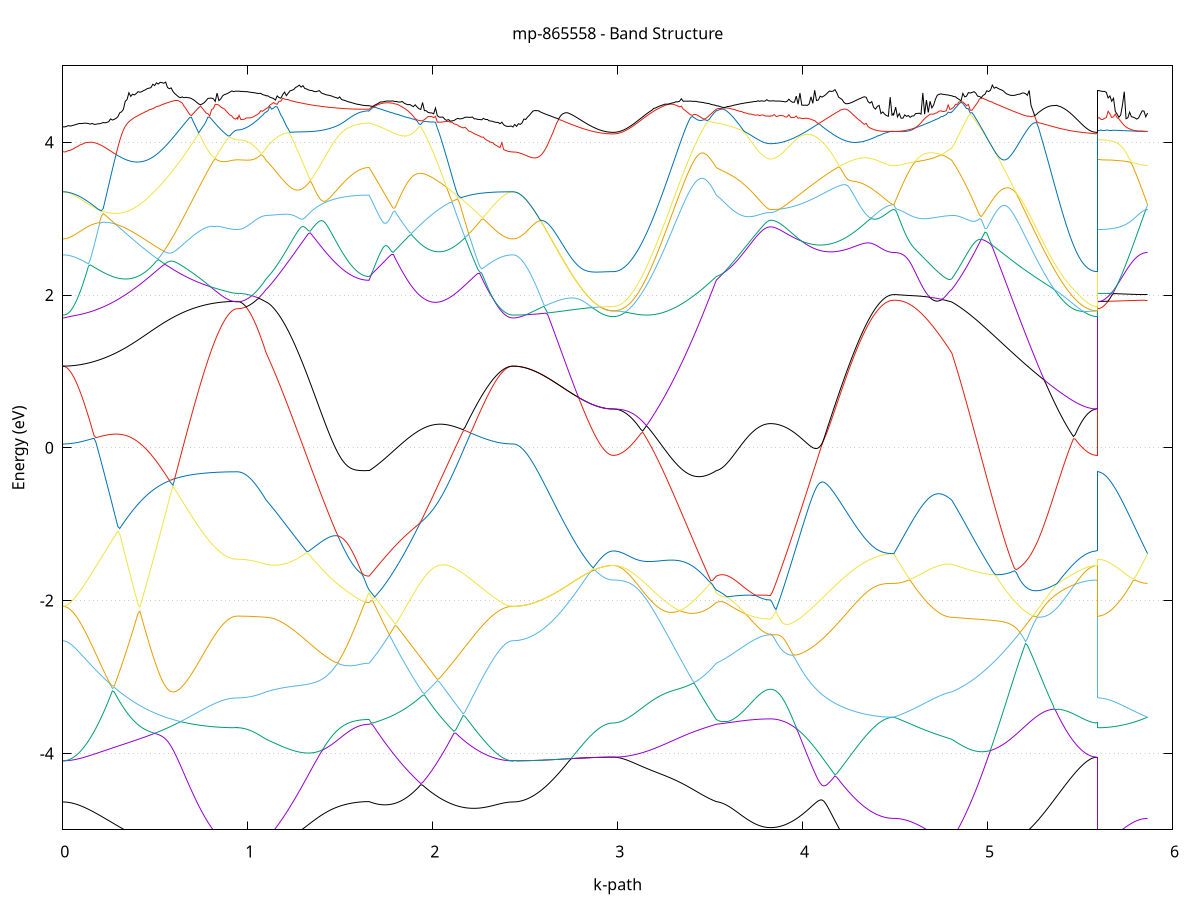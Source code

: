 set title 'mp-865558 - Band Structure'
set xlabel 'k-path'
set ylabel 'Energy (eV)'
set grid y
set yrange [-5:5]
set terminal png size 800,600
set output 'mp-865558_bands_gnuplot.png'
plot '-' using 1:2 with lines notitle, '-' using 1:2 with lines notitle, '-' using 1:2 with lines notitle, '-' using 1:2 with lines notitle, '-' using 1:2 with lines notitle, '-' using 1:2 with lines notitle, '-' using 1:2 with lines notitle, '-' using 1:2 with lines notitle, '-' using 1:2 with lines notitle, '-' using 1:2 with lines notitle, '-' using 1:2 with lines notitle, '-' using 1:2 with lines notitle, '-' using 1:2 with lines notitle, '-' using 1:2 with lines notitle, '-' using 1:2 with lines notitle, '-' using 1:2 with lines notitle, '-' using 1:2 with lines notitle, '-' using 1:2 with lines notitle, '-' using 1:2 with lines notitle, '-' using 1:2 with lines notitle, '-' using 1:2 with lines notitle, '-' using 1:2 with lines notitle, '-' using 1:2 with lines notitle, '-' using 1:2 with lines notitle
0.000000 -35.638711
0.009930 -35.638711
0.019860 -35.638711
0.029790 -35.638711
0.039721 -35.638611
0.049651 -35.638611
0.059581 -35.638611
0.069511 -35.638611
0.079441 -35.638511
0.089371 -35.638511
0.099302 -35.638511
0.109232 -35.638411
0.119162 -35.638411
0.129092 -35.638311
0.139022 -35.638311
0.148952 -35.638211
0.158883 -35.638111
0.168813 -35.638111
0.178743 -35.638011
0.188673 -35.637911
0.198603 -35.637811
0.208533 -35.637811
0.218464 -35.637711
0.228394 -35.637611
0.238324 -35.637511
0.248254 -35.637411
0.258184 -35.637311
0.268114 -35.637211
0.278045 -35.637111
0.287975 -35.637011
0.297905 -35.636911
0.307835 -35.636711
0.317765 -35.636611
0.327695 -35.636511
0.337626 -35.636411
0.347556 -35.636311
0.357486 -35.636111
0.367416 -35.636011
0.377346 -35.635911
0.387276 -35.635811
0.397207 -35.635611
0.407137 -35.635511
0.417067 -35.635411
0.426997 -35.635211
0.436927 -35.635111
0.446857 -35.635011
0.456788 -35.634811
0.466718 -35.634711
0.476648 -35.634611
0.486578 -35.634411
0.496508 -35.634311
0.506438 -35.634211
0.516369 -35.634011
0.526299 -35.633911
0.536229 -35.633811
0.546159 -35.633611
0.556089 -35.633511
0.566019 -35.633411
0.575950 -35.633211
0.585880 -35.633111
0.595810 -35.633011
0.605740 -35.632911
0.615670 -35.632711
0.625600 -35.632611
0.635531 -35.632511
0.645461 -35.632411
0.655391 -35.632311
0.665321 -35.632211
0.675251 -35.632011
0.685181 -35.631911
0.695112 -35.631811
0.705042 -35.631711
0.714972 -35.631611
0.724902 -35.631511
0.734832 -35.631511
0.744762 -35.631411
0.754693 -35.631311
0.764623 -35.631211
0.774553 -35.631111
0.784483 -35.631111
0.794413 -35.631011
0.804343 -35.630911
0.814274 -35.630911
0.824204 -35.630811
0.834134 -35.630811
0.844064 -35.630711
0.853994 -35.630711
0.863924 -35.630611
0.873855 -35.630611
0.883785 -35.630611
0.893715 -35.630511
0.903645 -35.630511
0.913575 -35.630511
0.923505 -35.630511
0.933436 -35.630511
0.943366 -35.630511
0.943366 -35.630511
0.953131 -35.630511
0.962897 -35.630511
0.972662 -35.630511
0.982428 -35.630511
0.992193 -35.630511
1.001959 -35.630611
1.011725 -35.630611
1.021490 -35.630611
1.031256 -35.630711
1.041021 -35.630711
1.050787 -35.630711
1.060552 -35.630811
1.070318 -35.630911
1.080083 -35.630911
1.089849 -35.631011
1.099614 -35.631011
1.099614 -35.631011
1.109553 -35.631111
1.119492 -35.631111
1.129431 -35.631211
1.139370 -35.631311
1.149309 -35.631311
1.159247 -35.631411
1.169186 -35.631511
1.179125 -35.631511
1.189064 -35.631611
1.199003 -35.631711
1.208942 -35.631811
1.218881 -35.631911
1.228819 -35.631911
1.238758 -35.632011
1.248697 -35.632111
1.258636 -35.632211
1.268575 -35.632311
1.278514 -35.632411
1.288453 -35.632511
1.298391 -35.632611
1.308330 -35.632711
1.318269 -35.632811
1.328208 -35.632911
1.338147 -35.633011
1.348086 -35.633111
1.358025 -35.633211
1.367963 -35.633311
1.377902 -35.633411
1.387841 -35.633511
1.397780 -35.633511
1.407719 -35.633611
1.417658 -35.633711
1.427597 -35.633811
1.437535 -35.633911
1.447474 -35.634011
1.457413 -35.634111
1.467352 -35.634111
1.477291 -35.634211
1.487230 -35.634311
1.497169 -35.634311
1.507107 -35.634411
1.517046 -35.634511
1.526985 -35.634511
1.536924 -35.634611
1.546863 -35.634611
1.556802 -35.634711
1.566741 -35.634711
1.576679 -35.634711
1.586618 -35.634811
1.596557 -35.634811
1.606496 -35.634811
1.616435 -35.634911
1.626374 -35.634911
1.636313 -35.634911
1.646251 -35.634911
1.656190 -35.634911
1.656190 -35.634911
1.666159 -35.634811
1.676127 -35.634811
1.686096 -35.634811
1.696064 -35.634711
1.706033 -35.634711
1.716001 -35.634711
1.725970 -35.634711
1.735938 -35.634711
1.745907 -35.634711
1.755875 -35.634611
1.765844 -35.634611
1.775812 -35.634611
1.785781 -35.634711
1.795750 -35.634711
1.805718 -35.634711
1.815687 -35.634711
1.825655 -35.634711
1.835624 -35.634811
1.845592 -35.634811
1.855561 -35.634811
1.865529 -35.634911
1.875498 -35.634911
1.885466 -35.635011
1.895435 -35.635011
1.905403 -35.635111
1.915372 -35.635111
1.925340 -35.635211
1.935309 -35.635311
1.945277 -35.635311
1.955246 -35.635411
1.965214 -35.635511
1.975183 -35.635611
1.985151 -35.635611
1.995120 -35.635711
2.005089 -35.635811
2.015057 -35.635911
2.025026 -35.636011
2.034994 -35.636111
2.044963 -35.636211
2.054931 -35.636211
2.064900 -35.636311
2.074868 -35.636411
2.084837 -35.636511
2.094805 -35.636611
2.104774 -35.636711
2.114742 -35.636811
2.124711 -35.636911
2.134679 -35.637011
2.144648 -35.637111
2.154616 -35.637211
2.164585 -35.637311
2.174553 -35.637411
2.184522 -35.637511
2.194490 -35.637511
2.204459 -35.637611
2.214427 -35.637711
2.224396 -35.637811
2.234365 -35.637911
2.244333 -35.637911
2.254302 -35.638011
2.264270 -35.638111
2.274239 -35.638111
2.284207 -35.638211
2.294176 -35.638311
2.304144 -35.638311
2.314113 -35.638411
2.324081 -35.638411
2.334050 -35.638511
2.344018 -35.638511
2.353987 -35.638511
2.363955 -35.638611
2.373924 -35.638611
2.383892 -35.638611
2.393861 -35.638611
2.403829 -35.638711
2.413798 -35.638711
2.423766 -35.638711
2.433735 -35.638711
2.433735 -35.638711
2.443607 -35.638711
2.453479 -35.638711
2.463351 -35.638711
2.473223 -35.638711
2.483094 -35.638711
2.492966 -35.638711
2.502838 -35.638711
2.512710 -35.638711
2.522582 -35.638711
2.532454 -35.638711
2.542326 -35.638711
2.552198 -35.638711
2.562070 -35.638711
2.571941 -35.638711
2.581813 -35.638711
2.591685 -35.638711
2.601557 -35.638711
2.611429 -35.638711
2.621301 -35.638611
2.631173 -35.638611
2.641045 -35.638611
2.650917 -35.638611
2.660789 -35.638611
2.670660 -35.638611
2.680532 -35.638611
2.690404 -35.638611
2.700276 -35.638611
2.710148 -35.638611
2.720020 -35.638611
2.729892 -35.638611
2.739764 -35.638611
2.749636 -35.638611
2.759507 -35.638611
2.769379 -35.638611
2.779251 -35.638611
2.789123 -35.638611
2.798995 -35.638611
2.808867 -35.638611
2.818739 -35.638611
2.828611 -35.638611
2.838483 -35.638611
2.848354 -35.638611
2.858226 -35.638611
2.868098 -35.638611
2.877970 -35.638611
2.887842 -35.638611
2.897714 -35.638611
2.907586 -35.638611
2.917458 -35.638611
2.927330 -35.638611
2.937202 -35.638611
2.947073 -35.638611
2.956945 -35.638611
2.966817 -35.638611
2.976689 -35.638611
2.976689 -35.638611
2.986628 -35.638611
2.996567 -35.638611
3.006506 -35.638511
3.016445 -35.638511
3.026383 -35.638511
3.036322 -35.638511
3.046261 -35.638511
3.056200 -35.638411
3.066139 -35.638411
3.076078 -35.638411
3.086016 -35.638311
3.095955 -35.638311
3.105894 -35.638211
3.115833 -35.638211
3.125772 -35.638111
3.135711 -35.638011
3.145650 -35.638011
3.155588 -35.637911
3.165527 -35.637811
3.175466 -35.637811
3.185405 -35.637711
3.195344 -35.637611
3.205283 -35.637511
3.215222 -35.637411
3.225160 -35.637411
3.235099 -35.637311
3.245038 -35.637211
3.254977 -35.637111
3.264916 -35.637011
3.274855 -35.636911
3.284794 -35.636811
3.294732 -35.636711
3.304671 -35.636611
3.314610 -35.636611
3.324549 -35.636511
3.334488 -35.636411
3.344427 -35.636311
3.354366 -35.636211
3.364304 -35.636111
3.374243 -35.636011
3.384182 -35.635911
3.394121 -35.635811
3.404060 -35.635811
3.413999 -35.635711
3.423938 -35.635611
3.433876 -35.635511
3.443815 -35.635411
3.453754 -35.635411
3.463693 -35.635311
3.473632 -35.635211
3.483571 -35.635211
3.493510 -35.635111
3.503448 -35.635011
3.513387 -35.635011
3.523326 -35.634911
3.533265 -35.634911
3.533265 -35.634911
3.543035 -35.634911
3.552805 -35.634911
3.562575 -35.634811
3.572345 -35.634811
3.582115 -35.634811
3.591885 -35.634811
3.601655 -35.634811
3.611425 -35.634811
3.621194 -35.634811
3.630964 -35.634811
3.640734 -35.634711
3.650504 -35.634711
3.660274 -35.634711
3.670044 -35.634711
3.679814 -35.634711
3.689584 -35.634711
3.699354 -35.634711
3.709124 -35.634711
3.718894 -35.634711
3.728664 -35.634711
3.738434 -35.634711
3.748204 -35.634711
3.757974 -35.634711
3.767744 -35.634711
3.777514 -35.634711
3.787283 -35.634611
3.797053 -35.634611
3.806823 -35.634611
3.816593 -35.634611
3.826363 -35.634611
3.826363 -35.634611
3.836319 -35.634611
3.846276 -35.634611
3.856232 -35.634611
3.866188 -35.634611
3.876144 -35.634611
3.886100 -35.634611
3.896056 -35.634511
3.906012 -35.634511
3.915968 -35.634511
3.925924 -35.634411
3.935881 -35.634411
3.945837 -35.634311
3.955793 -35.634311
3.965749 -35.634211
3.975705 -35.634211
3.985661 -35.634111
3.995617 -35.634011
4.005574 -35.633911
4.015530 -35.633911
4.025486 -35.633811
4.035442 -35.633711
4.045398 -35.633611
4.055354 -35.633511
4.065310 -35.633511
4.075266 -35.633411
4.085223 -35.633311
4.095179 -35.633211
4.105135 -35.633111
4.115091 -35.633011
4.125047 -35.632911
4.135003 -35.632811
4.144959 -35.632711
4.154915 -35.632611
4.164871 -35.632511
4.174828 -35.632411
4.184784 -35.632311
4.194740 -35.632211
4.204696 -35.632111
4.214652 -35.632011
4.224608 -35.631911
4.234564 -35.631911
4.244520 -35.631811
4.254477 -35.631711
4.264433 -35.631611
4.274389 -35.631511
4.284345 -35.631411
4.294301 -35.631311
4.304257 -35.631311
4.314213 -35.631211
4.324169 -35.631111
4.334126 -35.631011
4.344082 -35.631011
4.354038 -35.630911
4.363994 -35.630911
4.373950 -35.630811
4.383906 -35.630811
4.393862 -35.630711
4.403818 -35.630711
4.413775 -35.630611
4.423731 -35.630611
4.433687 -35.630611
4.443643 -35.630511
4.453599 -35.630511
4.463555 -35.630511
4.473511 -35.630511
4.483467 -35.630511
4.493424 -35.630511
4.493424 -35.630511
4.503212 -35.630511
4.513000 -35.630511
4.522789 -35.630511
4.532577 -35.630511
4.542366 -35.630511
4.552154 -35.630511
4.561943 -35.630511
4.571731 -35.630511
4.581520 -35.630511
4.591308 -35.630511
4.601097 -35.630611
4.610885 -35.630611
4.620674 -35.630611
4.630462 -35.630611
4.640250 -35.630611
4.650039 -35.630611
4.659827 -35.630611
4.669616 -35.630711
4.679404 -35.630711
4.689193 -35.630711
4.698981 -35.630711
4.708770 -35.630711
4.718558 -35.630811
4.728347 -35.630811
4.738135 -35.630811
4.747923 -35.630911
4.757712 -35.630911
4.767500 -35.630911
4.777289 -35.630911
4.787077 -35.631011
4.796866 -35.631011
4.806654 -35.631011
4.806654 -35.631011
4.816618 -35.631111
4.826581 -35.631211
4.836545 -35.631311
4.846508 -35.631311
4.856472 -35.631411
4.866435 -35.631511
4.876399 -35.631611
4.886362 -35.631711
4.896326 -35.631811
4.906289 -35.631911
4.916253 -35.632011
4.926216 -35.632111
4.936180 -35.632211
4.946143 -35.632311
4.956107 -35.632411
4.966070 -35.632611
4.976034 -35.632711
4.985997 -35.632811
4.995961 -35.632911
5.005924 -35.633011
5.015888 -35.633211
5.025851 -35.633311
5.035815 -35.633411
5.045778 -35.633611
5.055742 -35.633711
5.065705 -35.633811
5.075669 -35.633911
5.085632 -35.634111
5.095596 -35.634211
5.105559 -35.634411
5.115523 -35.634511
5.125486 -35.634611
5.135450 -35.634811
5.145413 -35.634911
5.155377 -35.635011
5.165340 -35.635211
5.175304 -35.635311
5.185268 -35.635411
5.195231 -35.635511
5.205195 -35.635711
5.215158 -35.635811
5.225122 -35.635911
5.235085 -35.636011
5.245049 -35.636211
5.255012 -35.636311
5.264976 -35.636411
5.274939 -35.636511
5.284903 -35.636611
5.294866 -35.636811
5.304830 -35.636911
5.314793 -35.637011
5.324757 -35.637111
5.334720 -35.637211
5.344684 -35.637311
5.354647 -35.637411
5.364611 -35.637511
5.374574 -35.637611
5.384538 -35.637611
5.394501 -35.637711
5.404465 -35.637811
5.414428 -35.637911
5.424392 -35.638011
5.434355 -35.638011
5.444319 -35.638111
5.454282 -35.638111
5.464246 -35.638211
5.474209 -35.638311
5.484173 -35.638311
5.494136 -35.638311
5.504100 -35.638411
5.514063 -35.638411
5.524027 -35.638511
5.533990 -35.638511
5.543954 -35.638511
5.553917 -35.638511
5.563881 -35.638511
5.573844 -35.638611
5.583808 -35.638611
5.593771 -35.638611
5.593771 -35.630511
5.603467 -35.630511
5.613163 -35.630511
5.622858 -35.630511
5.632554 -35.630511
5.642249 -35.630511
5.651945 -35.630511
5.661641 -35.630511
5.671336 -35.630511
5.681032 -35.630511
5.690727 -35.630511
5.700423 -35.630511
5.710119 -35.630511
5.719814 -35.630511
5.729510 -35.630511
5.739205 -35.630511
5.748901 -35.630511
5.758597 -35.630511
5.768292 -35.630511
5.777988 -35.630511
5.787684 -35.630511
5.797379 -35.630511
5.807075 -35.630511
5.816770 -35.630511
5.826466 -35.630511
5.836162 -35.630511
5.845857 -35.630511
5.855553 -35.630511
5.865248 -35.630511
e
0.000000 -15.560811
0.009930 -15.560811
0.019860 -15.560811
0.029790 -15.560711
0.039721 -15.560611
0.049651 -15.560511
0.059581 -15.560311
0.069511 -15.560111
0.079441 -15.559911
0.089371 -15.559711
0.099302 -15.559411
0.109232 -15.559111
0.119162 -15.558811
0.129092 -15.558411
0.139022 -15.558011
0.148952 -15.557611
0.158883 -15.557211
0.168813 -15.556811
0.178743 -15.557511
0.188673 -15.562311
0.198603 -15.567211
0.208533 -15.572211
0.218464 -15.577311
0.228394 -15.582511
0.238324 -15.587811
0.248254 -15.593111
0.258184 -15.598411
0.268114 -15.603811
0.278045 -15.609211
0.287975 -15.614511
0.297905 -15.619911
0.307835 -15.625211
0.317765 -15.630411
0.327695 -15.635611
0.337626 -15.640711
0.347556 -15.645811
0.357486 -15.650711
0.367416 -15.655511
0.377346 -15.660311
0.387276 -15.664811
0.397207 -15.669311
0.407137 -15.673611
0.417067 -15.677811
0.426997 -15.681911
0.436927 -15.685811
0.446857 -15.689511
0.456788 -15.693111
0.466718 -15.696511
0.476648 -15.699711
0.486578 -15.702811
0.496508 -15.705611
0.506438 -15.708411
0.516369 -15.710911
0.526299 -15.713311
0.536229 -15.715511
0.546159 -15.717611
0.556089 -15.719411
0.566019 -15.721211
0.575950 -15.722711
0.585880 -15.724111
0.595810 -15.725411
0.605740 -15.726511
0.615670 -15.727411
0.625600 -15.728311
0.635531 -15.729011
0.645461 -15.729511
0.655391 -15.730011
0.665321 -15.730311
0.675251 -15.730511
0.685181 -15.730711
0.695112 -15.730711
0.705042 -15.730711
0.714972 -15.730611
0.724902 -15.730411
0.734832 -15.730111
0.744762 -15.729811
0.754693 -15.729511
0.764623 -15.729111
0.774553 -15.728711
0.784483 -15.728311
0.794413 -15.727811
0.804343 -15.727411
0.814274 -15.726911
0.824204 -15.726511
0.834134 -15.726111
0.844064 -15.725611
0.853994 -15.725211
0.863924 -15.724911
0.873855 -15.724511
0.883785 -15.724211
0.893715 -15.724011
0.903645 -15.723711
0.913575 -15.723611
0.923505 -15.723511
0.933436 -15.723411
0.943366 -15.723411
0.943366 -15.723411
0.953131 -15.723311
0.962897 -15.723111
0.972662 -15.722911
0.982428 -15.722511
0.992193 -15.722011
1.001959 -15.721411
1.011725 -15.720711
1.021490 -15.719911
1.031256 -15.718911
1.041021 -15.717911
1.050787 -15.716811
1.060552 -15.715511
1.070318 -15.714211
1.080083 -15.712711
1.089849 -15.711211
1.099614 -15.709611
1.099614 -15.709611
1.109553 -15.709211
1.119492 -15.710311
1.129431 -15.712211
1.139370 -15.714511
1.149309 -15.717211
1.159247 -15.719911
1.169186 -15.722911
1.179125 -15.725911
1.189064 -15.729111
1.199003 -15.732411
1.208942 -15.735711
1.218881 -15.739211
1.228819 -15.742711
1.238758 -15.746311
1.248697 -15.750011
1.258636 -15.753711
1.268575 -15.757411
1.278514 -15.761211
1.288453 -15.765011
1.298391 -15.768811
1.308330 -15.772611
1.318269 -15.776411
1.328208 -15.780211
1.338147 -15.784011
1.348086 -15.787711
1.358025 -15.791411
1.367963 -15.795111
1.377902 -15.798811
1.387841 -15.802311
1.397780 -15.805811
1.407719 -15.809311
1.417658 -15.812611
1.427597 -15.815911
1.437535 -15.819111
1.447474 -15.822211
1.457413 -15.825211
1.467352 -15.828111
1.477291 -15.830811
1.487230 -15.833511
1.497169 -15.836011
1.507107 -15.838411
1.517046 -15.840711
1.526985 -15.842811
1.536924 -15.844811
1.546863 -15.846611
1.556802 -15.848311
1.566741 -15.849811
1.576679 -15.851211
1.586618 -15.852411
1.596557 -15.853511
1.606496 -15.854411
1.616435 -15.855111
1.626374 -15.855711
1.636313 -15.856111
1.646251 -15.856411
1.656190 -15.856511
1.656190 -15.856511
1.666159 -15.860311
1.676127 -15.863711
1.686096 -15.866911
1.696064 -15.869711
1.706033 -15.872211
1.716001 -15.874311
1.725970 -15.876111
1.735938 -15.877511
1.745907 -15.878611
1.755875 -15.879311
1.765844 -15.879611
1.775812 -15.879711
1.785781 -15.879311
1.795750 -15.878611
1.805718 -15.877611
1.815687 -15.876111
1.825655 -15.874411
1.835624 -15.872311
1.845592 -15.869811
1.855561 -15.867011
1.865529 -15.863911
1.875498 -15.860411
1.885466 -15.856611
1.895435 -15.852411
1.905403 -15.848011
1.915372 -15.843211
1.925340 -15.838211
1.935309 -15.832811
1.945277 -15.827211
1.955246 -15.821211
1.965214 -15.815011
1.975183 -15.808611
1.985151 -15.801911
1.995120 -15.794911
2.005089 -15.787811
2.015057 -15.780411
2.025026 -15.772811
2.034994 -15.765111
2.044963 -15.757211
2.054931 -15.749111
2.064900 -15.740811
2.074868 -15.732511
2.084837 -15.724011
2.094805 -15.715511
2.104774 -15.706811
2.114742 -15.698111
2.124711 -15.689411
2.134679 -15.680711
2.144648 -15.671911
2.154616 -15.663211
2.164585 -15.654511
2.174553 -15.645911
2.184522 -15.637411
2.194490 -15.628911
2.204459 -15.620611
2.214427 -15.612411
2.224396 -15.604411
2.234365 -15.596611
2.244333 -15.589011
2.254302 -15.581711
2.264270 -15.574611
2.274239 -15.567711
2.284207 -15.561211
2.294176 -15.558111
2.304144 -15.558511
2.314113 -15.558811
2.324081 -15.559111
2.334050 -15.559411
2.344018 -15.559711
2.353987 -15.559911
2.363955 -15.560111
2.373924 -15.560311
2.383892 -15.560511
2.393861 -15.560611
2.403829 -15.560711
2.413798 -15.560811
2.423766 -15.560811
2.433735 -15.560811
2.433735 -15.560811
2.443607 -15.560911
2.453479 -15.561311
2.463351 -15.561911
2.473223 -15.562711
2.483094 -15.563811
2.492966 -15.565111
2.502838 -15.566611
2.512710 -15.568311
2.522582 -15.570311
2.532454 -15.572411
2.542326 -15.574711
2.552198 -15.577211
2.562070 -15.579911
2.571941 -15.582711
2.581813 -15.585711
2.591685 -15.588811
2.601557 -15.592111
2.611429 -15.595511
2.621301 -15.598911
2.631173 -15.602511
2.641045 -15.606111
2.650917 -15.609811
2.660789 -15.613511
2.670660 -15.617311
2.680532 -15.621111
2.690404 -15.624911
2.700276 -15.628711
2.710148 -15.632511
2.720020 -15.636311
2.729892 -15.640011
2.739764 -15.643711
2.749636 -15.647311
2.759507 -15.650911
2.769379 -15.654311
2.779251 -15.657711
2.789123 -15.661011
2.798995 -15.664111
2.808867 -15.667211
2.818739 -15.670111
2.828611 -15.672811
2.838483 -15.675511
2.848354 -15.677911
2.858226 -15.680311
2.868098 -15.682411
2.877970 -15.684411
2.887842 -15.686211
2.897714 -15.687911
2.907586 -15.689311
2.917458 -15.690611
2.927330 -15.691711
2.937202 -15.692611
2.947073 -15.693211
2.956945 -15.693711
2.966817 -15.694011
2.976689 -15.694111
2.976689 -15.694111
2.986628 -15.694111
2.996567 -15.693911
3.006506 -15.693611
3.016445 -15.693311
3.026383 -15.692811
3.036322 -15.692211
3.046261 -15.691511
3.056200 -15.690611
3.066139 -15.689711
3.076078 -15.688711
3.086016 -15.687611
3.095955 -15.686411
3.105894 -15.685011
3.115833 -15.683611
3.125772 -15.682111
3.135711 -15.680511
3.145650 -15.678811
3.155588 -15.677111
3.165527 -15.675211
3.175466 -15.673311
3.185405 -15.671311
3.195344 -15.669211
3.205283 -15.667111
3.215222 -15.664811
3.225160 -15.662611
3.235099 -15.660211
3.245038 -15.657911
3.254977 -15.658711
3.264916 -15.667111
3.274855 -15.675611
3.284794 -15.684111
3.294732 -15.692611
3.304671 -15.701011
3.314610 -15.709511
3.324549 -15.717911
3.334488 -15.726211
3.344427 -15.734511
3.354366 -15.742611
3.364304 -15.750711
3.374243 -15.758611
3.384182 -15.766311
3.394121 -15.773911
3.404060 -15.781411
3.413999 -15.788611
3.423938 -15.795611
3.433876 -15.802411
3.443815 -15.809011
3.453754 -15.815411
3.463693 -15.821511
3.473632 -15.827311
3.483571 -15.832911
3.493510 -15.838211
3.503448 -15.843211
3.513387 -15.847911
3.523326 -15.852411
3.533265 -15.856511
3.533265 -15.856511
3.543035 -15.857911
3.552805 -15.859311
3.562575 -15.860711
3.572345 -15.862111
3.582115 -15.863411
3.591885 -15.864711
3.601655 -15.865911
3.611425 -15.867211
3.621194 -15.868311
3.630964 -15.869511
3.640734 -15.870611
3.650504 -15.871611
3.660274 -15.872611
3.670044 -15.873611
3.679814 -15.874511
3.689584 -15.875411
3.699354 -15.876211
3.709124 -15.876911
3.718894 -15.877611
3.728664 -15.878311
3.738434 -15.878911
3.748204 -15.879411
3.757974 -15.879911
3.767744 -15.880311
3.777514 -15.880611
3.787283 -15.880911
3.797053 -15.881111
3.806823 -15.881311
3.816593 -15.881411
3.826363 -15.881411
3.826363 -15.881411
3.836319 -15.881311
3.846276 -15.881111
3.856232 -15.880611
3.866188 -15.880011
3.876144 -15.879211
3.886100 -15.878311
3.896056 -15.877211
3.906012 -15.875911
3.915968 -15.874411
3.925924 -15.872811
3.935881 -15.871011
3.945837 -15.869011
3.955793 -15.867011
3.965749 -15.864711
3.975705 -15.862311
3.985661 -15.859811
3.995617 -15.857111
4.005574 -15.854311
4.015530 -15.851411
4.025486 -15.848311
4.035442 -15.845211
4.045398 -15.841911
4.055354 -15.838511
4.065310 -15.835111
4.075266 -15.831511
4.085223 -15.827911
4.095179 -15.824211
4.105135 -15.820411
4.115091 -15.816511
4.125047 -15.812611
4.135003 -15.808711
4.144959 -15.804711
4.154915 -15.800711
4.164871 -15.796711
4.174828 -15.792711
4.184784 -15.788711
4.194740 -15.784611
4.204696 -15.780611
4.214652 -15.776711
4.224608 -15.772711
4.234564 -15.768811
4.244520 -15.765011
4.254477 -15.761211
4.264433 -15.757511
4.274389 -15.753811
4.284345 -15.750311
4.294301 -15.746811
4.304257 -15.743511
4.314213 -15.740311
4.324169 -15.737211
4.334126 -15.734211
4.344082 -15.731411
4.354038 -15.728711
4.363994 -15.726211
4.373950 -15.723811
4.383906 -15.721611
4.393862 -15.719511
4.403818 -15.717711
4.413775 -15.716011
4.423731 -15.714511
4.433687 -15.713211
4.443643 -15.712111
4.453599 -15.711211
4.463555 -15.710511
4.473511 -15.710011
4.483467 -15.709611
4.493424 -15.709511
4.493424 -15.709511
4.503212 -15.710211
4.513000 -15.710911
4.522789 -15.711511
4.532577 -15.712011
4.542366 -15.712611
4.552154 -15.713111
4.561943 -15.713611
4.571731 -15.714011
4.581520 -15.714411
4.591308 -15.714711
4.601097 -15.715111
4.610885 -15.715311
4.620674 -15.715511
4.630462 -15.715711
4.640250 -15.715811
4.650039 -15.715911
4.659827 -15.715911
4.669616 -15.715911
4.679404 -15.715811
4.689193 -15.715611
4.698981 -15.715411
4.708770 -15.715211
4.718558 -15.714911
4.728347 -15.714511
4.738135 -15.714111
4.747923 -15.713611
4.757712 -15.713111
4.767500 -15.712511
4.777289 -15.711811
4.787077 -15.711111
4.796866 -15.710411
4.806654 -15.709611
4.806654 -15.709611
4.816618 -15.707811
4.826581 -15.705911
4.836545 -15.704011
4.846508 -15.702911
4.856472 -15.703311
4.866435 -15.703711
4.876399 -15.704011
4.886362 -15.704311
4.896326 -15.704511
4.906289 -15.704611
4.916253 -15.704611
4.926216 -15.704611
4.936180 -15.704511
4.946143 -15.704211
4.956107 -15.703911
4.966070 -15.703411
4.976034 -15.702811
4.985997 -15.702111
4.995961 -15.701211
5.005924 -15.700211
5.015888 -15.699111
5.025851 -15.697811
5.035815 -15.696411
5.045778 -15.694911
5.055742 -15.693111
5.065705 -15.691311
5.075669 -15.689211
5.085632 -15.687011
5.095596 -15.684711
5.105559 -15.682211
5.115523 -15.679511
5.125486 -15.676711
5.135450 -15.673711
5.145413 -15.670611
5.155377 -15.667311
5.165340 -15.663911
5.175304 -15.660411
5.185268 -15.656711
5.195231 -15.652911
5.205195 -15.649011
5.215158 -15.644911
5.225122 -15.640811
5.235085 -15.636511
5.245049 -15.635411
5.255012 -15.638211
5.264976 -15.641111
5.274939 -15.643811
5.284903 -15.646611
5.294866 -15.649311
5.304830 -15.651911
5.314793 -15.654511
5.324757 -15.657111
5.334720 -15.659511
5.344684 -15.662011
5.354647 -15.664311
5.364611 -15.666611
5.374574 -15.668811
5.384538 -15.670911
5.394501 -15.673011
5.404465 -15.675011
5.414428 -15.676911
5.424392 -15.678711
5.434355 -15.680411
5.444319 -15.682011
5.454282 -15.683511
5.464246 -15.685011
5.474209 -15.686311
5.484173 -15.687511
5.494136 -15.688711
5.504100 -15.689711
5.514063 -15.690611
5.524027 -15.691411
5.533990 -15.692111
5.543954 -15.692811
5.553917 -15.693311
5.563881 -15.693611
5.573844 -15.693911
5.583808 -15.694111
5.593771 -15.694111
5.593771 -15.723411
5.603467 -15.723311
5.613163 -15.723311
5.622858 -15.723211
5.632554 -15.723011
5.642249 -15.722811
5.651945 -15.722611
5.661641 -15.722311
5.671336 -15.722011
5.681032 -15.721611
5.690727 -15.721211
5.700423 -15.720811
5.710119 -15.720411
5.719814 -15.719911
5.729510 -15.719311
5.739205 -15.718811
5.748901 -15.718211
5.758597 -15.717611
5.768292 -15.716911
5.777988 -15.716211
5.787684 -15.715611
5.797379 -15.714911
5.807075 -15.714111
5.816770 -15.713411
5.826466 -15.712611
5.836162 -15.711911
5.845857 -15.711111
5.855553 -15.710311
5.865248 -15.709511
e
0.000000 -15.510011
0.009930 -15.510111
0.019860 -15.510611
0.029790 -15.511411
0.039721 -15.512611
0.049651 -15.514011
0.059581 -15.515811
0.069511 -15.517911
0.079441 -15.520211
0.089371 -15.522911
0.099302 -15.525811
0.109232 -15.529011
0.119162 -15.532411
0.129092 -15.536111
0.139022 -15.540011
0.148952 -15.544111
0.158883 -15.548411
0.168813 -15.552911
0.178743 -15.556311
0.188673 -15.555811
0.198603 -15.555311
0.208533 -15.554811
0.218464 -15.554211
0.228394 -15.553611
0.238324 -15.553011
0.248254 -15.552411
0.258184 -15.551811
0.268114 -15.551111
0.278045 -15.550511
0.287975 -15.549811
0.297905 -15.552311
0.307835 -15.555011
0.317765 -15.557611
0.327695 -15.560311
0.337626 -15.563111
0.347556 -15.565911
0.357486 -15.568711
0.367416 -15.571611
0.377346 -15.574511
0.387276 -15.577511
0.397207 -15.580411
0.407137 -15.583411
0.417067 -15.586411
0.426997 -15.589511
0.436927 -15.592511
0.446857 -15.595611
0.456788 -15.598611
0.466718 -15.601711
0.476648 -15.604811
0.486578 -15.607811
0.496508 -15.610911
0.506438 -15.614011
0.516369 -15.617011
0.526299 -15.620011
0.536229 -15.623011
0.546159 -15.626011
0.556089 -15.629011
0.566019 -15.631911
0.575950 -15.634811
0.585880 -15.637611
0.595810 -15.640411
0.605740 -15.643211
0.615670 -15.646011
0.625600 -15.648611
0.635531 -15.651311
0.645461 -15.653911
0.655391 -15.656411
0.665321 -15.658811
0.675251 -15.661211
0.685181 -15.663611
0.695112 -15.665911
0.705042 -15.668111
0.714972 -15.670211
0.724902 -15.672311
0.734832 -15.674311
0.744762 -15.676211
0.754693 -15.678011
0.764623 -15.679711
0.774553 -15.681411
0.784483 -15.683011
0.794413 -15.684511
0.804343 -15.685911
0.814274 -15.687211
0.824204 -15.688411
0.834134 -15.689511
0.844064 -15.690611
0.853994 -15.691511
0.863924 -15.692311
0.873855 -15.693111
0.883785 -15.693711
0.893715 -15.694311
0.903645 -15.694711
0.913575 -15.695111
0.923505 -15.695311
0.933436 -15.695511
0.943366 -15.695511
0.943366 -15.695511
0.953131 -15.695611
0.962897 -15.695611
0.972662 -15.695811
0.982428 -15.696011
0.992193 -15.696211
1.001959 -15.696511
1.011725 -15.696811
1.021490 -15.697111
1.031256 -15.697511
1.041021 -15.698011
1.050787 -15.698411
1.060552 -15.698911
1.070318 -15.699411
1.080083 -15.699911
1.089849 -15.700411
1.099614 -15.701011
1.099614 -15.701011
1.109553 -15.700511
1.119492 -15.698411
1.129431 -15.695511
1.139370 -15.692011
1.149309 -15.688311
1.159247 -15.684311
1.169186 -15.680011
1.179125 -15.675611
1.189064 -15.671011
1.199003 -15.666211
1.208942 -15.661311
1.218881 -15.656211
1.228819 -15.651011
1.238758 -15.645611
1.248697 -15.640211
1.258636 -15.634611
1.268575 -15.629011
1.278514 -15.623311
1.288453 -15.617511
1.298391 -15.611611
1.308330 -15.605711
1.318269 -15.599811
1.328208 -15.593811
1.338147 -15.587911
1.348086 -15.581911
1.358025 -15.576011
1.367963 -15.570111
1.377902 -15.564311
1.387841 -15.562811
1.397780 -15.564111
1.407719 -15.565411
1.417658 -15.566711
1.427597 -15.567911
1.437535 -15.569111
1.447474 -15.570311
1.457413 -15.571511
1.467352 -15.572611
1.477291 -15.573611
1.487230 -15.574611
1.497169 -15.575611
1.507107 -15.576511
1.517046 -15.577411
1.526985 -15.578211
1.536924 -15.578911
1.546863 -15.579611
1.556802 -15.580311
1.566741 -15.580911
1.576679 -15.581411
1.586618 -15.581911
1.596557 -15.582311
1.606496 -15.582611
1.616435 -15.582911
1.626374 -15.583111
1.636313 -15.583311
1.646251 -15.583411
1.656190 -15.583411
1.656190 -15.583411
1.666159 -15.581211
1.676127 -15.579111
1.686096 -15.577111
1.696064 -15.575111
1.706033 -15.573111
1.716001 -15.571311
1.725970 -15.569511
1.735938 -15.567811
1.745907 -15.566111
1.755875 -15.564511
1.765844 -15.563011
1.775812 -15.561611
1.785781 -15.560211
1.795750 -15.558911
1.805718 -15.557711
1.815687 -15.556511
1.825655 -15.555511
1.835624 -15.554511
1.845592 -15.553511
1.855561 -15.552711
1.865529 -15.551911
1.875498 -15.551111
1.885466 -15.550511
1.895435 -15.549911
1.905403 -15.549411
1.915372 -15.548911
1.925340 -15.548511
1.935309 -15.548211
1.945277 -15.547911
1.955246 -15.547711
1.965214 -15.547511
1.975183 -15.547411
1.985151 -15.547411
1.995120 -15.547411
2.005089 -15.547411
2.015057 -15.547511
2.025026 -15.547611
2.034994 -15.547811
2.044963 -15.548011
2.054931 -15.548211
2.064900 -15.548511
2.074868 -15.548811
2.084837 -15.549111
2.094805 -15.549511
2.104774 -15.549811
2.114742 -15.550211
2.124711 -15.550611
2.134679 -15.551111
2.144648 -15.551511
2.154616 -15.552011
2.164585 -15.552411
2.174553 -15.552911
2.184522 -15.553311
2.194490 -15.553811
2.204459 -15.554311
2.214427 -15.554711
2.224396 -15.555211
2.234365 -15.555711
2.244333 -15.556111
2.254302 -15.556511
2.264270 -15.557011
2.274239 -15.557411
2.284207 -15.557811
2.294176 -15.554911
2.304144 -15.549011
2.314113 -15.543511
2.324081 -15.538311
2.334050 -15.533611
2.344018 -15.529211
2.353987 -15.525211
2.363955 -15.521711
2.373924 -15.518611
2.383892 -15.516011
2.393861 -15.513811
2.403829 -15.512111
2.413798 -15.510911
2.423766 -15.510211
2.433735 -15.510011
2.433735 -15.510011
2.443607 -15.510011
2.453479 -15.510011
2.463351 -15.510011
2.473223 -15.510011
2.483094 -15.510011
2.492966 -15.510111
2.502838 -15.510111
2.512710 -15.510211
2.522582 -15.510211
2.532454 -15.510311
2.542326 -15.510411
2.552198 -15.510411
2.562070 -15.510511
2.571941 -15.510611
2.581813 -15.510711
2.591685 -15.510811
2.601557 -15.510911
2.611429 -15.511011
2.621301 -15.511111
2.631173 -15.511211
2.641045 -15.511311
2.650917 -15.511411
2.660789 -15.511611
2.670660 -15.511711
2.680532 -15.511811
2.690404 -15.511911
2.700276 -15.512011
2.710148 -15.512211
2.720020 -15.512311
2.729892 -15.512411
2.739764 -15.512511
2.749636 -15.512611
2.759507 -15.512811
2.769379 -15.512911
2.779251 -15.513011
2.789123 -15.513111
2.798995 -15.513211
2.808867 -15.513311
2.818739 -15.513411
2.828611 -15.513511
2.838483 -15.513611
2.848354 -15.513711
2.858226 -15.513711
2.868098 -15.513811
2.877970 -15.513911
2.887842 -15.514011
2.897714 -15.514011
2.907586 -15.514111
2.917458 -15.514111
2.927330 -15.514111
2.937202 -15.514211
2.947073 -15.514211
2.956945 -15.514211
2.966817 -15.514211
2.976689 -15.514211
2.976689 -15.514211
2.986628 -15.514511
2.996567 -15.515111
3.006506 -15.516211
3.016445 -15.517811
3.026383 -15.519811
3.036322 -15.522211
3.046261 -15.525011
3.056200 -15.528311
3.066139 -15.532011
3.076078 -15.536011
3.086016 -15.540511
3.095955 -15.545311
3.105894 -15.550411
3.115833 -15.555911
3.125772 -15.561711
3.135711 -15.567811
3.145650 -15.574311
3.155588 -15.581011
3.165527 -15.587911
3.175466 -15.595111
3.185405 -15.602511
3.195344 -15.610111
3.205283 -15.617811
3.215222 -15.625811
3.225160 -15.633811
3.235099 -15.642011
3.245038 -15.650311
3.254977 -15.655411
3.264916 -15.653011
3.274855 -15.650411
3.284794 -15.647911
3.294732 -15.645311
3.304671 -15.642711
3.314610 -15.640011
3.324549 -15.637311
3.334488 -15.634711
3.344427 -15.632011
3.354366 -15.629311
3.364304 -15.626511
3.374243 -15.623811
3.384182 -15.621111
3.394121 -15.618411
3.404060 -15.615711
3.413999 -15.613011
3.423938 -15.610411
3.433876 -15.607811
3.443815 -15.605111
3.453754 -15.602611
3.463693 -15.600011
3.473632 -15.597511
3.483571 -15.595111
3.493510 -15.592611
3.503448 -15.590211
3.513387 -15.587911
3.523326 -15.585611
3.533265 -15.583411
3.533265 -15.583411
3.543035 -15.582611
3.552805 -15.581711
3.562575 -15.580811
3.572345 -15.579811
3.582115 -15.578811
3.591885 -15.577811
3.601655 -15.576811
3.611425 -15.575711
3.621194 -15.574711
3.630964 -15.573611
3.640734 -15.572611
3.650504 -15.571511
3.660274 -15.570511
3.670044 -15.569511
3.679814 -15.568511
3.689584 -15.567611
3.699354 -15.566711
3.709124 -15.565811
3.718894 -15.565011
3.728664 -15.564311
3.738434 -15.563611
3.748204 -15.563011
3.757974 -15.562411
3.767744 -15.561911
3.777514 -15.561511
3.787283 -15.561111
3.797053 -15.560811
3.806823 -15.560611
3.816593 -15.560511
3.826363 -15.560511
3.826363 -15.560511
3.836319 -15.560511
3.846276 -15.560411
3.856232 -15.560311
3.866188 -15.560111
3.876144 -15.559811
3.886100 -15.559611
3.896056 -15.559211
3.906012 -15.558911
3.915968 -15.558511
3.925924 -15.558011
3.935881 -15.557511
3.945837 -15.556911
3.955793 -15.556311
3.965749 -15.555711
3.975705 -15.555011
3.985661 -15.554311
3.995617 -15.553511
4.005574 -15.552711
4.015530 -15.551911
4.025486 -15.551011
4.035442 -15.550111
4.045398 -15.549211
4.055354 -15.548311
4.065310 -15.547311
4.075266 -15.546311
4.085223 -15.547011
4.095179 -15.552611
4.105135 -15.558211
4.115091 -15.563911
4.125047 -15.569611
4.135003 -15.575411
4.144959 -15.581211
4.154915 -15.586911
4.164871 -15.592711
4.174828 -15.598511
4.184784 -15.604211
4.194740 -15.609911
4.204696 -15.615511
4.214652 -15.621011
4.224608 -15.626511
4.234564 -15.631811
4.244520 -15.637111
4.254477 -15.642211
4.264433 -15.647311
4.274389 -15.652111
4.284345 -15.656911
4.294301 -15.661511
4.304257 -15.665911
4.314213 -15.670111
4.324169 -15.674211
4.334126 -15.678111
4.344082 -15.681711
4.354038 -15.685211
4.363994 -15.688511
4.373950 -15.691511
4.383906 -15.694311
4.393862 -15.696911
4.403818 -15.699311
4.413775 -15.701411
4.423731 -15.703311
4.433687 -15.705011
4.443643 -15.706411
4.453599 -15.707511
4.463555 -15.708411
4.473511 -15.709011
4.483467 -15.709411
4.493424 -15.709511
4.493424 -15.709511
4.503212 -15.708911
4.513000 -15.708211
4.522789 -15.707611
4.532577 -15.706911
4.542366 -15.706311
4.552154 -15.705711
4.561943 -15.705211
4.571731 -15.704611
4.581520 -15.704111
4.591308 -15.703611
4.601097 -15.703211
4.610885 -15.702711
4.620674 -15.702311
4.630462 -15.702011
4.640250 -15.701611
4.650039 -15.701311
4.659827 -15.701011
4.669616 -15.700811
4.679404 -15.700611
4.689193 -15.700411
4.698981 -15.700211
4.708770 -15.700111
4.718558 -15.700111
4.728347 -15.700011
4.738135 -15.700011
4.747923 -15.700011
4.757712 -15.700111
4.767500 -15.700211
4.777289 -15.700311
4.787077 -15.700511
4.796866 -15.700711
4.806654 -15.701011
4.806654 -15.701011
4.816618 -15.701511
4.826581 -15.702011
4.836545 -15.702511
4.846508 -15.701911
4.856472 -15.699811
4.866435 -15.697511
4.876399 -15.695211
4.886362 -15.692811
4.896326 -15.690311
4.906289 -15.687811
4.916253 -15.685111
4.926216 -15.682411
4.936180 -15.679611
4.946143 -15.676811
4.956107 -15.673911
4.966070 -15.670911
4.976034 -15.667811
4.985997 -15.664811
4.995961 -15.661611
5.005924 -15.658411
5.015888 -15.655211
5.025851 -15.651911
5.035815 -15.648611
5.045778 -15.645311
5.055742 -15.641911
5.065705 -15.638511
5.075669 -15.635111
5.085632 -15.631711
5.095596 -15.628211
5.105559 -15.624811
5.115523 -15.621311
5.125486 -15.617811
5.135450 -15.614411
5.145413 -15.610911
5.155377 -15.608711
5.165340 -15.611711
5.175304 -15.614711
5.185268 -15.617711
5.195231 -15.620711
5.205195 -15.623711
5.215158 -15.626611
5.225122 -15.629611
5.235085 -15.632511
5.245049 -15.632211
5.255012 -15.627711
5.264976 -15.623211
5.274939 -15.618711
5.284903 -15.614011
5.294866 -15.609411
5.304830 -15.604711
5.314793 -15.600011
5.324757 -15.595311
5.334720 -15.590611
5.344684 -15.586011
5.354647 -15.581311
5.364611 -15.576711
5.374574 -15.572211
5.384538 -15.567811
5.394501 -15.563411
5.404465 -15.559111
5.414428 -15.555011
5.424392 -15.551011
5.434355 -15.547111
5.444319 -15.543411
5.454282 -15.539911
5.464246 -15.536611
5.474209 -15.533411
5.484173 -15.530511
5.494136 -15.527711
5.504100 -15.525211
5.514063 -15.523011
5.524027 -15.521011
5.533990 -15.519211
5.543954 -15.517711
5.553917 -15.516511
5.563881 -15.515511
5.573844 -15.514811
5.583808 -15.514411
5.593771 -15.514211
5.593771 -15.695511
5.603467 -15.695611
5.613163 -15.695611
5.622858 -15.695711
5.632554 -15.695911
5.642249 -15.696111
5.651945 -15.696311
5.661641 -15.696611
5.671336 -15.696911
5.681032 -15.697311
5.690727 -15.697711
5.700423 -15.698111
5.710119 -15.698611
5.719814 -15.699111
5.729510 -15.699711
5.739205 -15.700211
5.748901 -15.700811
5.758597 -15.701511
5.768292 -15.702111
5.777988 -15.702811
5.787684 -15.703511
5.797379 -15.704211
5.807075 -15.704911
5.816770 -15.705711
5.826466 -15.706411
5.836162 -15.707211
5.845857 -15.708011
5.855553 -15.708811
5.865248 -15.709511
e
0.000000 -15.510011
0.009930 -15.510011
0.019860 -15.510211
0.029790 -15.510411
0.039721 -15.510811
0.049651 -15.511211
0.059581 -15.511811
0.069511 -15.512511
0.079441 -15.513211
0.089371 -15.514111
0.099302 -15.515011
0.109232 -15.516111
0.119162 -15.517211
0.129092 -15.518511
0.139022 -15.519811
0.148952 -15.521311
0.158883 -15.522811
0.168813 -15.524411
0.178743 -15.526111
0.188673 -15.527811
0.198603 -15.529711
0.208533 -15.531611
0.218464 -15.533711
0.228394 -15.535811
0.238324 -15.537911
0.248254 -15.540211
0.258184 -15.542511
0.268114 -15.544911
0.278045 -15.547311
0.287975 -15.549811
0.297905 -15.549111
0.307835 -15.548411
0.317765 -15.547711
0.327695 -15.547011
0.337626 -15.546211
0.347556 -15.545511
0.357486 -15.544711
0.367416 -15.544011
0.377346 -15.543211
0.387276 -15.542411
0.397207 -15.541711
0.407137 -15.540911
0.417067 -15.540111
0.426997 -15.539311
0.436927 -15.538611
0.446857 -15.537811
0.456788 -15.537011
0.466718 -15.536211
0.476648 -15.535511
0.486578 -15.534711
0.496508 -15.533911
0.506438 -15.533211
0.516369 -15.532411
0.526299 -15.531711
0.536229 -15.530911
0.546159 -15.530211
0.556089 -15.529511
0.566019 -15.528811
0.575950 -15.528111
0.585880 -15.527411
0.595810 -15.526711
0.605740 -15.526111
0.615670 -15.525411
0.625600 -15.524811
0.635531 -15.524211
0.645461 -15.523611
0.655391 -15.523011
0.665321 -15.522411
0.675251 -15.521911
0.685181 -15.521311
0.695112 -15.520811
0.705042 -15.520311
0.714972 -15.519811
0.724902 -15.519311
0.734832 -15.518911
0.744762 -15.518511
0.754693 -15.518111
0.764623 -15.517711
0.774553 -15.517311
0.784483 -15.516911
0.794413 -15.516611
0.804343 -15.516311
0.814274 -15.516011
0.824204 -15.515711
0.834134 -15.515511
0.844064 -15.515311
0.853994 -15.515111
0.863924 -15.514911
0.873855 -15.514711
0.883785 -15.514611
0.893715 -15.514511
0.903645 -15.514411
0.913575 -15.514311
0.923505 -15.514211
0.933436 -15.514211
0.943366 -15.514211
0.943366 -15.514211
0.953131 -15.514211
0.962897 -15.514411
0.972662 -15.514611
0.982428 -15.514911
0.992193 -15.515211
1.001959 -15.515711
1.011725 -15.516211
1.021490 -15.516811
1.031256 -15.517511
1.041021 -15.518311
1.050787 -15.519211
1.060552 -15.520111
1.070318 -15.521211
1.080083 -15.522311
1.089849 -15.523411
1.099614 -15.524711
1.099614 -15.524711
1.109553 -15.525711
1.119492 -15.526711
1.129431 -15.527711
1.139370 -15.528811
1.149309 -15.529911
1.159247 -15.531111
1.169186 -15.532311
1.179125 -15.533511
1.189064 -15.534811
1.199003 -15.536111
1.208942 -15.537411
1.218881 -15.538711
1.228819 -15.540111
1.238758 -15.541511
1.248697 -15.542911
1.258636 -15.544311
1.268575 -15.545711
1.278514 -15.547211
1.288453 -15.548611
1.298391 -15.550111
1.308330 -15.551511
1.318269 -15.552911
1.328208 -15.554411
1.338147 -15.555811
1.348086 -15.557211
1.358025 -15.558711
1.367963 -15.560011
1.377902 -15.561411
1.387841 -15.558511
1.397780 -15.552811
1.407719 -15.547211
1.417658 -15.541611
1.427597 -15.536211
1.437535 -15.530911
1.447474 -15.525711
1.457413 -15.520711
1.467352 -15.515911
1.477291 -15.511211
1.487230 -15.506711
1.497169 -15.502411
1.507107 -15.498311
1.517046 -15.494411
1.526985 -15.490711
1.536924 -15.487311
1.546863 -15.484111
1.556802 -15.481111
1.566741 -15.478511
1.576679 -15.476011
1.586618 -15.473911
1.596557 -15.472011
1.606496 -15.470411
1.616435 -15.469111
1.626374 -15.468111
1.636313 -15.467311
1.646251 -15.466911
1.656190 -15.466811
1.656190 -15.466811
1.666159 -15.466211
1.676127 -15.465611
1.686096 -15.465111
1.696064 -15.464611
1.706033 -15.464211
1.716001 -15.463911
1.725970 -15.463611
1.735938 -15.463311
1.745907 -15.463111
1.755875 -15.463011
1.765844 -15.462911
1.775812 -15.462911
1.785781 -15.462911
1.795750 -15.463011
1.805718 -15.463111
1.815687 -15.463311
1.825655 -15.463611
1.835624 -15.463911
1.845592 -15.464211
1.855561 -15.464611
1.865529 -15.465111
1.875498 -15.465611
1.885466 -15.466111
1.895435 -15.466711
1.905403 -15.467411
1.915372 -15.468011
1.925340 -15.468811
1.935309 -15.469511
1.945277 -15.470311
1.955246 -15.471211
1.965214 -15.472011
1.975183 -15.472911
1.985151 -15.473911
1.995120 -15.474911
2.005089 -15.475811
2.015057 -15.476911
2.025026 -15.477911
2.034994 -15.479011
2.044963 -15.480011
2.054931 -15.481111
2.064900 -15.482211
2.074868 -15.483311
2.084837 -15.484411
2.094805 -15.485511
2.104774 -15.486711
2.114742 -15.487811
2.124711 -15.488911
2.134679 -15.490011
2.144648 -15.491111
2.154616 -15.492211
2.164585 -15.493311
2.174553 -15.494311
2.184522 -15.495411
2.194490 -15.496411
2.204459 -15.497411
2.214427 -15.498411
2.224396 -15.499311
2.234365 -15.500211
2.244333 -15.501111
2.254302 -15.502011
2.264270 -15.502811
2.274239 -15.503611
2.284207 -15.504311
2.294176 -15.505011
2.304144 -15.505711
2.314113 -15.506311
2.324081 -15.506911
2.334050 -15.507411
2.344018 -15.507911
2.353987 -15.508311
2.363955 -15.508711
2.373924 -15.509011
2.383892 -15.509311
2.393861 -15.509511
2.403829 -15.509711
2.413798 -15.509911
2.423766 -15.509911
2.433735 -15.510011
2.433735 -15.510011
2.443607 -15.510011
2.453479 -15.510011
2.463351 -15.510011
2.473223 -15.510011
2.483094 -15.510011
2.492966 -15.510111
2.502838 -15.510111
2.512710 -15.510211
2.522582 -15.510211
2.532454 -15.510311
2.542326 -15.510411
2.552198 -15.510411
2.562070 -15.510511
2.571941 -15.510611
2.581813 -15.510711
2.591685 -15.510811
2.601557 -15.510911
2.611429 -15.511011
2.621301 -15.511111
2.631173 -15.511211
2.641045 -15.511311
2.650917 -15.511411
2.660789 -15.511611
2.670660 -15.511711
2.680532 -15.511811
2.690404 -15.511911
2.700276 -15.512011
2.710148 -15.512211
2.720020 -15.512311
2.729892 -15.512411
2.739764 -15.512511
2.749636 -15.512611
2.759507 -15.512811
2.769379 -15.512911
2.779251 -15.513011
2.789123 -15.513111
2.798995 -15.513211
2.808867 -15.513311
2.818739 -15.513411
2.828611 -15.513511
2.838483 -15.513611
2.848354 -15.513711
2.858226 -15.513711
2.868098 -15.513811
2.877970 -15.513911
2.887842 -15.514011
2.897714 -15.514011
2.907586 -15.514111
2.917458 -15.514111
2.927330 -15.514111
2.937202 -15.514211
2.947073 -15.514211
2.956945 -15.514211
2.966817 -15.514211
2.976689 -15.514211
2.976689 -15.514211
2.986628 -15.514211
2.996567 -15.514111
3.006506 -15.514011
3.016445 -15.513811
3.026383 -15.513611
3.036322 -15.513311
3.046261 -15.512911
3.056200 -15.512511
3.066139 -15.512111
3.076078 -15.511611
3.086016 -15.511011
3.095955 -15.510411
3.105894 -15.509811
3.115833 -15.509111
3.125772 -15.508411
3.135711 -15.507611
3.145650 -15.506811
3.155588 -15.505911
3.165527 -15.505011
3.175466 -15.504111
3.185405 -15.503111
3.195344 -15.502111
3.205283 -15.501111
3.215222 -15.500111
3.225160 -15.499011
3.235099 -15.497911
3.245038 -15.496811
3.254977 -15.495711
3.264916 -15.494511
3.274855 -15.493411
3.284794 -15.492211
3.294732 -15.491011
3.304671 -15.489811
3.314610 -15.488711
3.324549 -15.487511
3.334488 -15.486311
3.344427 -15.485111
3.354366 -15.483911
3.364304 -15.482811
3.374243 -15.481611
3.384182 -15.480511
3.394121 -15.479411
3.404060 -15.478311
3.413999 -15.477211
3.423938 -15.476111
3.433876 -15.475111
3.443815 -15.474111
3.453754 -15.473111
3.463693 -15.472211
3.473632 -15.471311
3.483571 -15.470411
3.493510 -15.469611
3.503448 -15.468811
3.513387 -15.468111
3.523326 -15.467411
3.533265 -15.466811
3.533265 -15.466811
3.543035 -15.466511
3.552805 -15.466311
3.562575 -15.466111
3.572345 -15.465911
3.582115 -15.465711
3.591885 -15.465511
3.601655 -15.465311
3.611425 -15.465111
3.621194 -15.464911
3.630964 -15.464711
3.640734 -15.464511
3.650504 -15.464411
3.660274 -15.464211
3.670044 -15.464111
3.679814 -15.463911
3.689584 -15.463811
3.699354 -15.463711
3.709124 -15.463611
3.718894 -15.463511
3.728664 -15.463411
3.738434 -15.463311
3.748204 -15.463211
3.757974 -15.463111
3.767744 -15.463111
3.777514 -15.463011
3.787283 -15.463011
3.797053 -15.463011
3.806823 -15.462911
3.816593 -15.462911
3.826363 -15.462911
3.826363 -15.462911
3.836319 -15.463111
3.846276 -15.463511
3.856232 -15.464211
3.866188 -15.465211
3.876144 -15.466511
3.886100 -15.468111
3.896056 -15.469911
3.906012 -15.472011
3.915968 -15.474411
3.925924 -15.477011
3.935881 -15.479911
3.945837 -15.483011
3.955793 -15.486411
3.965749 -15.489911
3.975705 -15.493711
3.985661 -15.497811
3.995617 -15.502011
4.005574 -15.506411
4.015530 -15.511011
4.025486 -15.515711
4.035442 -15.520611
4.045398 -15.525611
4.055354 -15.530811
4.065310 -15.536111
4.075266 -15.541511
4.085223 -15.545311
4.095179 -15.544311
4.105135 -15.543211
4.115091 -15.542211
4.125047 -15.541111
4.135003 -15.540011
4.144959 -15.538911
4.154915 -15.537811
4.164871 -15.536811
4.174828 -15.535711
4.184784 -15.534611
4.194740 -15.533511
4.204696 -15.532411
4.214652 -15.531411
4.224608 -15.530311
4.234564 -15.529311
4.244520 -15.528311
4.254477 -15.527311
4.264433 -15.526311
4.274389 -15.525411
4.284345 -15.524511
4.294301 -15.523611
4.304257 -15.522711
4.314213 -15.521911
4.324169 -15.521111
4.334126 -15.520411
4.344082 -15.519711
4.354038 -15.519011
4.363994 -15.518311
4.373950 -15.517711
4.383906 -15.517211
4.393862 -15.516711
4.403818 -15.516211
4.413775 -15.515811
4.423731 -15.515411
4.433687 -15.515111
4.443643 -15.514811
4.453599 -15.514611
4.463555 -15.514411
4.473511 -15.514311
4.483467 -15.514211
4.493424 -15.514211
4.493424 -15.514211
4.503212 -15.514211
4.513000 -15.514211
4.522789 -15.514311
4.532577 -15.514311
4.542366 -15.514411
4.552154 -15.514511
4.561943 -15.514611
4.571731 -15.514711
4.581520 -15.514811
4.591308 -15.515011
4.601097 -15.515211
4.610885 -15.515411
4.620674 -15.515611
4.630462 -15.515911
4.640250 -15.516211
4.650039 -15.516511
4.659827 -15.516811
4.669616 -15.517211
4.679404 -15.517611
4.689193 -15.518011
4.698981 -15.518511
4.708770 -15.518911
4.718558 -15.519411
4.728347 -15.519911
4.738135 -15.520511
4.747923 -15.521011
4.757712 -15.521611
4.767500 -15.522211
4.777289 -15.522811
4.787077 -15.523411
4.796866 -15.524111
4.806654 -15.524711
4.806654 -15.524711
4.816618 -15.526111
4.826581 -15.527511
4.836545 -15.529011
4.846508 -15.530611
4.856472 -15.532311
4.866435 -15.534011
4.876399 -15.535911
4.886362 -15.537711
4.896326 -15.539711
4.906289 -15.541711
4.916253 -15.543811
4.926216 -15.546011
4.936180 -15.548211
4.946143 -15.550511
4.956107 -15.552911
4.966070 -15.555311
4.976034 -15.557711
4.985997 -15.560211
4.995961 -15.562811
5.005924 -15.565411
5.015888 -15.568111
5.025851 -15.570811
5.035815 -15.573511
5.045778 -15.576311
5.055742 -15.579111
5.065705 -15.582011
5.075669 -15.584911
5.085632 -15.587811
5.095596 -15.590711
5.105559 -15.593711
5.115523 -15.596711
5.125486 -15.599611
5.135450 -15.602611
5.145413 -15.605611
5.155377 -15.607411
5.165340 -15.604011
5.175304 -15.600611
5.185268 -15.597211
5.195231 -15.593811
5.205195 -15.590411
5.215158 -15.587111
5.225122 -15.583811
5.235085 -15.580511
5.245049 -15.577311
5.255012 -15.574211
5.264976 -15.571111
5.274939 -15.568011
5.284903 -15.565011
5.294866 -15.562011
5.304830 -15.559111
5.314793 -15.556311
5.324757 -15.553611
5.334720 -15.550911
5.344684 -15.548311
5.354647 -15.545811
5.364611 -15.543311
5.374574 -15.541011
5.384538 -15.538711
5.394501 -15.536511
5.404465 -15.534411
5.414428 -15.532411
5.424392 -15.530511
5.434355 -15.528711
5.444319 -15.527011
5.454282 -15.525311
5.464246 -15.523811
5.474209 -15.522411
5.484173 -15.521111
5.494136 -15.520011
5.504100 -15.518911
5.514063 -15.517911
5.524027 -15.517011
5.533990 -15.516311
5.543954 -15.515711
5.553917 -15.515211
5.563881 -15.514711
5.573844 -15.514511
5.583808 -15.514311
5.593771 -15.514211
5.593771 -15.514211
5.603467 -15.514211
5.613163 -15.514211
5.622858 -15.514211
5.632554 -15.514211
5.642249 -15.514211
5.651945 -15.514211
5.661641 -15.514211
5.671336 -15.514211
5.681032 -15.514211
5.690727 -15.514211
5.700423 -15.514211
5.710119 -15.514211
5.719814 -15.514211
5.729510 -15.514211
5.739205 -15.514211
5.748901 -15.514211
5.758597 -15.514211
5.768292 -15.514211
5.777988 -15.514211
5.787684 -15.514211
5.797379 -15.514211
5.807075 -15.514211
5.816770 -15.514211
5.826466 -15.514211
5.836162 -15.514211
5.845857 -15.514211
5.855553 -15.514211
5.865248 -15.514211
e
0.000000 -12.960811
0.009930 -12.960411
0.019860 -12.959111
0.029790 -12.956911
0.039721 -12.953911
0.049651 -12.950011
0.059581 -12.945311
0.069511 -12.939711
0.079441 -12.933311
0.089371 -12.926111
0.099302 -12.918111
0.109232 -12.909211
0.119162 -12.899611
0.129092 -12.889211
0.139022 -12.878011
0.148952 -12.866111
0.158883 -12.853411
0.168813 -12.840011
0.178743 -12.826011
0.188673 -12.811211
0.198603 -12.795811
0.208533 -12.779711
0.218464 -12.763011
0.228394 -12.745611
0.238324 -12.727711
0.248254 -12.709211
0.258184 -12.690111
0.268114 -12.670511
0.278045 -12.650311
0.287975 -12.629611
0.297905 -12.608411
0.307835 -12.586811
0.317765 -12.564611
0.327695 -12.542111
0.337626 -12.519111
0.347556 -12.495611
0.357486 -12.471811
0.367416 -12.447611
0.377346 -12.423011
0.387276 -12.398111
0.397207 -12.372911
0.407137 -12.347311
0.417067 -12.321411
0.426997 -12.295311
0.436927 -12.268911
0.446857 -12.242211
0.456788 -12.215311
0.466718 -12.188211
0.476648 -12.160911
0.486578 -12.133511
0.496508 -12.105911
0.506438 -12.078111
0.516369 -12.050311
0.526299 -12.022311
0.536229 -11.994311
0.546159 -11.966311
0.556089 -11.938211
0.566019 -11.910111
0.575950 -11.882111
0.585880 -11.854111
0.595810 -11.826211
0.605740 -11.798411
0.615670 -11.770711
0.625600 -11.743211
0.635531 -11.715911
0.645461 -11.688811
0.655391 -11.662011
0.665321 -11.635411
0.675251 -11.609211
0.685181 -11.583311
0.695112 -11.557811
0.705042 -11.532611
0.714972 -11.508011
0.724902 -11.483811
0.734832 -11.460111
0.744762 -11.436911
0.754693 -11.414311
0.764623 -11.392311
0.774553 -11.370811
0.784483 -11.350111
0.794413 -11.329911
0.804343 -11.310511
0.814274 -11.291711
0.824204 -11.273611
0.834134 -11.256311
0.844064 -11.239611
0.853994 -11.223711
0.863924 -11.208611
0.873855 -11.194211
0.883785 -11.180511
0.893715 -11.181011
0.903645 -11.183611
0.913575 -11.185611
0.923505 -11.187111
0.933436 -11.188011
0.943366 -11.188211
0.943366 -11.188211
0.953131 -11.188711
0.962897 -11.190111
0.972662 -11.192511
0.982428 -11.195711
0.992193 -11.199911
1.001959 -11.205011
1.011725 -11.211011
1.021490 -11.217811
1.031256 -11.225511
1.041021 -11.234011
1.050787 -11.243411
1.060552 -11.253511
1.070318 -11.264311
1.080083 -11.275811
1.089849 -11.288111
1.099614 -11.301011
1.099614 -11.301011
1.109553 -11.310511
1.119492 -11.320011
1.129431 -11.329611
1.139370 -11.339211
1.149309 -11.348711
1.159247 -11.358311
1.169186 -11.367811
1.179125 -11.377311
1.189064 -11.386811
1.199003 -11.396111
1.208942 -11.405511
1.218881 -11.414711
1.228819 -11.423911
1.238758 -11.433011
1.248697 -11.442011
1.258636 -11.450911
1.268575 -11.459611
1.278514 -11.468311
1.288453 -11.476811
1.298391 -11.485111
1.308330 -11.493311
1.318269 -11.501411
1.328208 -11.509311
1.338147 -11.517011
1.348086 -11.524611
1.358025 -11.532011
1.367963 -11.539111
1.377902 -11.546111
1.387841 -11.552911
1.397780 -11.559511
1.407719 -11.565911
1.417658 -11.572111
1.427597 -11.578011
1.437535 -11.583811
1.447474 -11.589311
1.457413 -11.594611
1.467352 -11.599611
1.477291 -11.604411
1.487230 -11.609011
1.497169 -11.613311
1.507107 -11.617411
1.517046 -11.621211
1.526985 -11.624711
1.536924 -11.628111
1.546863 -11.631111
1.556802 -11.633911
1.566741 -11.636411
1.576679 -11.638711
1.586618 -11.640711
1.596557 -11.642511
1.606496 -11.643911
1.616435 -11.645211
1.626374 -11.646111
1.636313 -11.646811
1.646251 -11.647211
1.656190 -11.647311
1.656190 -11.647311
1.666159 -11.622711
1.676127 -11.597611
1.686096 -11.572211
1.696064 -11.546311
1.706033 -11.520111
1.716001 -11.493411
1.725970 -11.466411
1.735938 -11.439011
1.745907 -11.434211
1.755875 -11.469011
1.765844 -11.503711
1.775812 -11.538311
1.785781 -11.572811
1.795750 -11.607111
1.805718 -11.641411
1.815687 -11.675411
1.825655 -11.709311
1.835624 -11.742911
1.845592 -11.776411
1.855561 -11.809611
1.865529 -11.842611
1.875498 -11.875311
1.885466 -11.907811
1.895435 -11.940011
1.905403 -11.971911
1.915372 -12.003511
1.925340 -12.034811
1.935309 -12.065711
1.945277 -12.096411
1.955246 -12.126711
1.965214 -12.156611
1.975183 -12.186211
1.985151 -12.215411
1.995120 -12.244211
2.005089 -12.272611
2.015057 -12.300611
2.025026 -12.328311
2.034994 -12.355511
2.044963 -12.382211
2.054931 -12.408511
2.064900 -12.434411
2.074868 -12.459811
2.084837 -12.484711
2.094805 -12.509211
2.104774 -12.533111
2.114742 -12.556611
2.124711 -12.579511
2.134679 -12.601911
2.144648 -12.623711
2.154616 -12.645011
2.164585 -12.665811
2.174553 -12.685911
2.184522 -12.705511
2.194490 -12.724411
2.204459 -12.742711
2.214427 -12.760411
2.224396 -12.777411
2.234365 -12.793811
2.244333 -12.809511
2.254302 -12.824511
2.264270 -12.838711
2.274239 -12.852311
2.284207 -12.865111
2.294176 -12.877211
2.304144 -12.888511
2.314113 -12.899011
2.324081 -12.908711
2.334050 -12.917711
2.344018 -12.925811
2.353987 -12.933111
2.363955 -12.939611
2.373924 -12.945211
2.383892 -12.949911
2.393861 -12.953811
2.403829 -12.956911
2.413798 -12.959111
2.423766 -12.960411
2.433735 -12.960811
2.433735 -12.960811
2.443607 -12.960411
2.453479 -12.959211
2.463351 -12.957211
2.473223 -12.954411
2.483094 -12.950811
2.492966 -12.946411
2.502838 -12.941211
2.512710 -12.935211
2.522582 -12.928511
2.532454 -12.921111
2.542326 -12.912911
2.552198 -12.904011
2.562070 -12.894411
2.571941 -12.884111
2.581813 -12.873211
2.591685 -12.861611
2.601557 -12.849411
2.611429 -12.836611
2.621301 -12.823311
2.631173 -12.809411
2.641045 -12.795011
2.650917 -12.780111
2.660789 -12.764711
2.670660 -12.748911
2.680532 -12.732811
2.690404 -12.716211
2.700276 -12.699411
2.710148 -12.682211
2.720020 -12.664911
2.729892 -12.647211
2.739764 -12.629511
2.749636 -12.611611
2.759507 -12.593611
2.769379 -12.575611
2.779251 -12.557711
2.789123 -12.539811
2.798995 -12.522111
2.808867 -12.504611
2.818739 -12.487411
2.828611 -12.470511
2.838483 -12.454111
2.848354 -12.438211
2.858226 -12.422911
2.868098 -12.408311
2.877970 -12.394511
2.887842 -12.381511
2.897714 -12.369611
2.907586 -12.358811
2.917458 -12.349211
2.927330 -12.340811
2.937202 -12.333911
2.947073 -12.328411
2.956945 -12.324411
2.966817 -12.322011
2.976689 -12.321211
2.976689 -12.321211
2.986628 -12.321011
2.996567 -12.320411
3.006506 -12.319311
3.016445 -12.317911
3.026383 -12.316011
3.036322 -12.313711
3.046261 -12.311011
3.056200 -12.307911
3.066139 -12.304311
3.076078 -12.300311
3.086016 -12.296011
3.095955 -12.291111
3.105894 -12.285911
3.115833 -12.280311
3.125772 -12.274211
3.135711 -12.267711
3.145650 -12.260811
3.155588 -12.253411
3.165527 -12.245611
3.175466 -12.237411
3.185405 -12.228811
3.195344 -12.219711
3.205283 -12.210211
3.215222 -12.200211
3.225160 -12.189811
3.235099 -12.179011
3.245038 -12.167811
3.254977 -12.156111
3.264916 -12.143911
3.274855 -12.131311
3.284794 -12.118311
3.294732 -12.104811
3.304671 -12.090911
3.314610 -12.076511
3.324549 -12.061711
3.334488 -12.046511
3.344427 -12.030811
3.354366 -12.014611
3.364304 -11.998011
3.374243 -11.980911
3.384182 -11.963411
3.394121 -11.945511
3.404060 -11.927011
3.413999 -11.908211
3.423938 -11.888911
3.433876 -11.869111
3.443815 -11.848911
3.453754 -11.828311
3.463693 -11.807211
3.473632 -11.785611
3.483571 -11.763711
3.493510 -11.741311
3.503448 -11.718411
3.513387 -11.695111
3.523326 -11.671411
3.533265 -11.647311
3.533265 -11.647311
3.543035 -11.638511
3.552805 -11.630011
3.562575 -11.621811
3.572345 -11.614011
3.582115 -11.606411
3.591885 -11.599211
3.601655 -11.592211
3.611425 -11.585411
3.621194 -11.578911
3.630964 -11.572611
3.640734 -11.566511
3.650504 -11.560611
3.660274 -11.554811
3.670044 -11.549111
3.679814 -11.543611
3.689584 -11.538211
3.699354 -11.532911
3.709124 -11.527711
3.718894 -11.522611
3.728664 -11.517611
3.738434 -11.512811
3.748204 -11.508111
3.757974 -11.503611
3.767744 -11.499311
3.777514 -11.495311
3.787283 -11.491811
3.797053 -11.488911
3.806823 -11.486611
3.816593 -11.485211
3.826363 -11.484711
3.826363 -11.484711
3.836319 -11.484511
3.846276 -11.484011
3.856232 -11.483111
3.866188 -11.481811
3.876144 -11.480211
3.886100 -11.478211
3.896056 -11.475911
3.906012 -11.473311
3.915968 -11.470311
3.925924 -11.466911
3.935881 -11.463311
3.945837 -11.459311
3.955793 -11.455011
3.965749 -11.450411
3.975705 -11.445511
3.985661 -11.440311
3.995617 -11.434811
4.005574 -11.429011
4.015530 -11.423011
4.025486 -11.416811
4.035442 -11.410311
4.045398 -11.403611
4.055354 -11.396611
4.065310 -11.389511
4.075266 -11.382211
4.085223 -11.374711
4.095179 -11.367011
4.105135 -11.359211
4.115091 -11.351311
4.125047 -11.343311
4.135003 -11.335211
4.144959 -11.328311
4.154915 -11.324511
4.164871 -11.320611
4.174828 -11.316511
4.184784 -11.312411
4.194740 -11.308311
4.204696 -11.304011
4.214652 -11.299611
4.224608 -11.295111
4.234564 -11.290611
4.244520 -11.286011
4.254477 -11.281211
4.264433 -11.276411
4.274389 -11.271511
4.284345 -11.266411
4.294301 -11.261311
4.304257 -11.256111
4.314213 -11.250711
4.324169 -11.245211
4.334126 -11.239611
4.344082 -11.233911
4.354038 -11.228111
4.363994 -11.222111
4.373950 -11.215911
4.383906 -11.209611
4.393862 -11.203211
4.403818 -11.196511
4.413775 -11.189711
4.423731 -11.182711
4.433687 -11.175511
4.443643 -11.168111
4.453599 -11.160511
4.463555 -11.152611
4.473511 -11.144511
4.483467 -11.136211
4.493424 -11.127811
4.493424 -11.127811
4.503212 -11.133611
4.513000 -11.139511
4.522789 -11.145311
4.532577 -11.151011
4.542366 -11.156611
4.552154 -11.162211
4.561943 -11.167611
4.571731 -11.173011
4.581520 -11.178311
4.591308 -11.183511
4.601097 -11.188611
4.610885 -11.193711
4.620674 -11.198711
4.630462 -11.203711
4.640250 -11.208711
4.650039 -11.213711
4.659827 -11.218611
4.669616 -11.223511
4.679404 -11.228511
4.689193 -11.233511
4.698981 -11.238511
4.708770 -11.243611
4.718558 -11.248711
4.728347 -11.254011
4.738135 -11.259311
4.747923 -11.264811
4.757712 -11.270411
4.767500 -11.276211
4.777289 -11.282111
4.787077 -11.288211
4.796866 -11.294511
4.806654 -11.301011
4.806654 -11.301011
4.816618 -11.314811
4.826581 -11.329211
4.836545 -11.344111
4.846508 -11.359611
4.856472 -11.375611
4.866435 -11.392111
4.876399 -11.409011
4.886362 -11.426311
4.896326 -11.443911
4.906289 -11.461911
4.916253 -11.480111
4.926216 -11.498611
4.936180 -11.517311
4.946143 -11.536211
4.956107 -11.555211
4.966070 -11.574411
4.976034 -11.593711
4.985997 -11.613011
4.995961 -11.632311
5.005924 -11.651711
5.015888 -11.671111
5.025851 -11.690411
5.035815 -11.709711
5.045778 -11.728811
5.055742 -11.747911
5.065705 -11.766911
5.075669 -11.785711
5.085632 -11.804311
5.095596 -11.822811
5.105559 -11.841111
5.115523 -11.859111
5.125486 -11.877011
5.135450 -11.894611
5.145413 -11.911911
5.155377 -11.929011
5.165340 -11.945811
5.175304 -11.962311
5.185268 -11.978511
5.195231 -11.994411
5.205195 -12.010011
5.215158 -12.025311
5.225122 -12.040211
5.235085 -12.054811
5.245049 -12.069111
5.255012 -12.083011
5.264976 -12.096511
5.274939 -12.109711
5.284903 -12.122511
5.294866 -12.134911
5.304830 -12.147011
5.314793 -12.158711
5.324757 -12.169911
5.334720 -12.180811
5.344684 -12.191311
5.354647 -12.201411
5.364611 -12.211111
5.374574 -12.220411
5.384538 -12.229411
5.394501 -12.237911
5.404465 -12.245911
5.414428 -12.253611
5.424392 -12.260911
5.434355 -12.267811
5.444319 -12.274211
5.454282 -12.280311
5.464246 -12.285911
5.474209 -12.291111
5.484173 -12.295911
5.494136 -12.300311
5.504100 -12.304311
5.514063 -12.307811
5.524027 -12.310911
5.533990 -12.313711
5.543954 -12.316011
5.553917 -12.317811
5.563881 -12.319311
5.573844 -12.320411
5.583808 -12.321011
5.593771 -12.321211
5.593771 -11.188211
5.603467 -11.188211
5.613163 -11.187911
5.622858 -11.187411
5.632554 -11.186711
5.642249 -11.185911
5.651945 -11.184911
5.661641 -11.183711
5.671336 -11.182311
5.681032 -11.180711
5.690727 -11.179011
5.700423 -11.177211
5.710119 -11.175111
5.719814 -11.172911
5.729510 -11.170611
5.739205 -11.168211
5.748901 -11.165611
5.758597 -11.162911
5.768292 -11.160111
5.777988 -11.157111
5.787684 -11.154111
5.797379 -11.151011
5.807075 -11.147911
5.816770 -11.144611
5.826466 -11.141311
5.836162 -11.138011
5.845857 -11.134611
5.855553 -11.131211
5.865248 -11.127811
e
0.000000 -10.743611
0.009930 -10.743411
0.019860 -10.742611
0.029790 -10.741411
0.039721 -10.739711
0.049651 -10.737411
0.059581 -10.734811
0.069511 -10.731611
0.079441 -10.728011
0.089371 -10.724011
0.099302 -10.719611
0.109232 -10.714711
0.119162 -10.709611
0.129092 -10.704011
0.139022 -10.698111
0.148952 -10.692011
0.158883 -10.685511
0.168813 -10.678911
0.178743 -10.672011
0.188673 -10.665011
0.198603 -10.657811
0.208533 -10.650511
0.218464 -10.643211
0.228394 -10.635911
0.238324 -10.628511
0.248254 -10.621311
0.258184 -10.614111
0.268114 -10.607111
0.278045 -10.600311
0.287975 -10.593711
0.297905 -10.587411
0.307835 -10.581411
0.317765 -10.575711
0.327695 -10.570511
0.337626 -10.565711
0.347556 -10.561311
0.357486 -10.557511
0.367416 -10.554211
0.377346 -10.551511
0.387276 -10.549411
0.397207 -10.547911
0.407137 -10.547011
0.417067 -10.546911
0.426997 -10.547411
0.436927 -10.548611
0.446857 -10.550611
0.456788 -10.553311
0.466718 -10.565011
0.476648 -10.588511
0.486578 -10.611711
0.496508 -10.634711
0.506438 -10.657311
0.516369 -10.679611
0.526299 -10.701511
0.536229 -10.723011
0.546159 -10.744211
0.556089 -10.765011
0.566019 -10.785411
0.575950 -10.805411
0.585880 -10.824911
0.595810 -10.844011
0.605740 -10.862711
0.615670 -10.880911
0.625600 -10.898711
0.635531 -10.916011
0.645461 -10.932811
0.655391 -10.949111
0.665321 -10.965011
0.675251 -10.980311
0.685181 -10.995111
0.695112 -11.009411
0.705042 -11.023211
0.714972 -11.036511
0.724902 -11.049211
0.734832 -11.061411
0.744762 -11.073111
0.754693 -11.084211
0.764623 -11.094811
0.774553 -11.104811
0.784483 -11.114211
0.794413 -11.123111
0.804343 -11.131511
0.814274 -11.139311
0.824204 -11.146511
0.834134 -11.153111
0.844064 -11.159211
0.853994 -11.164711
0.863924 -11.169611
0.873855 -11.174011
0.883785 -11.177811
0.893715 -11.167811
0.903645 -11.156011
0.913575 -11.145511
0.923505 -11.136711
0.933436 -11.130611
0.943366 -11.128311
0.943366 -11.128311
0.953131 -11.128011
0.962897 -11.127111
0.972662 -11.125711
0.982428 -11.123711
0.992193 -11.121111
1.001959 -11.118011
1.011725 -11.114311
1.021490 -11.110111
1.031256 -11.105511
1.041021 -11.100311
1.050787 -11.094711
1.060552 -11.088611
1.070318 -11.082111
1.080083 -11.075311
1.089849 -11.068111
1.099614 -11.060511
1.099614 -11.060511
1.109553 -11.056011
1.119492 -11.053311
1.129431 -11.051811
1.139370 -11.051311
1.149309 -11.051311
1.159247 -11.051611
1.169186 -11.052311
1.179125 -11.053111
1.189064 -11.054011
1.199003 -11.055111
1.208942 -11.056211
1.218881 -11.057411
1.228819 -11.058711
1.238758 -11.060011
1.248697 -11.061411
1.258636 -11.062911
1.268575 -11.064411
1.278514 -11.066111
1.288453 -11.067711
1.298391 -11.069411
1.308330 -11.071211
1.318269 -11.073111
1.328208 -11.074911
1.338147 -11.076911
1.348086 -11.078911
1.358025 -11.080911
1.367963 -11.082911
1.377902 -11.085011
1.387841 -11.087111
1.397780 -11.089211
1.407719 -11.091311
1.417658 -11.093411
1.427597 -11.095511
1.437535 -11.097611
1.447474 -11.099611
1.457413 -11.101711
1.467352 -11.103611
1.477291 -11.105611
1.487230 -11.107511
1.497169 -11.109311
1.507107 -11.111011
1.517046 -11.112711
1.526985 -11.114311
1.536924 -11.115811
1.546863 -11.117211
1.556802 -11.118411
1.566741 -11.119611
1.576679 -11.120711
1.586618 -11.121711
1.596557 -11.122511
1.606496 -11.123211
1.616435 -11.123811
1.626374 -11.124311
1.636313 -11.124611
1.646251 -11.124811
1.656190 -11.124911
1.656190 -11.124911
1.666159 -11.158311
1.676127 -11.192111
1.686096 -11.226311
1.696064 -11.260711
1.706033 -11.295211
1.716001 -11.329911
1.725970 -11.364711
1.735938 -11.399511
1.745907 -11.411211
1.755875 -11.383011
1.765844 -11.354511
1.775812 -11.325711
1.785781 -11.296511
1.795750 -11.266911
1.805718 -11.237111
1.815687 -11.206911
1.825655 -11.176511
1.835624 -11.145811
1.845592 -11.114811
1.855561 -11.083611
1.865529 -11.052111
1.875498 -11.020411
1.885466 -10.988511
1.895435 -10.956411
1.905403 -10.924211
1.915372 -10.891811
1.925340 -10.859211
1.935309 -10.826611
1.945277 -10.793811
1.955246 -10.761011
1.965214 -10.728111
1.975183 -10.695211
1.985151 -10.662311
1.995120 -10.629411
2.005089 -10.596611
2.015057 -10.563811
2.025026 -10.531111
2.034994 -10.498611
2.044963 -10.466211
2.054931 -10.473011
2.064900 -10.482811
2.074868 -10.492711
2.084837 -10.502711
2.094805 -10.512911
2.104774 -10.523211
2.114742 -10.533411
2.124711 -10.543811
2.134679 -10.554111
2.144648 -10.564311
2.154616 -10.574511
2.164585 -10.584611
2.174553 -10.594611
2.184522 -10.604411
2.194490 -10.614111
2.204459 -10.623511
2.214427 -10.632811
2.224396 -10.641811
2.234365 -10.650511
2.244333 -10.658911
2.254302 -10.667111
2.264270 -10.674911
2.274239 -10.682311
2.284207 -10.689411
2.294176 -10.696211
2.304144 -10.702511
2.314113 -10.708411
2.324081 -10.713911
2.334050 -10.719011
2.344018 -10.723611
2.353987 -10.727711
2.363955 -10.731411
2.373924 -10.734611
2.383892 -10.737411
2.393861 -10.739611
2.403829 -10.741411
2.413798 -10.742611
2.423766 -10.743411
2.433735 -10.743611
2.433735 -10.743611
2.443607 -10.744011
2.453479 -10.745211
2.463351 -10.747211
2.473223 -10.749911
2.483094 -10.753511
2.492966 -10.757811
2.502838 -10.762911
2.512710 -10.768711
2.522582 -10.775311
2.532454 -10.782611
2.542326 -10.790611
2.552198 -10.799411
2.562070 -10.808811
2.571941 -10.818911
2.581813 -10.829611
2.591685 -10.841011
2.601557 -10.853011
2.611429 -10.865511
2.621301 -10.878611
2.631173 -10.892311
2.641045 -10.906411
2.650917 -10.921111
2.660789 -10.936211
2.670660 -10.951711
2.680532 -10.967611
2.690404 -10.983911
2.700276 -11.000411
2.710148 -11.017311
2.720020 -11.034411
2.729892 -11.051811
2.739764 -11.069311
2.749636 -11.086911
2.759507 -11.104611
2.769379 -11.122311
2.779251 -11.140011
2.789123 -11.157711
2.798995 -11.175111
2.808867 -11.192411
2.818739 -11.209411
2.828611 -11.226111
2.838483 -11.242311
2.848354 -11.258011
2.858226 -11.273111
2.868098 -11.287611
2.877970 -11.301211
2.887842 -11.314011
2.897714 -11.325811
2.907586 -11.336511
2.917458 -11.346011
2.927330 -11.354311
2.937202 -11.361211
2.947073 -11.366611
2.956945 -11.370511
2.966817 -11.372911
2.976689 -11.373711
2.976689 -11.373711
2.986628 -11.373311
2.996567 -11.372011
3.006506 -11.369911
3.016445 -11.366911
3.026383 -11.363011
3.036322 -11.358411
3.046261 -11.352911
3.056200 -11.346611
3.066139 -11.339511
3.076078 -11.331611
3.086016 -11.322911
3.095955 -11.313511
3.105894 -11.303411
3.115833 -11.292611
3.125772 -11.281111
3.135711 -11.268911
3.145650 -11.256111
3.155588 -11.242711
3.165527 -11.228811
3.175466 -11.214311
3.185405 -11.199311
3.195344 -11.183811
3.205283 -11.167911
3.215222 -11.151611
3.225160 -11.134911
3.235099 -11.117911
3.245038 -11.100611
3.254977 -11.083111
3.264916 -11.065511
3.274855 -11.047711
3.284794 -11.029911
3.294732 -11.012111
3.304671 -10.994411
3.314610 -10.976911
3.324549 -10.959711
3.334488 -10.942911
3.344427 -10.926711
3.354366 -10.911411
3.364304 -10.897111
3.374243 -10.884311
3.384182 -10.873311
3.394121 -10.864711
3.404060 -10.859211
3.413999 -10.857611
3.423938 -10.860511
3.433876 -10.868211
3.443815 -10.880911
3.453754 -10.898111
3.463693 -10.919111
3.473632 -10.943411
3.483571 -10.970111
3.493510 -10.998711
3.503448 -11.028811
3.513387 -11.060011
3.523326 -11.092111
3.533265 -11.124911
3.533265 -11.124911
3.543035 -11.137111
3.552805 -11.149311
3.562575 -11.161411
3.572345 -11.173411
3.582115 -11.185311
3.591885 -11.197111
3.601655 -11.208811
3.611425 -11.220311
3.621194 -11.231711
3.630964 -11.242911
3.640734 -11.253911
3.650504 -11.264711
3.660274 -11.275311
3.670044 -11.285711
3.679814 -11.295811
3.689584 -11.305711
3.699354 -11.315211
3.709124 -11.324511
3.718894 -11.333411
3.728664 -11.342011
3.738434 -11.350111
3.748204 -11.357911
3.757974 -11.365111
3.767744 -11.371711
3.777514 -11.377711
3.787283 -11.382911
3.797053 -11.387211
3.806823 -11.390411
3.816593 -11.392411
3.826363 -11.393111
3.826363 -11.393111
3.836319 -11.393011
3.846276 -11.392811
3.856232 -11.392411
3.866188 -11.392011
3.876144 -11.391411
3.886100 -11.390611
3.896056 -11.389711
3.906012 -11.388711
3.915968 -11.387611
3.925924 -11.386311
3.935881 -11.384911
3.945837 -11.383411
3.955793 -11.381711
3.965749 -11.379911
3.975705 -11.378011
3.985661 -11.376011
3.995617 -11.373811
4.005574 -11.371511
4.015530 -11.369211
4.025486 -11.366611
4.035442 -11.364011
4.045398 -11.361311
4.055354 -11.358511
4.065310 -11.355511
4.075266 -11.352511
4.085223 -11.349311
4.095179 -11.346111
4.105135 -11.342711
4.115091 -11.339211
4.125047 -11.335711
4.135003 -11.332011
4.144959 -11.326911
4.154915 -11.318711
4.164871 -11.310411
4.174828 -11.302011
4.184784 -11.293711
4.194740 -11.285311
4.204696 -11.277011
4.214652 -11.268811
4.224608 -11.260611
4.234564 -11.252411
4.244520 -11.244411
4.254477 -11.236511
4.264433 -11.228811
4.274389 -11.221211
4.284345 -11.213711
4.294301 -11.206511
4.304257 -11.199511
4.314213 -11.192711
4.324169 -11.186211
4.334126 -11.180011
4.344082 -11.174011
4.354038 -11.168311
4.363994 -11.163011
4.373950 -11.158011
4.383906 -11.153311
4.393862 -11.149011
4.403818 -11.145011
4.413775 -11.141511
4.423731 -11.138311
4.433687 -11.135511
4.443643 -11.133211
4.453599 -11.131211
4.463555 -11.129711
4.473511 -11.128611
4.483467 -11.128011
4.493424 -11.127811
4.493424 -11.127811
4.503212 -11.124711
4.513000 -11.121811
4.522789 -11.119311
4.532577 -11.116911
4.542366 -11.114711
4.552154 -11.112611
4.561943 -11.110711
4.571731 -11.108911
4.581520 -11.107211
4.591308 -11.105611
4.601097 -11.104111
4.610885 -11.102711
4.620674 -11.101311
4.630462 -11.099911
4.640250 -11.098511
4.650039 -11.097211
4.659827 -11.095811
4.669616 -11.094311
4.679404 -11.092811
4.689193 -11.091311
4.698981 -11.089611
4.708770 -11.087811
4.718558 -11.085911
4.728347 -11.083911
4.738135 -11.081711
4.747923 -11.079311
4.757712 -11.076711
4.767500 -11.073911
4.777289 -11.070911
4.787077 -11.067711
4.796866 -11.064211
4.806654 -11.060511
4.806654 -11.060511
4.816618 -11.052611
4.826581 -11.044311
4.836545 -11.035911
4.846508 -11.027211
4.856472 -11.018511
4.866435 -11.009611
4.876399 -11.000811
4.886362 -10.991911
4.896326 -10.983011
4.906289 -10.974311
4.916253 -10.965811
4.926216 -10.957411
4.936180 -10.949311
4.946143 -10.941511
4.956107 -10.934011
4.966070 -10.926911
4.976034 -10.920311
4.985997 -10.914211
4.995961 -10.908611
5.005924 -10.903611
5.015888 -10.899211
5.025851 -10.895411
5.035815 -10.892411
5.045778 -10.890111
5.055742 -10.888511
5.065705 -10.887711
5.075669 -10.887711
5.085632 -10.888511
5.095596 -10.890111
5.105559 -10.892511
5.115523 -10.895811
5.125486 -10.899911
5.135450 -10.904811
5.145413 -10.910611
5.155377 -10.917111
5.165340 -10.924411
5.175304 -10.932511
5.185268 -10.941311
5.195231 -10.950911
5.205195 -10.961011
5.215158 -10.971911
5.225122 -10.983311
5.235085 -10.995211
5.245049 -11.007711
5.255012 -11.020611
5.264976 -11.033911
5.274939 -11.047611
5.284903 -11.061611
5.294866 -11.075811
5.304830 -11.090211
5.314793 -11.104811
5.324757 -11.119411
5.334720 -11.134111
5.344684 -11.148711
5.354647 -11.163311
5.364611 -11.177811
5.374574 -11.192011
5.384538 -11.206111
5.394501 -11.219811
5.404465 -11.233211
5.414428 -11.246311
5.424392 -11.258911
5.434355 -11.271011
5.444319 -11.282611
5.454282 -11.293711
5.464246 -11.304211
5.474209 -11.314111
5.484173 -11.323311
5.494136 -11.331811
5.504100 -11.339611
5.514063 -11.346611
5.524027 -11.352911
5.533990 -11.358311
5.543954 -11.363011
5.553917 -11.366811
5.563881 -11.369811
5.573844 -11.372011
5.583808 -11.373311
5.593771 -11.373711
5.593771 -11.128311
5.603467 -11.128311
5.613163 -11.128311
5.622858 -11.128311
5.632554 -11.128211
5.642249 -11.128211
5.651945 -11.128211
5.661641 -11.128211
5.671336 -11.128111
5.681032 -11.128111
5.690727 -11.128011
5.700423 -11.128011
5.710119 -11.127911
5.719814 -11.127911
5.729510 -11.127811
5.739205 -11.127811
5.748901 -11.127711
5.758597 -11.127711
5.768292 -11.127611
5.777988 -11.127611
5.787684 -11.127611
5.797379 -11.127511
5.807075 -11.127511
5.816770 -11.127411
5.826466 -11.127411
5.836162 -11.127411
5.845857 -11.127411
5.855553 -11.127411
5.865248 -11.127811
e
0.000000 -9.682011
0.009930 -9.682711
0.019860 -9.684611
0.029790 -9.687811
0.039721 -9.692211
0.049651 -9.697911
0.059581 -9.704811
0.069511 -9.713011
0.079441 -9.722311
0.089371 -9.732711
0.099302 -9.744211
0.109232 -9.756911
0.119162 -9.770511
0.129092 -9.785211
0.139022 -9.800811
0.148952 -9.817311
0.158883 -9.834711
0.168813 -9.852911
0.178743 -9.871911
0.188673 -9.891611
0.198603 -9.911911
0.208533 -9.932911
0.218464 -9.954511
0.228394 -9.976611
0.238324 -9.999211
0.248254 -10.022211
0.258184 -10.045711
0.268114 -10.069511
0.278045 -10.093611
0.287975 -10.118011
0.297905 -10.142611
0.307835 -10.167411
0.317765 -10.192411
0.327695 -10.217511
0.337626 -10.242711
0.347556 -10.268011
0.357486 -10.293311
0.367416 -10.318511
0.377346 -10.343811
0.387276 -10.368911
0.397207 -10.394011
0.407137 -10.419011
0.417067 -10.443811
0.426997 -10.468511
0.436927 -10.492911
0.446857 -10.517211
0.456788 -10.541211
0.466718 -10.556611
0.476648 -10.560811
0.486578 -10.565611
0.496508 -10.571111
0.506438 -10.577311
0.516369 -10.584311
0.526299 -10.591811
0.536229 -10.600011
0.546159 -10.608911
0.556089 -10.618311
0.566019 -10.628211
0.575950 -10.638711
0.585880 -10.649711
0.595810 -10.661111
0.605740 -10.672911
0.615670 -10.685111
0.625600 -10.697611
0.635531 -10.710511
0.645461 -10.723511
0.655391 -10.736811
0.665321 -10.750211
0.675251 -10.763811
0.685181 -10.777411
0.695112 -10.791111
0.705042 -10.804811
0.714972 -10.818511
0.724902 -10.832111
0.734832 -10.845611
0.744762 -10.859011
0.754693 -10.872211
0.764623 -10.885311
0.774553 -10.898111
0.784483 -10.910811
0.794413 -10.923211
0.804343 -10.935411
0.814274 -10.947311
0.824204 -10.959011
0.834134 -10.970411
0.844064 -10.981611
0.853994 -10.992611
0.863924 -11.003211
0.873855 -11.013711
0.883785 -11.023811
0.893715 -11.033611
0.903645 -11.043011
0.913575 -11.051611
0.923505 -11.059011
0.933436 -11.064411
0.943366 -11.066411
0.943366 -11.066411
0.953131 -11.066111
0.962897 -11.065311
0.972662 -11.064111
0.982428 -11.062311
0.992193 -11.060011
1.001959 -11.057211
1.011725 -11.053911
1.021490 -11.050211
1.031256 -11.045911
1.041021 -11.041111
1.050787 -11.035811
1.060552 -11.030011
1.070318 -11.023711
1.080083 -11.016911
1.089849 -11.009611
1.099614 -11.001811
1.099614 -11.001811
1.109553 -10.995011
1.119492 -10.986311
1.129431 -10.976211
1.139370 -10.965111
1.149309 -10.953411
1.159247 -10.941311
1.169186 -10.928811
1.179125 -10.916211
1.189064 -10.903511
1.199003 -10.890611
1.208942 -10.877711
1.218881 -10.864711
1.228819 -10.851811
1.238758 -10.838811
1.248697 -10.825811
1.258636 -10.812911
1.268575 -10.800011
1.278514 -10.787211
1.288453 -10.774411
1.298391 -10.761811
1.308330 -10.749211
1.318269 -10.736711
1.328208 -10.724411
1.338147 -10.712311
1.348086 -10.700211
1.358025 -10.688411
1.367963 -10.676811
1.377902 -10.665411
1.387841 -10.654211
1.397780 -10.643211
1.407719 -10.632511
1.417658 -10.622111
1.427597 -10.612011
1.437535 -10.602211
1.447474 -10.592711
1.457413 -10.583511
1.467352 -10.574711
1.477291 -10.566311
1.487230 -10.558211
1.497169 -10.550511
1.507107 -10.543311
1.517046 -10.536411
1.526985 -10.530011
1.536924 -10.524011
1.546863 -10.518511
1.556802 -10.513411
1.566741 -10.508711
1.576679 -10.504611
1.586618 -10.500911
1.596557 -10.497711
1.606496 -10.495011
1.616435 -10.492711
1.626374 -10.491011
1.636313 -10.489711
1.646251 -10.489011
1.656190 -10.488711
1.656190 -10.488711
1.666159 -10.477411
1.676127 -10.466211
1.686096 -10.455411
1.696064 -10.444911
1.706033 -10.434811
1.716001 -10.425211
1.725970 -10.416211
1.735938 -10.407711
1.745907 -10.399811
1.755875 -10.392611
1.765844 -10.386111
1.775812 -10.380211
1.785781 -10.375011
1.795750 -10.370511
1.805718 -10.366711
1.815687 -10.363611
1.825655 -10.361311
1.835624 -10.359611
1.845592 -10.358711
1.855561 -10.358411
1.865529 -10.358911
1.875498 -10.360011
1.885466 -10.361811
1.895435 -10.364211
1.905403 -10.367311
1.915372 -10.371011
1.925340 -10.375311
1.935309 -10.380111
1.945277 -10.385511
1.955246 -10.391411
1.965214 -10.397811
1.975183 -10.404711
1.985151 -10.412011
1.995120 -10.419711
2.005089 -10.427811
2.015057 -10.436311
2.025026 -10.445111
2.034994 -10.454111
2.044963 -10.463411
2.054931 -10.434011
2.064900 -10.402011
2.074868 -10.370311
2.084837 -10.338811
2.094805 -10.307711
2.104774 -10.276911
2.114742 -10.246411
2.124711 -10.216411
2.134679 -10.186811
2.144648 -10.157711
2.154616 -10.129211
2.164585 -10.101211
2.174553 -10.073711
2.184522 -10.047011
2.194490 -10.020811
2.204459 -9.995411
2.214427 -9.970711
2.224396 -9.946811
2.234365 -9.923811
2.244333 -9.901511
2.254302 -9.880211
2.264270 -9.859811
2.274239 -9.840311
2.284207 -9.821911
2.294176 -9.804411
2.304144 -9.788011
2.314113 -9.772711
2.324081 -9.758511
2.334050 -9.745511
2.344018 -9.733611
2.353987 -9.722911
2.363955 -9.713411
2.373924 -9.705111
2.383892 -9.698111
2.393861 -9.692311
2.403829 -9.687811
2.413798 -9.684611
2.423766 -9.682711
2.433735 -9.682011
2.433735 -9.682011
2.443607 -9.682111
2.453479 -9.682111
2.463351 -9.682311
2.473223 -9.682511
2.483094 -9.682711
2.492966 -9.683111
2.502838 -9.683411
2.512710 -9.683811
2.522582 -9.684311
2.532454 -9.684811
2.542326 -9.685411
2.552198 -9.686011
2.562070 -9.686711
2.571941 -9.687411
2.581813 -9.688111
2.591685 -9.688911
2.601557 -9.689711
2.611429 -9.690611
2.621301 -9.691411
2.631173 -9.692311
2.641045 -9.693311
2.650917 -9.694211
2.660789 -9.695211
2.670660 -9.696111
2.680532 -9.697111
2.690404 -9.698111
2.700276 -9.699111
2.710148 -9.700111
2.720020 -9.701111
2.729892 -9.702111
2.739764 -9.703011
2.749636 -9.704011
2.759507 -9.705011
2.769379 -9.705911
2.779251 -9.706811
2.789123 -9.707711
2.798995 -9.708511
2.808867 -9.709411
2.818739 -9.710211
2.828611 -9.710911
2.838483 -9.711611
2.848354 -9.712311
2.858226 -9.713011
2.868098 -9.713611
2.877970 -9.714111
2.887842 -9.714611
2.897714 -9.715111
2.907586 -9.715511
2.917458 -9.715811
2.927330 -9.716211
2.937202 -9.716411
2.947073 -9.716611
2.956945 -9.716711
2.966817 -9.716811
2.976689 -9.716811
2.976689 -9.716811
2.986628 -9.717411
2.996567 -9.719111
3.006506 -9.721911
3.016445 -9.725911
3.026383 -9.730911
3.036322 -9.737111
3.046261 -9.744311
3.056200 -9.752711
3.066139 -9.762111
3.076078 -9.772611
3.086016 -9.784211
3.095955 -9.796711
3.105894 -9.810411
3.115833 -9.825011
3.125772 -9.840611
3.135711 -9.857111
3.145650 -9.874611
3.155588 -9.893011
3.165527 -9.912311
3.175466 -9.932511
3.185405 -9.953511
3.195344 -9.975311
3.205283 -9.997811
3.215222 -10.021111
3.225160 -10.045211
3.235099 -10.069811
3.245038 -10.095211
3.254977 -10.121111
3.264916 -10.147511
3.274855 -10.174411
3.284794 -10.201811
3.294732 -10.229511
3.304671 -10.257511
3.314610 -10.285711
3.324549 -10.314011
3.334488 -10.342311
3.344427 -10.370311
3.354366 -10.398011
3.364304 -10.425111
3.374243 -10.451211
3.384182 -10.475811
3.394121 -10.498511
3.404060 -10.518511
3.413999 -10.535211
3.423938 -10.547911
3.433876 -10.556211
3.443815 -10.560011
3.453754 -10.559911
3.463693 -10.556311
3.473632 -10.550211
3.483571 -10.542111
3.493510 -10.532711
3.503448 -10.522311
3.513387 -10.511411
3.523326 -10.500111
3.533265 -10.488711
3.533265 -10.488711
3.543035 -10.484411
3.552805 -10.479711
3.562575 -10.474711
3.572345 -10.469511
3.582115 -10.464111
3.591885 -10.458511
3.601655 -10.452711
3.611425 -10.446811
3.621194 -10.440811
3.630964 -10.434811
3.640734 -10.428811
3.650504 -10.422811
3.660274 -10.416911
3.670044 -10.411111
3.679814 -10.405411
3.689584 -10.400011
3.699354 -10.394711
3.709124 -10.389711
3.718894 -10.384911
3.728664 -10.380511
3.738434 -10.376411
3.748204 -10.372711
3.757974 -10.369311
3.767744 -10.366411
3.777514 -10.363811
3.787283 -10.361711
3.797053 -10.360111
3.806823 -10.358911
3.816593 -10.358211
3.826363 -10.358011
3.826363 -10.358011
3.836319 -10.358311
3.846276 -10.359411
3.856232 -10.361311
3.866188 -10.363811
3.876144 -10.367111
3.886100 -10.371111
3.896056 -10.375711
3.906012 -10.381111
3.915968 -10.387111
3.925924 -10.393911
3.935881 -10.401211
3.945837 -10.409211
3.955793 -10.417811
3.965749 -10.427011
3.975705 -10.436711
3.985661 -10.447011
3.995617 -10.457911
4.005574 -10.469211
4.015530 -10.481011
4.025486 -10.493311
4.035442 -10.505911
4.045398 -10.519011
4.055354 -10.532511
4.065310 -10.546311
4.075266 -10.560411
4.085223 -10.574811
4.095179 -10.589411
4.105135 -10.604311
4.115091 -10.619411
4.125047 -10.634711
4.135003 -10.650111
4.144959 -10.665611
4.154915 -10.681311
4.164871 -10.697011
4.174828 -10.712711
4.184784 -10.728511
4.194740 -10.744211
4.204696 -10.759911
4.214652 -10.775611
4.224608 -10.791111
4.234564 -10.806611
4.244520 -10.821911
4.254477 -10.837111
4.264433 -10.852211
4.274389 -10.867011
4.284345 -10.881711
4.294301 -10.896111
4.304257 -10.910311
4.314213 -10.924311
4.324169 -10.938111
4.334126 -10.951511
4.344082 -10.964711
4.354038 -10.977611
4.363994 -10.990311
4.373950 -11.002611
4.383906 -11.014611
4.393862 -11.026411
4.403818 -11.037811
4.413775 -11.049011
4.423731 -11.059811
4.433687 -11.070311
4.443643 -11.080611
4.453599 -11.090611
4.463555 -11.100211
4.473511 -11.109611
4.483467 -11.118711
4.493424 -11.127411
4.493424 -11.127411
4.503212 -11.124611
4.513000 -11.121511
4.522789 -11.118211
4.532577 -11.114811
4.542366 -11.111311
4.552154 -11.107711
4.561943 -11.104011
4.571731 -11.100211
4.581520 -11.096311
4.591308 -11.092411
4.601097 -11.088511
4.610885 -11.084411
4.620674 -11.080411
4.630462 -11.076311
4.640250 -11.072111
4.650039 -11.068011
4.659827 -11.063811
4.669616 -11.059611
4.679404 -11.055411
4.689193 -11.051211
4.698981 -11.047011
4.708770 -11.042911
4.718558 -11.038711
4.728347 -11.034511
4.738135 -11.030411
4.747923 -11.026211
4.757712 -11.022111
4.767500 -11.018011
4.777289 -11.013911
4.787077 -11.009911
4.796866 -11.005911
4.806654 -11.001811
4.806654 -11.001811
4.816618 -10.993411
4.826581 -10.984511
4.836545 -10.975011
4.846508 -10.965111
4.856472 -10.954711
4.866435 -10.943811
4.876399 -10.932411
4.886362 -10.920511
4.896326 -10.908111
4.906289 -10.895311
4.916253 -10.882011
4.926216 -10.868211
4.936180 -10.854011
4.946143 -10.839311
4.956107 -10.824211
4.966070 -10.808711
4.976034 -10.792711
4.985997 -10.776311
4.995961 -10.759511
5.005924 -10.742311
5.015888 -10.724711
5.025851 -10.706711
5.035815 -10.688311
5.045778 -10.669611
5.055742 -10.650511
5.065705 -10.631111
5.075669 -10.611311
5.085632 -10.591211
5.095596 -10.570911
5.105559 -10.550211
5.115523 -10.529311
5.125486 -10.508111
5.135450 -10.486611
5.145413 -10.465011
5.155377 -10.443111
5.165340 -10.421011
5.175304 -10.398811
5.185268 -10.376511
5.195231 -10.354011
5.205195 -10.331411
5.215158 -10.308711
5.225122 -10.286011
5.235085 -10.263311
5.245049 -10.240511
5.255012 -10.217811
5.264976 -10.195211
5.274939 -10.172611
5.284903 -10.150211
5.294866 -10.127911
5.304830 -10.105811
5.314793 -10.083911
5.324757 -10.062311
5.334720 -10.040911
5.344684 -10.019911
5.354647 -9.999311
5.364611 -9.979111
5.374574 -9.959311
5.384538 -9.940011
5.394501 -9.921311
5.404465 -9.903111
5.414428 -9.885511
5.424392 -9.868611
5.434355 -9.852411
5.444319 -9.837011
5.454282 -9.822311
5.464246 -9.808411
5.474209 -9.795311
5.484173 -9.783211
5.494136 -9.772011
5.504100 -9.761711
5.514063 -9.752511
5.524027 -9.744211
5.533990 -9.737011
5.543954 -9.730911
5.553917 -9.725911
5.563881 -9.721911
5.573844 -9.719111
5.583808 -9.717411
5.593771 -9.716811
5.593771 -11.066411
5.603467 -11.066511
5.613163 -11.066711
5.622858 -11.067211
5.632554 -11.067911
5.642249 -11.068811
5.651945 -11.069811
5.661641 -11.071111
5.671336 -11.072511
5.681032 -11.074111
5.690727 -11.075811
5.700423 -11.077811
5.710119 -11.079811
5.719814 -11.082111
5.729510 -11.084511
5.739205 -11.087011
5.748901 -11.089611
5.758597 -11.092411
5.768292 -11.095211
5.777988 -11.098211
5.787684 -11.101311
5.797379 -11.104411
5.807075 -11.107611
5.816770 -11.110911
5.826466 -11.114211
5.836162 -11.117611
5.845857 -11.121011
5.855553 -11.124411
5.865248 -11.127411
e
0.000000 -4.635911
0.009930 -4.636511
0.019860 -4.638211
0.029790 -4.641011
0.039721 -4.645011
0.049651 -4.649911
0.059581 -4.655911
0.069511 -4.662811
0.079441 -4.670611
0.089371 -4.679211
0.099302 -4.688611
0.109232 -4.698611
0.119162 -4.709311
0.129092 -4.720511
0.139022 -4.732211
0.148952 -4.744311
0.158883 -4.756811
0.168813 -4.769711
0.178743 -4.782811
0.188673 -4.796211
0.198603 -4.809811
0.208533 -4.823611
0.218464 -4.837511
0.228394 -4.851511
0.238324 -4.865611
0.248254 -4.879811
0.258184 -4.893911
0.268114 -4.908111
0.278045 -4.922311
0.287975 -4.936411
0.297905 -4.950411
0.307835 -4.964411
0.317765 -4.978211
0.327695 -4.992011
0.337626 -5.005611
0.347556 -5.019111
0.357486 -5.032411
0.367416 -5.045611
0.377346 -5.058611
0.387276 -5.071511
0.397207 -5.084111
0.407137 -5.096611
0.417067 -5.108811
0.426997 -5.120911
0.436927 -5.132711
0.446857 -5.144311
0.456788 -5.155711
0.466718 -5.166911
0.476648 -5.177911
0.486578 -5.188611
0.496508 -5.199011
0.506438 -5.209311
0.516369 -5.219311
0.526299 -5.229011
0.536229 -5.238611
0.546159 -5.247811
0.556089 -5.256911
0.566019 -5.265711
0.575950 -5.274211
0.585880 -5.282511
0.595810 -5.290611
0.605740 -5.298411
0.615670 -5.306011
0.625600 -5.313311
0.635531 -5.320511
0.645461 -5.327311
0.655391 -5.333911
0.665321 -5.340311
0.675251 -5.346511
0.685181 -5.352411
0.695112 -5.358111
0.705042 -5.363611
0.714972 -5.368811
0.724902 -5.373811
0.734832 -5.378511
0.744762 -5.383111
0.754693 -5.387411
0.764623 -5.391511
0.774553 -5.395311
0.784483 -5.399011
0.794413 -5.402411
0.804343 -5.405611
0.814274 -5.408511
0.824204 -5.411311
0.834134 -5.413811
0.844064 -5.416111
0.853994 -5.418211
0.863924 -5.420011
0.873855 -5.421711
0.883785 -5.423111
0.893715 -5.424311
0.903645 -5.425311
0.913575 -5.426011
0.923505 -5.426611
0.933436 -5.426911
0.943366 -5.427011
0.943366 -5.427011
0.953131 -5.425811
0.962897 -5.422211
0.972662 -5.416211
0.982428 -5.407811
0.992193 -5.397011
1.001959 -5.383911
1.011725 -5.368411
1.021490 -5.350611
1.031256 -5.330511
1.041021 -5.308111
1.050787 -5.283511
1.060552 -5.256611
1.070318 -5.227611
1.080083 -5.208411
1.089849 -5.207411
1.099614 -5.206611
1.099614 -5.206611
1.109553 -5.205311
1.119492 -5.202911
1.129431 -5.199311
1.139370 -5.194511
1.149309 -5.188511
1.159247 -5.181411
1.169186 -5.173211
1.179125 -5.164011
1.189064 -5.153711
1.199003 -5.142411
1.208942 -5.130211
1.218881 -5.117111
1.228819 -5.103211
1.238758 -5.088511
1.248697 -5.073011
1.258636 -5.056911
1.268575 -5.040211
1.278514 -5.023011
1.288453 -5.005411
1.298391 -4.987511
1.308330 -4.969211
1.318269 -4.950911
1.328208 -4.932511
1.338147 -4.914111
1.348086 -4.895911
1.358025 -4.877911
1.367963 -4.860311
1.377902 -4.843111
1.387841 -4.826411
1.397780 -4.810411
1.407719 -4.795011
1.417658 -4.780411
1.427597 -4.766511
1.437535 -4.753411
1.447474 -4.741111
1.457413 -4.729611
1.467352 -4.718911
1.477291 -4.709011
1.487230 -4.699811
1.497169 -4.691311
1.507107 -4.683511
1.517046 -4.676411
1.526985 -4.669911
1.536924 -4.663911
1.546863 -4.658511
1.556802 -4.653711
1.566741 -4.649311
1.576679 -4.645511
1.586618 -4.642111
1.596557 -4.639211
1.606496 -4.636711
1.616435 -4.634711
1.626374 -4.633111
1.636313 -4.632011
1.646251 -4.631411
1.656190 -4.631111
1.656190 -4.631111
1.666159 -4.640011
1.676127 -4.647911
1.686096 -4.654911
1.696064 -4.660911
1.706033 -4.665811
1.716001 -4.669511
1.725970 -4.672111
1.735938 -4.673511
1.745907 -4.673611
1.755875 -4.672411
1.765844 -4.669811
1.775812 -4.666011
1.785781 -4.660711
1.795750 -4.654111
1.805718 -4.646011
1.815687 -4.636511
1.825655 -4.625611
1.835624 -4.613211
1.845592 -4.599411
1.855561 -4.584111
1.865529 -4.567311
1.875498 -4.549111
1.885466 -4.529511
1.895435 -4.508511
1.905403 -4.486011
1.915372 -4.462211
1.925340 -4.437011
1.935309 -4.410411
1.945277 -4.415611
1.955246 -4.436411
1.965214 -4.456611
1.975183 -4.476111
1.985151 -4.494911
1.995120 -4.513011
2.005089 -4.530511
2.015057 -4.547211
2.025026 -4.563111
2.034994 -4.578411
2.044963 -4.592911
2.054931 -4.606611
2.064900 -4.619611
2.074868 -4.631911
2.084837 -4.643311
2.094805 -4.654011
2.104774 -4.663911
2.114742 -4.672911
2.124711 -4.681211
2.134679 -4.688711
2.144648 -4.695311
2.154616 -4.701211
2.164585 -4.706211
2.174553 -4.710411
2.184522 -4.713711
2.194490 -4.716311
2.204459 -4.718111
2.214427 -4.719011
2.224396 -4.719211
2.234365 -4.718611
2.244333 -4.717311
2.254302 -4.715311
2.264270 -4.712511
2.274239 -4.709111
2.284207 -4.705111
2.294176 -4.700511
2.304144 -4.695511
2.314113 -4.690011
2.324081 -4.684211
2.334050 -4.678211
2.344018 -4.672111
2.353987 -4.665911
2.363955 -4.660011
2.373924 -4.654311
2.383892 -4.649211
2.393861 -4.644711
2.403829 -4.640911
2.413798 -4.638211
2.423766 -4.636511
2.433735 -4.635911
2.433735 -4.635911
2.443607 -4.635211
2.453479 -4.633211
2.463351 -4.629911
2.473223 -4.625311
2.483094 -4.619411
2.492966 -4.612211
2.502838 -4.603811
2.512710 -4.594011
2.522582 -4.583011
2.532454 -4.570811
2.542326 -4.557411
2.552198 -4.542911
2.562070 -4.527111
2.571941 -4.510311
2.581813 -4.492411
2.591685 -4.473411
2.601557 -4.453411
2.611429 -4.432411
2.621301 -4.410511
2.631173 -4.387611
2.641045 -4.364011
2.650917 -4.339511
2.660789 -4.314311
2.670660 -4.288411
2.680532 -4.261911
2.690404 -4.234711
2.700276 -4.207111
2.710148 -4.179011
2.720020 -4.150511
2.729892 -4.121711
2.739764 -4.092611
2.749636 -4.068311
2.759507 -4.067011
2.769379 -4.065611
2.779251 -4.064311
2.789123 -4.063111
2.798995 -4.061811
2.808867 -4.060611
2.818739 -4.059411
2.828611 -4.058311
2.838483 -4.057311
2.848354 -4.056211
2.858226 -4.055311
2.868098 -4.054411
2.877970 -4.053611
2.887842 -4.052811
2.897714 -4.052111
2.907586 -4.051511
2.917458 -4.051011
2.927330 -4.050511
2.937202 -4.050111
2.947073 -4.049811
2.956945 -4.049611
2.966817 -4.049511
2.976689 -4.049411
2.976689 -4.049411
2.986628 -4.050311
2.996567 -4.052711
3.006506 -4.056611
3.016445 -4.061811
3.026383 -4.068311
3.036322 -4.075811
3.046261 -4.084211
3.056200 -4.093211
3.066139 -4.102811
3.076078 -4.112711
3.086016 -4.122911
3.095955 -4.133311
3.105894 -4.143711
3.115833 -4.154211
3.125772 -4.164611
3.135711 -4.174911
3.145650 -4.185111
3.155588 -4.195211
3.165527 -4.205111
3.175466 -4.214911
3.185405 -4.224611
3.195344 -4.234211
3.205283 -4.243611
3.215222 -4.253111
3.225160 -4.262511
3.235099 -4.271911
3.245038 -4.281411
3.254977 -4.291011
3.264916 -4.300711
3.274855 -4.310711
3.284794 -4.320811
3.294732 -4.331211
3.304671 -4.341911
3.314610 -4.353011
3.324549 -4.364311
3.334488 -4.376011
3.344427 -4.388111
3.354366 -4.400611
3.364304 -4.413311
3.374243 -4.426411
3.384182 -4.439711
3.394121 -4.453311
3.404060 -4.467111
3.413999 -4.481011
3.423938 -4.494911
3.433876 -4.508911
3.443815 -4.522811
3.453754 -4.536511
3.463693 -4.549911
3.473632 -4.563111
3.483571 -4.575911
3.493510 -4.588211
3.503448 -4.599911
3.513387 -4.611011
3.523326 -4.621511
3.533265 -4.631111
3.533265 -4.631111
3.543035 -4.635411
3.552805 -4.641311
3.562575 -4.649011
3.572345 -4.658311
3.582115 -4.669211
3.591885 -4.681511
3.601655 -4.695211
3.611425 -4.710011
3.621194 -4.725711
3.630964 -4.742111
3.640734 -4.759111
3.650504 -4.776311
3.660274 -4.793611
3.670044 -4.810911
3.679814 -4.827811
3.689584 -4.844311
3.699354 -4.860311
3.709124 -4.875511
3.718894 -4.889911
3.728664 -4.903411
3.738434 -4.915911
3.748204 -4.927211
3.757974 -4.937411
3.767744 -4.946311
3.777514 -4.954011
3.787283 -4.960311
3.797053 -4.965311
3.806823 -4.968811
3.816593 -4.971011
3.826363 -4.971711
3.826363 -4.971711
3.836319 -4.971111
3.846276 -4.969311
3.856232 -4.966211
3.866188 -4.962011
3.876144 -4.956611
3.886100 -4.950111
3.896056 -4.942311
3.906012 -4.933411
3.915968 -4.923311
3.925924 -4.912111
3.935881 -4.899911
3.945837 -4.886511
3.955793 -4.872011
3.965749 -4.856611
3.975705 -4.840111
3.985661 -4.822711
3.995617 -4.804311
4.005574 -4.785111
4.015530 -4.765211
4.025486 -4.744511
4.035442 -4.723311
4.045398 -4.701611
4.055354 -4.679911
4.065310 -4.658511
4.075266 -4.638411
4.085223 -4.621011
4.095179 -4.609711
4.105135 -4.610011
4.115091 -4.626811
4.125047 -4.658311
4.135003 -4.698411
4.144959 -4.742511
4.154915 -4.788311
4.164871 -4.834611
4.174828 -4.880611
4.184784 -4.926211
4.194740 -4.971011
4.204696 -5.014911
4.214652 -5.057811
4.224608 -5.099611
4.234564 -5.140211
4.244520 -5.179711
4.254477 -5.217811
4.264433 -5.254711
4.274389 -5.290311
4.284345 -5.324511
4.294301 -5.357311
4.304257 -5.388711
4.314213 -5.418711
4.324169 -5.447111
4.334126 -5.474111
4.344082 -5.499611
4.354038 -5.523511
4.363994 -5.545911
4.373950 -5.566611
4.383906 -5.585811
4.393862 -5.603411
4.403818 -5.619411
4.413775 -5.633711
4.423731 -5.646311
4.433687 -5.657311
4.443643 -5.666611
4.453599 -5.674311
4.463555 -5.680211
4.473511 -5.684511
4.483467 -5.687011
4.493424 -5.687911
4.493424 -5.687911
4.503212 -5.687311
4.513000 -5.685611
4.522789 -5.682711
4.532577 -5.678611
4.542366 -5.673411
4.552154 -5.667111
4.561943 -5.659611
4.571731 -5.650911
4.581520 -5.641211
4.591308 -5.630311
4.601097 -5.618311
4.610885 -5.605211
4.620674 -5.591111
4.630462 -5.575911
4.640250 -5.559611
4.650039 -5.542411
4.659827 -5.524311
4.669616 -5.505111
4.679404 -5.485111
4.689193 -5.464211
4.698981 -5.442511
4.708770 -5.419911
4.718558 -5.396711
4.728347 -5.372811
4.738135 -5.348311
4.747923 -5.323311
4.757712 -5.298111
4.767500 -5.272911
4.777289 -5.248611
4.787077 -5.226911
4.796866 -5.211711
4.806654 -5.206611
4.806654 -5.206611
4.816618 -5.205811
4.826581 -5.205111
4.836545 -5.204511
4.846508 -5.204211
4.856472 -5.204011
4.866435 -5.204111
4.876399 -5.204311
4.886362 -5.204811
4.896326 -5.205511
4.906289 -5.206311
4.916253 -5.207411
4.926216 -5.208611
4.936180 -5.210011
4.946143 -5.211411
4.956107 -5.212811
4.966070 -5.214211
4.976034 -5.215511
4.985997 -5.216511
4.995961 -5.217311
5.005924 -5.217811
5.015888 -5.217811
5.025851 -5.217311
5.035815 -5.216111
5.045778 -5.214311
5.055742 -5.211711
5.065705 -5.208111
5.075669 -5.203711
5.085632 -5.198211
5.095596 -5.191711
5.105559 -5.184011
5.115523 -5.175211
5.125486 -5.165111
5.135450 -5.153811
5.145413 -5.141311
5.155377 -5.127511
5.165340 -5.112411
5.175304 -5.096011
5.185268 -5.078311
5.195231 -5.059511
5.205195 -5.039411
5.215158 -5.018111
5.225122 -4.995611
5.235085 -4.972111
5.245049 -4.947511
5.255012 -4.921911
5.264976 -4.895411
5.274939 -4.868011
5.284903 -4.839711
5.294866 -4.810811
5.304830 -4.781111
5.314793 -4.750911
5.324757 -4.720211
5.334720 -4.689011
5.344684 -4.657511
5.354647 -4.625711
5.364611 -4.593711
5.374574 -4.561511
5.384538 -4.529411
5.394501 -4.497311
5.404465 -4.465411
5.414428 -4.433611
5.424392 -4.402211
5.434355 -4.371311
5.444319 -4.340811
5.454282 -4.310911
5.464246 -4.281811
5.474209 -4.253511
5.484173 -4.226211
5.494136 -4.200011
5.504100 -4.175111
5.514063 -4.151711
5.524027 -4.130011
5.533990 -4.110211
5.543954 -4.092711
5.553917 -4.077711
5.563881 -4.065711
5.573844 -4.056711
5.583808 -4.051311
5.593771 -4.049411
5.593771 -5.427011
5.603467 -5.429111
5.613163 -5.435311
5.622858 -5.444611
5.632554 -5.456411
5.642249 -5.469711
5.651945 -5.484011
5.661641 -5.498811
5.671336 -5.513711
5.681032 -5.528711
5.690727 -5.543411
5.700423 -5.557711
5.710119 -5.571611
5.719814 -5.584911
5.729510 -5.597511
5.739205 -5.609511
5.748901 -5.620711
5.758597 -5.631111
5.768292 -5.640811
5.777988 -5.649611
5.787684 -5.657511
5.797379 -5.664611
5.807075 -5.670711
5.816770 -5.675911
5.826466 -5.680211
5.836162 -5.683511
5.845857 -5.685911
5.855553 -5.687411
5.865248 -5.687911
e
0.000000 -4.097511
0.009930 -4.097111
0.019860 -4.095911
0.029790 -4.094011
0.039721 -4.091311
0.049651 -4.087811
0.059581 -4.083711
0.069511 -4.079111
0.079441 -4.073811
0.089371 -4.068111
0.099302 -4.061911
0.109232 -4.055311
0.119162 -4.048411
0.129092 -4.041211
0.139022 -4.033811
0.148952 -4.026211
0.158883 -4.018411
0.168813 -4.010511
0.178743 -4.002511
0.188673 -3.994511
0.198603 -3.986411
0.208533 -3.978211
0.218464 -3.970111
0.228394 -3.961911
0.238324 -3.953811
0.248254 -3.945711
0.258184 -3.937611
0.268114 -3.929511
0.278045 -3.921411
0.287975 -3.913411
0.297905 -3.905411
0.307835 -3.897411
0.317765 -3.889411
0.327695 -3.881411
0.337626 -3.873511
0.347556 -3.865511
0.357486 -3.857511
0.367416 -3.849411
0.377346 -3.841411
0.387276 -3.833311
0.397207 -3.825111
0.407137 -3.816911
0.417067 -3.808511
0.426997 -3.800111
0.436927 -3.791611
0.446857 -3.783011
0.456788 -3.774211
0.466718 -3.765311
0.476648 -3.756211
0.486578 -3.747011
0.496508 -3.737711
0.506438 -3.744811
0.516369 -3.753411
0.526299 -3.763611
0.536229 -3.776311
0.546159 -3.792611
0.556089 -3.813411
0.566019 -3.839511
0.575950 -3.871411
0.585880 -3.908811
0.595810 -3.951211
0.605740 -3.997911
0.615670 -4.047811
0.625600 -4.100111
0.635531 -4.154011
0.645461 -4.208911
0.655391 -4.264311
0.665321 -4.319611
0.675251 -4.374611
0.685181 -4.428911
0.695112 -4.482411
0.705042 -4.534811
0.714972 -4.586011
0.724902 -4.635811
0.734832 -4.684111
0.744762 -4.730811
0.754693 -4.775811
0.764623 -4.819011
0.774553 -4.860311
0.784483 -4.899711
0.794413 -4.937011
0.804343 -4.972311
0.814274 -5.005311
0.824204 -5.036211
0.834134 -5.064811
0.844064 -5.091111
0.853994 -5.115011
0.863924 -5.136511
0.873855 -5.155611
0.883785 -5.172211
0.893715 -5.186311
0.903645 -5.197911
0.913575 -5.206911
0.923505 -5.213411
0.933436 -5.217311
0.943366 -5.218511
0.943366 -5.218511
0.953131 -5.218511
0.962897 -5.218311
0.972662 -5.217911
0.982428 -5.217511
0.992193 -5.216911
1.001959 -5.216211
1.011725 -5.215411
1.021490 -5.214511
1.031256 -5.213611
1.041021 -5.212611
1.050787 -5.211511
1.060552 -5.210511
1.070318 -5.209411
1.080083 -5.196411
1.089849 -5.163111
1.099614 -5.127811
1.099614 -5.127811
1.109553 -5.101011
1.119492 -5.073211
1.129431 -5.044211
1.139370 -5.014111
1.149309 -4.983011
1.159247 -4.950811
1.169186 -4.917611
1.179125 -4.883411
1.189064 -4.848311
1.199003 -4.812211
1.208942 -4.775211
1.218881 -4.737411
1.228819 -4.698811
1.238758 -4.659311
1.248697 -4.619211
1.258636 -4.578311
1.268575 -4.536811
1.278514 -4.494811
1.288453 -4.452211
1.298391 -4.409211
1.308330 -4.365811
1.318269 -4.322211
1.328208 -4.278411
1.338147 -4.234611
1.348086 -4.190811
1.358025 -4.147311
1.367963 -4.104211
1.377902 -4.061711
1.387841 -4.020011
1.397780 -3.979311
1.407719 -3.950811
1.417658 -3.938711
1.427597 -3.925311
1.437535 -3.910711
1.447474 -3.894911
1.457413 -3.878011
1.467352 -3.860311
1.477291 -3.842011
1.487230 -3.823111
1.497169 -3.804011
1.507107 -3.784911
1.517046 -3.766011
1.526985 -3.747511
1.536924 -3.729711
1.546863 -3.712711
1.556802 -3.696911
1.566741 -3.682211
1.576679 -3.669011
1.586618 -3.657211
1.596557 -3.647011
1.606496 -3.638311
1.616435 -3.631211
1.626374 -3.625811
1.636313 -3.621911
1.646251 -3.619511
1.656190 -3.618811
1.656190 -3.618811
1.666159 -3.611111
1.676127 -3.629611
1.686096 -3.665511
1.696064 -3.701011
1.706033 -3.736011
1.716001 -3.770511
1.725970 -3.804511
1.735938 -3.838111
1.745907 -3.871111
1.755875 -3.903611
1.765844 -3.935611
1.775812 -3.967111
1.785781 -3.998011
1.795750 -4.028411
1.805718 -4.058311
1.815687 -4.087611
1.825655 -4.116411
1.835624 -4.144611
1.845592 -4.172211
1.855561 -4.199311
1.865529 -4.225811
1.875498 -4.251611
1.885466 -4.276911
1.895435 -4.301611
1.905403 -4.325611
1.915372 -4.349111
1.925340 -4.371911
1.935309 -4.394011
1.945277 -4.382511
1.955246 -4.353311
1.965214 -4.322811
1.975183 -4.291011
1.985151 -4.258111
1.995120 -4.223911
2.005089 -4.188711
2.015057 -4.152311
2.025026 -4.114811
2.034994 -4.076311
2.044963 -4.036811
2.054931 -3.996411
2.064900 -3.955111
2.074868 -3.912911
2.084837 -3.870011
2.094805 -3.826311
2.104774 -3.781911
2.114742 -3.736911
2.124711 -3.734511
2.134679 -3.757411
2.144648 -3.779611
2.154616 -3.801011
2.164585 -3.821711
2.174553 -3.841711
2.184522 -3.860911
2.194490 -3.879411
2.204459 -3.897111
2.214427 -3.914111
2.224396 -3.930411
2.234365 -3.945911
2.244333 -3.960611
2.254302 -3.974611
2.264270 -3.987911
2.274239 -4.000411
2.284207 -4.012111
2.294176 -4.023111
2.304144 -4.033411
2.314113 -4.042811
2.324081 -4.051611
2.334050 -4.059511
2.344018 -4.066811
2.353987 -4.073211
2.363955 -4.078911
2.373924 -4.083811
2.383892 -4.088011
2.393861 -4.091411
2.403829 -4.094111
2.413798 -4.096011
2.423766 -4.097111
2.433735 -4.097511
2.433735 -4.097511
2.443607 -4.097511
2.453479 -4.097411
2.463351 -4.097211
2.473223 -4.097011
2.483094 -4.096611
2.492966 -4.096211
2.502838 -4.095811
2.512710 -4.095311
2.522582 -4.094711
2.532454 -4.094011
2.542326 -4.093311
2.552198 -4.092511
2.562070 -4.091711
2.571941 -4.090811
2.581813 -4.089811
2.591685 -4.088811
2.601557 -4.087711
2.611429 -4.086611
2.621301 -4.085511
2.631173 -4.084311
2.641045 -4.083111
2.650917 -4.081811
2.660789 -4.080511
2.670660 -4.079211
2.680532 -4.077911
2.690404 -4.076611
2.700276 -4.075211
2.710148 -4.073811
2.720020 -4.072411
2.729892 -4.071111
2.739764 -4.069711
2.749636 -4.068311
2.759507 -4.067011
2.769379 -4.065611
2.779251 -4.064311
2.789123 -4.063111
2.798995 -4.061811
2.808867 -4.060611
2.818739 -4.059411
2.828611 -4.058311
2.838483 -4.057311
2.848354 -4.056211
2.858226 -4.055311
2.868098 -4.054411
2.877970 -4.053611
2.887842 -4.052811
2.897714 -4.052111
2.907586 -4.051511
2.917458 -4.051011
2.927330 -4.050511
2.937202 -4.050111
2.947073 -4.049811
2.956945 -4.049611
2.966817 -4.049511
2.976689 -4.049411
2.976689 -4.049411
2.986628 -4.049211
2.996567 -4.048511
3.006506 -4.047211
3.016445 -4.045511
3.026383 -4.043311
3.036322 -4.040711
3.046261 -4.037511
3.056200 -4.033911
3.066139 -4.029811
3.076078 -4.025311
3.086016 -4.020311
3.095955 -4.014911
3.105894 -4.009011
3.115833 -4.002711
3.125772 -3.996011
3.135711 -3.988911
3.145650 -3.981511
3.155588 -3.973711
3.165527 -3.965511
3.175466 -3.957011
3.185405 -3.948111
3.195344 -3.939011
3.205283 -3.929611
3.215222 -3.920011
3.225160 -3.910111
3.235099 -3.900111
3.245038 -3.889811
3.254977 -3.879411
3.264916 -3.868911
3.274855 -3.858311
3.284794 -3.847611
3.294732 -3.836911
3.304671 -3.826111
3.314610 -3.815411
3.324549 -3.804811
3.334488 -3.794211
3.344427 -3.783711
3.354366 -3.773311
3.364304 -3.763211
3.374243 -3.753111
3.384182 -3.743311
3.394121 -3.733711
3.404060 -3.724311
3.413999 -3.715111
3.423938 -3.706111
3.433876 -3.697411
3.443815 -3.688811
3.453754 -3.680511
3.463693 -3.672411
3.473632 -3.664411
3.483571 -3.656611
3.493510 -3.648911
3.503448 -3.641311
3.513387 -3.633811
3.523326 -3.626311
3.533265 -3.618811
3.533265 -3.618811
3.543035 -3.615911
3.552805 -3.613011
3.562575 -3.609911
3.572345 -3.606811
3.582115 -3.603611
3.591885 -3.600411
3.601655 -3.597211
3.611425 -3.593911
3.621194 -3.590711
3.630964 -3.587511
3.640734 -3.584311
3.650504 -3.581111
3.660274 -3.578011
3.670044 -3.575011
3.679814 -3.572111
3.689584 -3.569411
3.699354 -3.566711
3.709124 -3.564211
3.718894 -3.561811
3.728664 -3.559611
3.738434 -3.557511
3.748204 -3.555711
3.757974 -3.554011
3.767744 -3.552511
3.777514 -3.551311
3.787283 -3.550311
3.797053 -3.549411
3.806823 -3.548911
3.816593 -3.548511
3.826363 -3.548411
3.826363 -3.548411
3.836319 -3.549011
3.846276 -3.550911
3.856232 -3.554111
3.866188 -3.558611
3.876144 -3.564311
3.886100 -3.571311
3.896056 -3.579611
3.906012 -3.589111
3.915968 -3.600011
3.925924 -3.612211
3.935881 -3.625711
3.945837 -3.640611
3.955793 -3.656911
3.965749 -3.674511
3.975705 -3.722111
3.985661 -3.782411
3.995617 -3.842711
4.005574 -3.903111
4.015530 -3.963111
4.025486 -4.022611
4.035442 -4.081411
4.045398 -4.139211
4.055354 -4.195811
4.065310 -4.250511
4.075266 -4.302511
4.085223 -4.350311
4.095179 -4.390411
4.105135 -4.417411
4.115091 -4.426411
4.125047 -4.419111
4.135003 -4.401711
4.144959 -4.378711
4.154915 -4.352611
4.164871 -4.324611
4.174828 -4.295211
4.184784 -4.311311
4.194740 -4.342511
4.204696 -4.373211
4.214652 -4.403311
4.224608 -4.432611
4.234564 -4.461311
4.244520 -4.489111
4.254477 -4.516111
4.264433 -4.542311
4.274389 -4.567511
4.284345 -4.591911
4.294301 -4.615211
4.304257 -4.637611
4.314213 -4.659011
4.324169 -4.679311
4.334126 -4.698511
4.344082 -4.716711
4.354038 -4.733811
4.363994 -4.749811
4.373950 -4.764611
4.383906 -4.778311
4.393862 -4.790911
4.403818 -4.802311
4.413775 -4.812511
4.423731 -4.821511
4.433687 -4.829311
4.443643 -4.836011
4.453599 -4.841411
4.463555 -4.845711
4.473511 -4.848711
4.483467 -4.850511
4.493424 -4.851111
4.493424 -4.851111
4.503212 -4.851611
4.513000 -4.853111
4.522789 -4.855711
4.532577 -4.859211
4.542366 -4.863711
4.552154 -4.869211
4.561943 -4.875611
4.571731 -4.883011
4.581520 -4.891211
4.591308 -4.900211
4.601097 -4.910011
4.610885 -4.920611
4.620674 -4.931811
4.630462 -4.943611
4.640250 -4.956011
4.650039 -4.968811
4.659827 -4.982011
4.669616 -4.995511
4.679404 -5.009211
4.689193 -5.023111
4.698981 -5.037111
4.708770 -5.051011
4.718558 -5.064811
4.728347 -5.078511
4.738135 -5.091711
4.747923 -5.104611
4.757712 -5.116711
4.767500 -5.127711
4.777289 -5.137011
4.787077 -5.142611
4.796866 -5.140811
4.806654 -5.127811
4.806654 -5.127811
4.816618 -5.089611
4.826581 -5.049411
4.836545 -5.007211
4.846508 -4.962911
4.856472 -4.916811
4.866435 -4.868711
4.876399 -4.818811
4.886362 -4.767211
4.896326 -4.713811
4.906289 -4.658711
4.916253 -4.602011
4.926216 -4.543711
4.936180 -4.483811
4.946143 -4.422511
4.956107 -4.359811
4.966070 -4.295711
4.976034 -4.230311
4.985997 -4.163711
4.995961 -4.095811
5.005924 -4.026811
5.015888 -3.962311
5.025851 -3.954611
5.035815 -3.945611
5.045778 -3.935111
5.055742 -3.923411
5.065705 -3.910411
5.075669 -3.896211
5.085632 -3.880911
5.095596 -3.864511
5.105559 -3.847211
5.115523 -3.829011
5.125486 -3.809911
5.135450 -3.790211
5.145413 -3.769811
5.155377 -3.748811
5.165340 -3.727511
5.175304 -3.705811
5.185268 -3.683811
5.195231 -3.661811
5.205195 -3.639911
5.215158 -3.618211
5.225122 -3.596811
5.235085 -3.575911
5.245049 -3.555711
5.255012 -3.536311
5.264976 -3.518011
5.274939 -3.500811
5.284903 -3.485011
5.294866 -3.470711
5.304830 -3.458011
5.314793 -3.447011
5.324757 -3.437911
5.334720 -3.430611
5.344684 -3.425211
5.354647 -3.421711
5.364611 -3.422111
5.374574 -3.471911
5.384538 -3.520111
5.394501 -3.566611
5.404465 -3.611311
5.414428 -3.654211
5.424392 -3.695211
5.434355 -3.734211
5.444319 -3.771211
5.454282 -3.806111
5.464246 -3.838811
5.474209 -3.869311
5.484173 -3.897611
5.494136 -3.923611
5.504100 -3.947211
5.514063 -3.968511
5.524027 -3.987311
5.533990 -4.003711
5.543954 -4.017611
5.553917 -4.029111
5.563881 -4.038011
5.573844 -4.044311
5.583808 -4.048211
5.593771 -4.049411
5.593771 -5.218511
5.603467 -5.216111
5.613163 -5.209011
5.622858 -5.198111
5.632554 -5.184311
5.642249 -5.168211
5.651945 -5.150711
5.661641 -5.132111
5.671336 -5.112911
5.681032 -5.093311
5.690727 -5.073611
5.700423 -5.053911
5.710119 -5.034411
5.719814 -5.015311
5.729510 -4.996711
5.739205 -4.978811
5.748901 -4.961611
5.758597 -4.945311
5.768292 -4.930011
5.777988 -4.915811
5.787684 -4.902811
5.797379 -4.891111
5.807075 -4.880711
5.816770 -4.871811
5.826466 -4.864511
5.836162 -4.858711
5.845857 -4.854511
5.855553 -4.852011
5.865248 -4.851111
e
0.000000 -4.097511
0.009930 -4.096211
0.019860 -4.092011
0.029790 -4.085211
0.039721 -4.075611
0.049651 -4.063311
0.059581 -4.048411
0.069511 -4.030711
0.079441 -4.010511
0.089371 -3.987611
0.099302 -3.962211
0.109232 -3.934211
0.119162 -3.903811
0.129092 -3.870911
0.139022 -3.835611
0.148952 -3.798011
0.158883 -3.758111
0.168813 -3.715911
0.178743 -3.671611
0.188673 -3.625111
0.198603 -3.576511
0.208533 -3.525811
0.218464 -3.473211
0.228394 -3.418711
0.238324 -3.362311
0.248254 -3.304011
0.258184 -3.244011
0.268114 -3.182211
0.278045 -3.195211
0.287975 -3.239111
0.297905 -3.281511
0.307835 -3.322311
0.317765 -3.361311
0.327695 -3.398511
0.337626 -3.433811
0.347556 -3.467111
0.357486 -3.498511
0.367416 -3.527911
0.377346 -3.555211
0.387276 -3.580511
0.397207 -3.603611
0.407137 -3.624711
0.417067 -3.643811
0.426997 -3.661011
0.436927 -3.676211
0.446857 -3.689611
0.456788 -3.701411
0.466718 -3.711811
0.476648 -3.720911
0.486578 -3.729211
0.496508 -3.737011
0.506438 -3.728111
0.516369 -3.718411
0.526299 -3.708411
0.536229 -3.698311
0.546159 -3.688011
0.556089 -3.677411
0.566019 -3.666711
0.575950 -3.655711
0.585880 -3.644511
0.595810 -3.633111
0.605740 -3.621511
0.615670 -3.609611
0.625600 -3.597611
0.635531 -3.585411
0.645461 -3.588711
0.655391 -3.594211
0.665321 -3.599411
0.675251 -3.604411
0.685181 -3.609211
0.695112 -3.613711
0.705042 -3.618011
0.714972 -3.622011
0.724902 -3.625811
0.734832 -3.629511
0.744762 -3.632911
0.754693 -3.636111
0.764623 -3.639111
0.774553 -3.642011
0.784483 -3.644611
0.794413 -3.647111
0.804343 -3.649411
0.814274 -3.651511
0.824204 -3.653411
0.834134 -3.655211
0.844064 -3.656811
0.853994 -3.658211
0.863924 -3.659511
0.873855 -3.660711
0.883785 -3.661611
0.893715 -3.662511
0.903645 -3.663111
0.913575 -3.663711
0.923505 -3.664011
0.933436 -3.664311
0.943366 -3.664311
0.943366 -3.664311
0.953131 -3.665011
0.962897 -3.667211
0.972662 -3.670811
0.982428 -3.675711
0.992193 -3.682011
1.001959 -3.689511
1.011725 -3.698311
1.021490 -3.708211
1.031256 -3.719111
1.041021 -3.731011
1.050787 -3.743711
1.060552 -3.757111
1.070318 -3.771111
1.080083 -3.785611
1.089849 -3.800411
1.099614 -3.815411
1.099614 -3.815411
1.109553 -3.826311
1.119492 -3.837211
1.129431 -3.848111
1.139370 -3.859011
1.149309 -3.869811
1.159247 -3.880511
1.169186 -3.891011
1.179125 -3.901411
1.189064 -3.911511
1.199003 -3.921311
1.208942 -3.930811
1.218881 -3.939911
1.228819 -3.948511
1.238758 -3.956611
1.248697 -3.964211
1.258636 -3.971111
1.268575 -3.977211
1.278514 -3.982711
1.288453 -3.987211
1.298391 -3.990911
1.308330 -3.993511
1.318269 -3.995111
1.328208 -3.995611
1.338147 -3.994811
1.348086 -3.992711
1.358025 -3.989311
1.367963 -3.984511
1.377902 -3.978211
1.387841 -3.970511
1.397780 -3.961411
1.407719 -3.939711
1.417658 -3.901711
1.427597 -3.865311
1.437535 -3.830811
1.447474 -3.798511
1.457413 -3.768411
1.467352 -3.740711
1.477291 -3.715411
1.487230 -3.692611
1.497169 -3.672211
1.507107 -3.654011
1.517046 -3.638011
1.526985 -3.624011
1.536924 -3.611811
1.546863 -3.601311
1.556802 -3.592211
1.566741 -3.584511
1.576679 -3.577911
1.586618 -3.572411
1.596557 -3.567911
1.606496 -3.564211
1.616435 -3.561211
1.626374 -3.559011
1.636313 -3.557511
1.646251 -3.556611
1.656190 -3.556311
1.656190 -3.556311
1.666159 -3.593111
1.676127 -3.603411
1.686096 -3.595611
1.696064 -3.587611
1.706033 -3.579411
1.716001 -3.570911
1.725970 -3.562111
1.735938 -3.553011
1.745907 -3.543511
1.755875 -3.533711
1.765844 -3.523411
1.775812 -3.512611
1.785781 -3.501411
1.795750 -3.489611
1.805718 -3.477311
1.815687 -3.464511
1.825655 -3.451011
1.835624 -3.437011
1.845592 -3.422311
1.855561 -3.407111
1.865529 -3.391211
1.875498 -3.374611
1.885466 -3.357411
1.895435 -3.339511
1.905403 -3.321011
1.915372 -3.301811
1.925340 -3.281911
1.935309 -3.261411
1.945277 -3.240211
1.955246 -3.235511
1.965214 -3.270511
1.975183 -3.304711
1.985151 -3.338311
1.995120 -3.371211
2.005089 -3.403411
2.015057 -3.434911
2.025026 -3.465711
2.034994 -3.495811
2.044963 -3.525211
2.054931 -3.553911
2.064900 -3.581811
2.074868 -3.609111
2.084837 -3.635611
2.094805 -3.661411
2.104774 -3.686511
2.114742 -3.710911
2.124711 -3.691311
2.134679 -3.645211
2.144648 -3.598711
2.154616 -3.551711
2.164585 -3.504511
2.174553 -3.514711
2.184522 -3.546711
2.194490 -3.578511
2.204459 -3.610111
2.214427 -3.641411
2.224396 -3.672411
2.234365 -3.703111
2.244333 -3.733311
2.254302 -3.763011
2.264270 -3.792211
2.274239 -3.820711
2.284207 -3.848611
2.294176 -3.875711
2.304144 -3.901811
2.314113 -3.927011
2.324081 -3.951011
2.334050 -3.973811
2.344018 -3.995311
2.353987 -4.015111
2.363955 -4.033211
2.373924 -4.049511
2.383892 -4.063711
2.393861 -4.075611
2.403829 -4.085011
2.413798 -4.091911
2.423766 -4.096111
2.433735 -4.097511
2.433735 -4.097511
2.443607 -4.097511
2.453479 -4.097411
2.463351 -4.097211
2.473223 -4.097011
2.483094 -4.096611
2.492966 -4.096211
2.502838 -4.095811
2.512710 -4.095311
2.522582 -4.094711
2.532454 -4.094011
2.542326 -4.093311
2.552198 -4.092511
2.562070 -4.091711
2.571941 -4.090811
2.581813 -4.089811
2.591685 -4.088811
2.601557 -4.087711
2.611429 -4.086611
2.621301 -4.085511
2.631173 -4.084311
2.641045 -4.083111
2.650917 -4.081811
2.660789 -4.080511
2.670660 -4.079211
2.680532 -4.077911
2.690404 -4.076611
2.700276 -4.075211
2.710148 -4.073811
2.720020 -4.072411
2.729892 -4.071111
2.739764 -4.069711
2.749636 -4.063411
2.759507 -4.034211
2.769379 -4.004911
2.779251 -3.975811
2.789123 -3.946911
2.798995 -3.918211
2.808867 -3.890011
2.818739 -3.862411
2.828611 -3.835411
2.838483 -3.809211
2.848354 -3.783911
2.858226 -3.759711
2.868098 -3.736611
2.877970 -3.715011
2.887842 -3.694811
2.897714 -3.676211
2.907586 -3.659411
2.917458 -3.644511
2.927330 -3.631711
2.937202 -3.621011
2.947073 -3.612611
2.956945 -3.606511
2.966817 -3.602911
2.976689 -3.601711
2.976689 -3.601711
2.986628 -3.600511
2.996567 -3.597011
3.006506 -3.591311
3.016445 -3.583611
3.026383 -3.573911
3.036322 -3.562611
3.046261 -3.549811
3.056200 -3.535711
3.066139 -3.520611
3.076078 -3.504611
3.086016 -3.487811
3.095955 -3.470511
3.105894 -3.452811
3.115833 -3.434811
3.125772 -3.416711
3.135711 -3.398611
3.145650 -3.380611
3.155588 -3.362811
3.165527 -3.345411
3.175466 -3.328411
3.185405 -3.311911
3.195344 -3.296011
3.205283 -3.280911
3.215222 -3.266511
3.225160 -3.253011
3.235099 -3.240311
3.245038 -3.228511
3.254977 -3.217611
3.264916 -3.207511
3.274855 -3.198211
3.284794 -3.189611
3.294732 -3.181511
3.304671 -3.173911
3.314610 -3.166511
3.324549 -3.159211
3.334488 -3.151911
3.344427 -3.144311
3.354366 -3.136411
3.364304 -3.127911
3.374243 -3.118711
3.384182 -3.108611
3.394121 -3.097711
3.404060 -3.085711
3.413999 -3.082411
3.423938 -3.124011
3.433876 -3.165211
3.443815 -3.206111
3.453754 -3.246611
3.463693 -3.286711
3.473632 -3.326511
3.483571 -3.365811
3.493510 -3.404811
3.503448 -3.443311
3.513387 -3.481411
3.523326 -3.519011
3.533265 -3.556311
3.533265 -3.556311
3.543035 -3.568611
3.552805 -3.577911
3.562575 -3.584211
3.572345 -3.587311
3.582115 -3.587311
3.591885 -3.584211
3.601655 -3.578111
3.611425 -3.569211
3.621194 -3.557711
3.630964 -3.543811
3.640734 -3.527611
3.650504 -3.509511
3.660274 -3.489711
3.670044 -3.468311
3.679814 -3.445711
3.689584 -3.422111
3.699354 -3.397611
3.709124 -3.372711
3.718894 -3.347511
3.728664 -3.322411
3.738434 -3.297611
3.748204 -3.273511
3.757974 -3.250611
3.767744 -3.229211
3.777514 -3.209811
3.787283 -3.192911
3.797053 -3.179111
3.806823 -3.168811
3.816593 -3.162511
3.826363 -3.160311
3.826363 -3.160311
3.836319 -3.162911
3.846276 -3.170811
3.856232 -3.184111
3.866188 -3.203111
3.876144 -3.228211
3.886100 -3.259311
3.896056 -3.296211
3.906012 -3.338511
3.915968 -3.385311
3.925924 -3.436011
3.935881 -3.489611
3.945837 -3.545711
3.955793 -3.603411
3.965749 -3.662411
3.975705 -3.693511
3.985661 -3.713911
3.995617 -3.735711
4.005574 -3.758811
4.015530 -3.783311
4.025486 -3.809111
4.035442 -3.836111
4.045398 -3.864211
4.055354 -3.893311
4.065310 -3.923411
4.075266 -3.954311
4.085223 -3.985811
4.095179 -4.017911
4.105135 -4.050411
4.115091 -4.083211
4.125047 -4.116111
4.135003 -4.149111
4.144959 -4.182111
4.154915 -4.214911
4.164871 -4.247411
4.174828 -4.279611
4.184784 -4.264911
4.194740 -4.233811
4.204696 -4.202311
4.214652 -4.170411
4.224608 -4.138311
4.234564 -4.106011
4.244520 -4.073611
4.254477 -4.041211
4.264433 -4.008911
4.274389 -3.976811
4.284345 -3.945011
4.294301 -3.913611
4.304257 -3.882511
4.314213 -3.852111
4.324169 -3.822311
4.334126 -3.793211
4.344082 -3.765011
4.354038 -3.737711
4.363994 -3.711511
4.373950 -3.686611
4.383906 -3.663011
4.393862 -3.640811
4.403818 -3.620211
4.413775 -3.601411
4.423731 -3.584411
4.433687 -3.569411
4.443643 -3.556511
4.453599 -3.545711
4.463555 -3.537311
4.473511 -3.531211
4.483467 -3.527511
4.493424 -3.526311
4.493424 -3.526311
4.503212 -3.534911
4.513000 -3.543911
4.522789 -3.553211
4.532577 -3.562711
4.542366 -3.572511
4.552154 -3.582511
4.561943 -3.592611
4.571731 -3.602711
4.581520 -3.613011
4.591308 -3.623211
4.601097 -3.633411
4.610885 -3.643511
4.620674 -3.653511
4.630462 -3.663411
4.640250 -3.673211
4.650039 -3.682811
4.659827 -3.692211
4.669616 -3.701411
4.679404 -3.710511
4.689193 -3.719411
4.698981 -3.728111
4.708770 -3.736611
4.718558 -3.745011
4.728347 -3.753211
4.738135 -3.761311
4.747923 -3.769311
4.757712 -3.777211
4.767500 -3.784911
4.777289 -3.792611
4.787077 -3.800311
4.796866 -3.807811
4.806654 -3.815411
4.806654 -3.815411
4.816618 -3.830811
4.826581 -3.846111
4.836545 -3.861111
4.846508 -3.875811
4.856472 -3.890011
4.866435 -3.903511
4.876399 -3.916311
4.886362 -3.928111
4.896326 -3.938911
4.906289 -3.948611
4.916253 -3.957011
4.926216 -3.964211
4.936180 -3.969911
4.946143 -3.974211
4.956107 -3.977111
4.966070 -3.978411
4.976034 -3.978211
4.985997 -3.976511
4.995961 -3.973311
5.005924 -3.968511
5.015888 -3.956811
5.025851 -3.885811
5.035815 -3.813811
5.045778 -3.741011
5.055742 -3.667411
5.065705 -3.593211
5.075669 -3.518311
5.085632 -3.443011
5.095596 -3.367311
5.105559 -3.291411
5.115523 -3.215411
5.125486 -3.139511
5.135450 -3.063811
5.145413 -2.988611
5.155377 -2.914111
5.165340 -2.840511
5.175304 -2.768211
5.185268 -2.697411
5.195231 -2.628511
5.205195 -2.561911
5.215158 -2.584011
5.225122 -2.635511
5.235085 -2.689711
5.245049 -2.745811
5.255012 -2.803211
5.264976 -2.861511
5.274939 -2.920111
5.284903 -2.978811
5.294866 -3.037211
5.304830 -3.095211
5.314793 -3.152411
5.324757 -3.208711
5.334720 -3.263911
5.344684 -3.318011
5.354647 -3.370711
5.364611 -3.420011
5.374574 -3.420011
5.384538 -3.421811
5.394501 -3.425111
5.404465 -3.429911
5.414428 -3.436011
5.424392 -3.443411
5.434355 -3.451911
5.444319 -3.461311
5.454282 -3.471511
5.464246 -3.482511
5.474209 -3.494011
5.484173 -3.505911
5.494136 -3.518011
5.504100 -3.530211
5.514063 -3.542211
5.524027 -3.553911
5.533990 -3.565011
5.543954 -3.575111
5.553917 -3.584111
5.563881 -3.591511
5.573844 -3.597011
5.583808 -3.600511
5.593771 -3.601711
5.593771 -3.664311
5.603467 -3.664211
5.613163 -3.663611
5.622858 -3.662711
5.632554 -3.661511
5.642249 -3.659911
5.651945 -3.658011
5.661641 -3.655711
5.671336 -3.653011
5.681032 -3.650011
5.690727 -3.646611
5.700423 -3.642911
5.710119 -3.638811
5.719814 -3.634411
5.729510 -3.629611
5.739205 -3.624511
5.748901 -3.619011
5.758597 -3.613211
5.768292 -3.607011
5.777988 -3.600411
5.787684 -3.593511
5.797379 -3.586311
5.807075 -3.578711
5.816770 -3.570811
5.826466 -3.562511
5.836162 -3.553911
5.845857 -3.545011
5.855553 -3.535811
5.865248 -3.526311
e
0.000000 -2.525311
0.009930 -2.527911
0.019860 -2.535811
0.029790 -2.548111
0.039721 -2.564311
0.049651 -2.583511
0.059581 -2.604911
0.069511 -2.628011
0.079441 -2.652311
0.089371 -2.677411
0.099302 -2.703011
0.109232 -2.729011
0.119162 -2.755111
0.129092 -2.781211
0.139022 -2.807311
0.148952 -2.833111
0.158883 -2.858711
0.168813 -2.884111
0.178743 -2.909111
0.188673 -2.933811
0.198603 -2.958011
0.208533 -2.981911
0.218464 -3.005311
0.228394 -3.028211
0.238324 -3.050811
0.248254 -3.072811
0.258184 -3.103011
0.268114 -3.149811
0.278045 -3.136111
0.287975 -3.156211
0.297905 -3.175811
0.307835 -3.195011
0.317765 -3.213611
0.327695 -3.231811
0.337626 -3.249511
0.347556 -3.266711
0.357486 -3.283411
0.367416 -3.299711
0.377346 -3.315411
0.387276 -3.330811
0.397207 -3.345611
0.407137 -3.360011
0.417067 -3.374011
0.426997 -3.387511
0.436927 -3.400611
0.446857 -3.413311
0.456788 -3.425511
0.466718 -3.437311
0.476648 -3.448811
0.486578 -3.459811
0.496508 -3.470411
0.506438 -3.480711
0.516369 -3.490611
0.526299 -3.500111
0.536229 -3.509211
0.546159 -3.518111
0.556089 -3.526511
0.566019 -3.534711
0.575950 -3.542511
0.585880 -3.550011
0.595810 -3.557111
0.605740 -3.564011
0.615670 -3.570611
0.625600 -3.576911
0.635531 -3.583011
0.645461 -3.573011
0.655391 -3.560411
0.665321 -3.547611
0.675251 -3.534711
0.685181 -3.521711
0.695112 -3.508611
0.705042 -3.495411
0.714972 -3.482111
0.724902 -3.468911
0.734832 -3.455611
0.744762 -3.442511
0.754693 -3.429411
0.764623 -3.416511
0.774553 -3.403711
0.784483 -3.391211
0.794413 -3.379011
0.804343 -3.367211
0.814274 -3.355811
0.824204 -3.344811
0.834134 -3.334511
0.844064 -3.324711
0.853994 -3.315611
0.863924 -3.307311
0.873855 -3.299711
0.883785 -3.293111
0.893715 -3.287311
0.903645 -3.282611
0.913575 -3.278811
0.923505 -3.276111
0.933436 -3.274511
0.943366 -3.273911
0.943366 -3.273911
0.953131 -3.273611
0.962897 -3.272711
0.972662 -3.271111
0.982428 -3.268911
0.992193 -3.266111
1.001959 -3.262711
1.011725 -3.258611
1.021490 -3.253911
1.031256 -3.248611
1.041021 -3.242711
1.050787 -3.236111
1.060552 -3.228911
1.070318 -3.221211
1.080083 -3.212711
1.089849 -3.203711
1.099614 -3.194111
1.099614 -3.194111
1.109553 -3.187111
1.119492 -3.180411
1.129431 -3.174011
1.139370 -3.167911
1.149309 -3.162111
1.159247 -3.156711
1.169186 -3.151611
1.179125 -3.146811
1.189064 -3.142311
1.199003 -3.138111
1.208942 -3.134211
1.218881 -3.130511
1.228819 -3.127111
1.238758 -3.123811
1.248697 -3.120611
1.258636 -3.117511
1.268575 -3.114511
1.278514 -3.111411
1.288453 -3.108211
1.298391 -3.104811
1.308330 -3.101111
1.318269 -3.097011
1.328208 -3.092511
1.338147 -3.087311
1.348086 -3.081411
1.358025 -3.074511
1.367963 -3.066611
1.377902 -3.057411
1.387841 -3.046711
1.397780 -3.034311
1.407719 -3.020011
1.417658 -3.003611
1.427597 -2.984711
1.437535 -2.963311
1.447474 -2.939011
1.457413 -2.911811
1.467352 -2.881511
1.477291 -2.848111
1.487230 -2.822011
1.497169 -2.831411
1.507107 -2.839211
1.517046 -2.845411
1.526985 -2.849911
1.536924 -2.852911
1.546863 -2.854111
1.556802 -2.853811
1.566741 -2.852111
1.576679 -2.849011
1.586618 -2.845011
1.596557 -2.840311
1.606496 -2.835311
1.616435 -2.830411
1.626374 -2.826011
1.636313 -2.822611
1.646251 -2.820411
1.656190 -2.819611
1.656190 -2.819611
1.666159 -2.790611
1.676127 -2.760511
1.686096 -2.729311
1.696064 -2.697111
1.706033 -2.664011
1.716001 -2.629811
1.725970 -2.594811
1.735938 -2.558911
1.745907 -2.522211
1.755875 -2.484711
1.765844 -2.448111
1.775812 -2.495011
1.785781 -2.541411
1.795750 -2.587211
1.805718 -2.632411
1.815687 -2.677011
1.825655 -2.721011
1.835624 -2.764411
1.845592 -2.807211
1.855561 -2.849411
1.865529 -2.890911
1.875498 -2.931811
1.885466 -2.972111
1.895435 -3.011711
1.905403 -3.050611
1.915372 -3.088911
1.925340 -3.126611
1.935309 -3.163611
1.945277 -3.199911
1.955246 -3.218311
1.965214 -3.195811
1.975183 -3.172611
1.985151 -3.148911
1.995120 -3.124511
2.005089 -3.099511
2.015057 -3.073911
2.025026 -3.047711
2.034994 -3.063011
2.044963 -3.095011
2.054931 -3.127111
2.064900 -3.159311
2.074868 -3.191511
2.084837 -3.223811
2.094805 -3.256111
2.104774 -3.288511
2.114742 -3.320911
2.124711 -3.353311
2.134679 -3.385711
2.144648 -3.418111
2.154616 -3.450411
2.164585 -3.482611
2.174553 -3.457011
2.184522 -3.409411
2.194490 -3.361711
2.204459 -3.314011
2.214427 -3.266411
2.224396 -3.219011
2.234365 -3.171911
2.244333 -3.125211
2.254302 -3.078911
2.264270 -3.033311
2.274239 -2.988411
2.284207 -2.944411
2.294176 -2.901311
2.304144 -2.859411
2.314113 -2.818711
2.324081 -2.779611
2.334050 -2.742011
2.344018 -2.706411
2.353987 -2.672911
2.363955 -2.641811
2.373924 -2.613411
2.383892 -2.588211
2.393861 -2.566611
2.403829 -2.549011
2.413798 -2.536011
2.423766 -2.528011
2.433735 -2.525311
2.433735 -2.525311
2.443607 -2.524711
2.453479 -2.523011
2.463351 -2.520111
2.473223 -2.516211
2.483094 -2.511011
2.492966 -2.504811
2.502838 -2.497411
2.512710 -2.488911
2.522582 -2.479311
2.532454 -2.468611
2.542326 -2.456711
2.552198 -2.443811
2.562070 -2.429811
2.571941 -2.414711
2.581813 -2.398511
2.591685 -2.381211
2.601557 -2.363011
2.611429 -2.343611
2.621301 -2.323311
2.631173 -2.301911
2.641045 -2.279611
2.650917 -2.256311
2.660789 -2.232011
2.670660 -2.206811
2.680532 -2.180711
2.690404 -2.153711
2.700276 -2.125811
2.710148 -2.097111
2.720020 -2.067711
2.729892 -2.037411
2.739764 -2.006511
2.749636 -1.974911
2.759507 -1.942611
2.769379 -1.909811
2.779251 -1.876511
2.789123 -1.842811
2.798995 -1.808711
2.808867 -1.774411
2.818739 -1.739911
2.828611 -1.705411
2.838483 -1.671111
2.848354 -1.637011
2.858226 -1.615211
2.868098 -1.603911
2.877970 -1.601011
2.887842 -1.624611
2.897714 -1.646111
2.907586 -1.665311
2.917458 -1.682311
2.927330 -1.696911
2.937202 -1.709011
2.947073 -1.718411
2.956945 -1.725311
2.966817 -1.729411
2.976689 -1.730711
2.976689 -1.730711
2.986628 -1.731111
2.996567 -1.732311
3.006506 -1.734411
3.016445 -1.737411
3.026383 -1.741511
3.036322 -1.746911
3.046261 -1.753811
3.056200 -1.762511
3.066139 -1.773311
3.076078 -1.786311
3.086016 -1.801911
3.095955 -1.820311
3.105894 -1.841411
3.115833 -1.865411
3.125772 -1.892111
3.135711 -1.921211
3.145650 -1.952711
3.155588 -1.986311
3.165527 -2.021611
3.175466 -2.058611
3.185405 -2.096811
3.195344 -2.136311
3.205283 -2.176711
3.215222 -2.218011
3.225160 -2.259911
3.235099 -2.302411
3.245038 -2.345311
3.254977 -2.388611
3.264916 -2.432211
3.274855 -2.476011
3.284794 -2.519911
3.294732 -2.563911
3.304671 -2.607911
3.314610 -2.651811
3.324549 -2.695711
3.334488 -2.739511
3.344427 -2.783211
3.354366 -2.826611
3.364304 -2.869911
3.374243 -2.912911
3.384182 -2.955711
3.394121 -2.998211
3.404060 -3.040511
3.413999 -3.072611
3.423938 -3.058411
3.433876 -3.042911
3.443815 -3.026211
3.453754 -3.008311
3.463693 -2.989011
3.473632 -2.968511
3.483571 -2.946811
3.493510 -2.923811
3.503448 -2.899511
3.513387 -2.874011
3.523326 -2.847411
3.533265 -2.819611
3.533265 -2.819611
3.543035 -2.808611
3.552805 -2.796711
3.562575 -2.784011
3.572345 -2.770611
3.582115 -2.756711
3.591885 -2.742311
3.601655 -2.727411
3.611425 -2.712211
3.621194 -2.696811
3.630964 -2.681111
3.640734 -2.665211
3.650504 -2.649311
3.660274 -2.633311
3.670044 -2.617411
3.679814 -2.601611
3.689584 -2.586011
3.699354 -2.570711
3.709124 -2.555711
3.718894 -2.541211
3.728664 -2.527211
3.738434 -2.513911
3.748204 -2.501511
3.757974 -2.489911
3.767744 -2.479511
3.777514 -2.470211
3.787283 -2.462411
3.797053 -2.456011
3.806823 -2.451211
3.816593 -2.447811
3.826363 -2.446411
3.826363 -2.446411
3.836319 -2.455911
3.846276 -2.491911
3.856232 -2.533211
3.866188 -2.573311
3.876144 -2.609311
3.886100 -2.640011
3.896056 -2.665011
3.906012 -2.684411
3.915968 -2.698511
3.925924 -2.707911
3.935881 -2.713411
3.945837 -2.715411
3.955793 -2.744511
3.965749 -2.788511
3.975705 -2.831111
3.985661 -2.872211
3.995617 -2.911711
4.005574 -2.949411
4.015530 -2.985211
4.025486 -3.019211
4.035442 -3.051411
4.045398 -3.081711
4.055354 -3.110211
4.065310 -3.137011
4.075266 -3.162211
4.085223 -3.185811
4.095179 -3.207911
4.105135 -3.228611
4.115091 -3.248111
4.125047 -3.266411
4.135003 -3.283611
4.144959 -3.299711
4.154915 -3.315011
4.164871 -3.329311
4.174828 -3.342911
4.184784 -3.355811
4.194740 -3.367911
4.204696 -3.379411
4.214652 -3.390311
4.224608 -3.400611
4.234564 -3.410411
4.244520 -3.419711
4.254477 -3.428511
4.264433 -3.436911
4.274389 -3.444811
4.284345 -3.452311
4.294301 -3.459411
4.304257 -3.466111
4.314213 -3.472411
4.324169 -3.478311
4.334126 -3.483911
4.344082 -3.489111
4.354038 -3.493911
4.363994 -3.498411
4.373950 -3.502611
4.383906 -3.506411
4.393862 -3.509811
4.403818 -3.513011
4.413775 -3.515811
4.423731 -3.518211
4.433687 -3.520411
4.443643 -3.522211
4.453599 -3.523711
4.463555 -3.524811
4.473511 -3.525611
4.483467 -3.526111
4.493424 -3.526311
4.493424 -3.526311
4.503212 -3.517711
4.513000 -3.508811
4.522789 -3.499611
4.532577 -3.490111
4.542366 -3.480311
4.552154 -3.470211
4.561943 -3.459911
4.571731 -3.449311
4.581520 -3.438411
4.591308 -3.427411
4.601097 -3.416011
4.610885 -3.404511
4.620674 -3.392811
4.630462 -3.380911
4.640250 -3.368911
4.650039 -3.356711
4.659827 -3.344511
4.669616 -3.332311
4.679404 -3.320111
4.689193 -3.308011
4.698981 -3.296011
4.708770 -3.284211
4.718558 -3.272611
4.728347 -3.261411
4.738135 -3.250611
4.747923 -3.240411
4.757712 -3.230711
4.767500 -3.221711
4.777289 -3.213411
4.787077 -3.206011
4.796866 -3.199611
4.806654 -3.194111
4.806654 -3.194111
4.816618 -3.183611
4.826581 -3.172511
4.836545 -3.160811
4.846508 -3.148511
4.856472 -3.135511
4.866435 -3.121911
4.876399 -3.107711
4.886362 -3.092911
4.896326 -3.077411
4.906289 -3.061311
4.916253 -3.044711
4.926216 -3.027411
4.936180 -3.009611
4.946143 -2.991111
4.956107 -2.972111
4.966070 -2.952511
4.976034 -2.932311
4.985997 -2.911511
4.995961 -2.890211
5.005924 -2.868311
5.015888 -2.845811
5.025851 -2.822911
5.035815 -2.799311
5.045778 -2.775311
5.055742 -2.750711
5.065705 -2.725611
5.075669 -2.700111
5.085632 -2.674011
5.095596 -2.647411
5.105559 -2.620411
5.115523 -2.592911
5.125486 -2.565011
5.135450 -2.536611
5.145413 -2.507811
5.155377 -2.478611
5.165340 -2.449111
5.175304 -2.419111
5.185268 -2.451911
5.195231 -2.491611
5.205195 -2.535811
5.215158 -2.497911
5.225122 -2.436911
5.235085 -2.379211
5.245049 -2.325111
5.255012 -2.274811
5.264976 -2.228211
5.274939 -2.215811
5.284903 -2.216711
5.294866 -2.214811
5.304830 -2.210011
5.314793 -2.202311
5.324757 -2.191711
5.334720 -2.178311
5.344684 -2.162011
5.354647 -2.143011
5.364611 -2.121411
5.374574 -2.097511
5.384538 -2.071311
5.394501 -2.043111
5.404465 -2.013211
5.414428 -1.981911
5.424392 -1.949411
5.434355 -1.916011
5.444319 -1.882111
5.454282 -1.847911
5.464246 -1.813911
5.474209 -1.785811
5.484173 -1.777111
5.494136 -1.769211
5.504100 -1.762011
5.514063 -1.755511
5.524027 -1.749811
5.533990 -1.744711
5.543954 -1.740511
5.553917 -1.737011
5.563881 -1.734311
5.573844 -1.732311
5.583808 -1.731111
5.593771 -1.730711
5.593771 -3.273911
5.603467 -3.274611
5.613163 -3.276411
5.622858 -3.279511
5.632554 -3.283811
5.642249 -3.289211
5.651945 -3.295511
5.661641 -3.302911
5.671336 -3.311011
5.681032 -3.319911
5.690727 -3.329411
5.700423 -3.339411
5.710119 -3.350011
5.719814 -3.360811
5.729510 -3.372011
5.739205 -3.383311
5.748901 -3.394811
5.758597 -3.406311
5.768292 -3.417911
5.777988 -3.429511
5.787684 -3.440911
5.797379 -3.452311
5.807075 -3.463511
5.816770 -3.474611
5.826466 -3.485411
5.836162 -3.496011
5.845857 -3.506411
5.855553 -3.516511
5.865248 -3.526311
e
0.000000 -2.075211
0.009930 -2.077711
0.019860 -2.085511
0.029790 -2.098211
0.039721 -2.115911
0.049651 -2.138111
0.059581 -2.164711
0.069511 -2.195311
0.079441 -2.229611
0.089371 -2.267311
0.099302 -2.307811
0.109232 -2.351011
0.119162 -2.396411
0.129092 -2.443711
0.139022 -2.492511
0.148952 -2.542511
0.158883 -2.593511
0.168813 -2.645211
0.178743 -2.697311
0.188673 -2.749511
0.198603 -2.801711
0.208533 -2.853611
0.218464 -2.905111
0.228394 -2.955911
0.238324 -3.005911
0.248254 -3.055011
0.258184 -3.094411
0.268114 -3.115511
0.278045 -3.118811
0.287975 -3.053811
0.297905 -2.987211
0.307835 -2.919011
0.317765 -2.849411
0.327695 -2.778411
0.337626 -2.706011
0.347556 -2.632211
0.357486 -2.557211
0.367416 -2.480911
0.377346 -2.403411
0.387276 -2.324811
0.397207 -2.245011
0.407137 -2.164211
0.417067 -2.138411
0.426997 -2.225611
0.436927 -2.311611
0.446857 -2.396011
0.456788 -2.478811
0.466718 -2.559711
0.476648 -2.638511
0.486578 -2.714711
0.496508 -2.788011
0.506438 -2.857811
0.516369 -2.923311
0.526299 -2.983911
0.536229 -3.038511
0.546159 -3.086111
0.556089 -3.125711
0.566019 -3.156511
0.575950 -3.178311
0.585880 -3.191211
0.595810 -3.195711
0.605740 -3.192811
0.615670 -3.183411
0.625600 -3.168311
0.635531 -3.148611
0.645461 -3.124811
0.655391 -3.097711
0.665321 -3.067611
0.675251 -3.035011
0.685181 -3.000311
0.695112 -2.963811
0.705042 -2.925811
0.714972 -2.886611
0.724902 -2.846411
0.734832 -2.805511
0.744762 -2.764111
0.754693 -2.722511
0.764623 -2.680811
0.774553 -2.639411
0.784483 -2.598411
0.794413 -2.558111
0.804343 -2.518811
0.814274 -2.480711
0.824204 -2.444011
0.834134 -2.409011
0.844064 -2.376011
0.853994 -2.345311
0.863924 -2.316911
0.873855 -2.291311
0.883785 -2.268611
0.893715 -2.249011
0.903645 -2.232711
0.913575 -2.219811
0.923505 -2.210511
0.933436 -2.204911
0.943366 -2.203011
0.943366 -2.203011
0.953131 -2.203111
0.962897 -2.203311
0.972662 -2.203611
0.982428 -2.204111
0.992193 -2.204711
1.001959 -2.205411
1.011725 -2.206211
1.021490 -2.207211
1.031256 -2.208211
1.041021 -2.209411
1.050787 -2.210611
1.060552 -2.212011
1.070318 -2.213411
1.080083 -2.214911
1.089849 -2.216511
1.099614 -2.218111
1.099614 -2.218111
1.109553 -2.220211
1.119492 -2.223811
1.129431 -2.229111
1.139370 -2.235811
1.149309 -2.244011
1.159247 -2.253511
1.169186 -2.264411
1.179125 -2.276411
1.189064 -2.289611
1.199003 -2.303811
1.208942 -2.318911
1.218881 -2.335011
1.228819 -2.351811
1.238758 -2.369411
1.248697 -2.387611
1.258636 -2.406311
1.268575 -2.425611
1.278514 -2.445211
1.288453 -2.465211
1.298391 -2.485411
1.308330 -2.505911
1.318269 -2.526411
1.328208 -2.547011
1.338147 -2.567611
1.348086 -2.588111
1.358025 -2.608411
1.367963 -2.628511
1.377902 -2.648311
1.387841 -2.667711
1.397780 -2.686711
1.407719 -2.705111
1.417658 -2.722911
1.427597 -2.740011
1.437535 -2.756311
1.447474 -2.771711
1.457413 -2.786011
1.467352 -2.799311
1.477291 -2.811311
1.487230 -2.811711
1.497169 -2.772211
1.507107 -2.729811
1.517046 -2.684711
1.526985 -2.637111
1.536924 -2.587111
1.546863 -2.535011
1.556802 -2.481011
1.566741 -2.425311
1.576679 -2.368111
1.586618 -2.309611
1.596557 -2.250111
1.606496 -2.189611
1.616435 -2.128411
1.626374 -2.066711
1.636313 -2.018511
1.646251 -2.023111
1.656190 -2.024711
1.656190 -2.024711
1.666159 -2.002411
1.676127 -2.001611
1.686096 -2.053211
1.696064 -2.104311
1.706033 -2.155011
1.716001 -2.205111
1.725970 -2.254811
1.735938 -2.303911
1.745907 -2.352511
1.755875 -2.400511
1.765844 -2.446511
1.775812 -2.407711
1.785781 -2.368211
1.795750 -2.328111
1.805718 -2.334911
1.815687 -2.366811
1.825655 -2.398611
1.835624 -2.430411
1.845592 -2.462111
1.855561 -2.493811
1.865529 -2.525511
1.875498 -2.557111
1.885466 -2.588611
1.895435 -2.620111
1.905403 -2.651711
1.915372 -2.683111
1.925340 -2.714611
1.935309 -2.746111
1.945277 -2.777611
1.955246 -2.809111
1.965214 -2.840711
1.975183 -2.872311
1.985151 -2.903911
1.995120 -2.935611
2.005089 -2.967411
2.015057 -2.999211
2.025026 -3.031111
2.034994 -3.021011
2.044963 -2.993711
2.054931 -2.966011
2.064900 -2.937811
2.074868 -2.909111
2.084837 -2.880111
2.094805 -2.850611
2.104774 -2.820811
2.114742 -2.790711
2.124711 -2.760411
2.134679 -2.729811
2.144648 -2.699111
2.154616 -2.668311
2.164585 -2.637411
2.174553 -2.606511
2.184522 -2.575611
2.194490 -2.544911
2.204459 -2.514511
2.214427 -2.484211
2.224396 -2.454411
2.234365 -2.425011
2.244333 -2.396111
2.254302 -2.367811
2.264270 -2.340211
2.274239 -2.313511
2.284207 -2.287611
2.294176 -2.262711
2.304144 -2.239011
2.314113 -2.216511
2.324081 -2.195311
2.334050 -2.175511
2.344018 -2.157211
2.353987 -2.140611
2.363955 -2.125611
2.373924 -2.112511
2.383892 -2.101211
2.393861 -2.091911
2.403829 -2.084611
2.413798 -2.079411
2.423766 -2.076211
2.433735 -2.075211
2.433735 -2.075211
2.443607 -2.074811
2.453479 -2.073711
2.463351 -2.072011
2.473223 -2.069511
2.483094 -2.066311
2.492966 -2.062511
2.502838 -2.058011
2.512710 -2.052711
2.522582 -2.046911
2.532454 -2.040311
2.542326 -2.033111
2.552198 -2.025311
2.562070 -2.016911
2.571941 -2.007811
2.581813 -1.998211
2.591685 -1.988011
2.601557 -1.977311
2.611429 -1.966011
2.621301 -1.954311
2.631173 -1.942011
2.641045 -1.929311
2.650917 -1.916211
2.660789 -1.902811
2.670660 -1.888911
2.680532 -1.874711
2.690404 -1.860311
2.700276 -1.845611
2.710148 -1.830611
2.720020 -1.815611
2.729892 -1.800311
2.739764 -1.785111
2.749636 -1.769711
2.759507 -1.754411
2.769379 -1.739211
2.779251 -1.724111
2.789123 -1.709211
2.798995 -1.694611
2.808867 -1.680211
2.818739 -1.666211
2.828611 -1.652711
2.838483 -1.639611
2.848354 -1.627111
2.858226 -1.615211
2.868098 -1.603911
2.877970 -1.593411
2.887842 -1.583711
2.897714 -1.574911
2.907586 -1.566911
2.917458 -1.559911
2.927330 -1.553911
2.937202 -1.549011
2.947073 -1.545111
2.956945 -1.542311
2.966817 -1.540611
2.976689 -1.540011
2.976689 -1.540011
2.986628 -1.541911
2.996567 -1.547311
3.006506 -1.556311
3.016445 -1.568611
3.026383 -1.584011
3.036322 -1.602211
3.046261 -1.623111
3.056200 -1.646211
3.066139 -1.671211
3.076078 -1.697911
3.086016 -1.725911
3.095955 -1.754911
3.105894 -1.784511
3.115833 -1.814611
3.125772 -1.844811
3.135711 -1.874811
3.145650 -1.904411
3.155588 -1.933411
3.165527 -1.961411
3.175466 -1.988311
3.185405 -2.013811
3.195344 -2.037711
3.205283 -2.059911
3.215222 -2.080011
3.225160 -2.098011
3.235099 -2.113711
3.245038 -2.127011
3.254977 -2.137711
3.264916 -2.145911
3.274855 -2.151411
3.284794 -2.154311
3.294732 -2.154611
3.304671 -2.152411
3.314610 -2.147811
3.324549 -2.140811
3.334488 -2.131711
3.344427 -2.138711
3.354366 -2.147211
3.364304 -2.154311
3.374243 -2.159911
3.384182 -2.163911
3.394121 -2.166311
3.404060 -2.167111
3.413999 -2.166211
3.423938 -2.163711
3.433876 -2.159411
3.443815 -2.153511
3.453754 -2.145811
3.463693 -2.136511
3.473632 -2.125511
3.483571 -2.112711
3.493510 -2.098311
3.503448 -2.082311
3.513387 -2.064711
3.523326 -2.045511
3.533265 -2.024711
3.533265 -2.024711
3.543035 -2.017811
3.552805 -2.013511
3.562575 -2.013411
3.572345 -2.018511
3.582115 -2.028411
3.591885 -2.041311
3.601655 -2.055511
3.611425 -2.070011
3.621194 -2.084511
3.630964 -2.098611
3.640734 -2.112311
3.650504 -2.125411
3.660274 -2.137811
3.670044 -2.149611
3.679814 -2.160811
3.689584 -2.171211
3.699354 -2.192911
3.709124 -2.218911
3.718894 -2.245111
3.728664 -2.271111
3.738434 -2.296711
3.748204 -2.321511
3.757974 -2.345211
3.767744 -2.367411
3.777514 -2.387411
3.787283 -2.404811
3.797053 -2.419211
3.806823 -2.430111
3.816593 -2.437211
3.826363 -2.439911
3.826363 -2.439911
3.836319 -2.446411
3.846276 -2.446711
3.856232 -2.447711
3.866188 -2.450611
3.876144 -2.457211
3.886100 -2.470511
3.896056 -2.493411
3.906012 -2.526011
3.915968 -2.565611
3.925924 -2.609111
3.935881 -2.654211
3.945837 -2.699611
3.955793 -2.714411
3.965749 -2.711011
3.975705 -2.705311
3.985661 -2.697711
3.995617 -2.688411
4.005574 -2.677611
4.015530 -2.665311
4.025486 -2.651811
4.035442 -2.637111
4.045398 -2.621211
4.055354 -2.604411
4.065310 -2.586511
4.075266 -2.567711
4.085223 -2.548011
4.095179 -2.527411
4.105135 -2.506011
4.115091 -2.483911
4.125047 -2.461111
4.135003 -2.437511
4.144959 -2.413411
4.154915 -2.388611
4.164871 -2.363311
4.174828 -2.337511
4.184784 -2.311211
4.194740 -2.284611
4.204696 -2.257711
4.214652 -2.230511
4.224608 -2.203111
4.234564 -2.175611
4.244520 -2.148111
4.254477 -2.120711
4.264433 -2.093411
4.274389 -2.066411
4.284345 -2.039811
4.294301 -2.013811
4.304257 -1.988311
4.314213 -1.963711
4.324169 -1.940111
4.334126 -1.917511
4.344082 -1.896211
4.354038 -1.876411
4.363994 -1.858211
4.373950 -1.841711
4.383906 -1.827111
4.393862 -1.814511
4.403818 -1.803911
4.413775 -1.795311
4.423731 -1.788611
4.433687 -1.783511
4.443643 -1.779911
4.453599 -1.777511
4.463555 -1.776011
4.473511 -1.775111
4.483467 -1.774611
4.493424 -1.774511
4.493424 -1.774511
4.503212 -1.773811
4.513000 -1.771711
4.522789 -1.768211
4.532577 -1.763311
4.542366 -1.757211
4.552154 -1.749911
4.561943 -1.741611
4.571731 -1.732311
4.581520 -1.732911
4.591308 -1.767911
4.601097 -1.801911
4.610885 -1.835011
4.620674 -1.867211
4.630462 -1.898311
4.640250 -1.928411
4.650039 -1.957411
4.659827 -1.985311
4.669616 -2.011911
4.679404 -2.037311
4.689193 -2.061311
4.698981 -2.084011
4.708770 -2.105111
4.718558 -2.124811
4.728347 -2.142811
4.738135 -2.159111
4.747923 -2.173611
4.757712 -2.186211
4.767500 -2.196911
4.777289 -2.205511
4.787077 -2.211911
4.796866 -2.216211
4.806654 -2.218111
4.806654 -2.218111
4.816618 -2.219911
4.826581 -2.221711
4.836545 -2.223511
4.846508 -2.225311
4.856472 -2.227211
4.866435 -2.229111
4.876399 -2.231011
4.886362 -2.232911
4.896326 -2.234711
4.906289 -2.236611
4.916253 -2.238411
4.926216 -2.240311
4.936180 -2.242111
4.946143 -2.243811
4.956107 -2.245611
4.966070 -2.247311
4.976034 -2.249111
4.985997 -2.250811
4.995961 -2.252611
5.005924 -2.254511
5.015888 -2.256411
5.025851 -2.258511
5.035815 -2.260711
5.045778 -2.263311
5.055742 -2.266211
5.065705 -2.269611
5.075669 -2.273611
5.085632 -2.278411
5.095596 -2.284311
5.105559 -2.291511
5.115523 -2.300311
5.125486 -2.311411
5.135450 -2.325011
5.145413 -2.341811
5.155377 -2.362511
5.165340 -2.387411
5.175304 -2.417211
5.185268 -2.388811
5.195231 -2.358211
5.205195 -2.327211
5.215158 -2.295911
5.225122 -2.264411
5.235085 -2.232611
5.245049 -2.200611
5.255012 -2.206211
5.264976 -2.212311
5.274939 -2.185511
5.284903 -2.146411
5.294866 -2.110711
5.304830 -2.078111
5.314793 -2.048511
5.324757 -2.021311
5.334720 -1.996511
5.344684 -1.973611
5.354647 -1.952511
5.364611 -1.933011
5.374574 -1.914811
5.384538 -1.897811
5.394501 -1.881911
5.404465 -1.867011
5.414428 -1.853011
5.424392 -1.839911
5.434355 -1.827611
5.444319 -1.816011
5.454282 -1.805211
5.464246 -1.795111
5.474209 -1.780311
5.484173 -1.747611
5.494136 -1.716011
5.504100 -1.686011
5.514063 -1.657911
5.524027 -1.632011
5.533990 -1.608811
5.543954 -1.588511
5.553917 -1.571411
5.563881 -1.557911
5.573844 -1.548011
5.583808 -1.542111
5.593771 -1.540011
5.593771 -2.203011
5.603467 -2.201711
5.613163 -2.197511
5.622858 -2.190511
5.632554 -2.180911
5.642249 -2.168711
5.651945 -2.153911
5.661641 -2.136711
5.671336 -2.117111
5.681032 -2.095311
5.690727 -2.071411
5.700423 -2.045511
5.710119 -2.017711
5.719814 -1.988111
5.729510 -1.956811
5.739205 -1.923911
5.748901 -1.889511
5.758597 -1.853611
5.768292 -1.816411
5.777988 -1.777911
5.787684 -1.738211
5.797379 -1.730011
5.807075 -1.741411
5.816770 -1.751311
5.826466 -1.759511
5.836162 -1.766011
5.845857 -1.770711
5.855553 -1.773611
5.865248 -1.774511
e
0.000000 -2.075211
0.009930 -2.072011
0.019860 -2.062911
0.029790 -2.048211
0.039721 -2.028911
0.049651 -2.005711
0.059581 -1.979411
0.069511 -1.950511
0.079441 -1.919611
0.089371 -1.887111
0.099302 -1.853211
0.109232 -1.818111
0.119162 -1.782211
0.129092 -1.745511
0.139022 -1.708211
0.148952 -1.670311
0.158883 -1.632011
0.168813 -1.593411
0.178743 -1.554511
0.188673 -1.515511
0.198603 -1.476311
0.208533 -1.437111
0.218464 -1.397911
0.228394 -1.358711
0.238324 -1.319811
0.248254 -1.281011
0.258184 -1.242511
0.268114 -1.204311
0.278045 -1.166511
0.287975 -1.129111
0.297905 -1.092311
0.307835 -1.126411
0.317765 -1.220711
0.327695 -1.314811
0.337626 -1.408711
0.347556 -1.502111
0.357486 -1.595111
0.367416 -1.687511
0.377346 -1.779311
0.387276 -1.870411
0.397207 -1.960711
0.407137 -2.050111
0.417067 -2.082411
0.426997 -1.999611
0.436927 -1.915811
0.446857 -1.831211
0.456788 -1.745711
0.466718 -1.659511
0.476648 -1.572411
0.486578 -1.484711
0.496508 -1.396311
0.506438 -1.307411
0.516369 -1.217811
0.526299 -1.127811
0.536229 -1.037311
0.546159 -0.946411
0.556089 -0.855111
0.566019 -0.763611
0.575950 -0.671911
0.585880 -0.580111
0.595810 -0.500611
0.605740 -0.539111
0.615670 -0.578011
0.625600 -0.616911
0.635531 -0.656011
0.645461 -0.695011
0.655391 -0.734011
0.665321 -0.772811
0.675251 -0.811311
0.685181 -0.849511
0.695112 -0.887311
0.705042 -0.924611
0.714972 -0.961411
0.724902 -0.997511
0.734832 -1.032811
0.744762 -1.067411
0.754693 -1.101011
0.764623 -1.133711
0.774553 -1.165311
0.784483 -1.195811
0.794413 -1.225011
0.804343 -1.252911
0.814274 -1.279411
0.824204 -1.304411
0.834134 -1.327811
0.844064 -1.349511
0.853994 -1.369511
0.863924 -1.387611
0.873855 -1.403811
0.883785 -1.418011
0.893715 -1.430111
0.903645 -1.440111
0.913575 -1.448011
0.923505 -1.453611
0.933436 -1.457011
0.943366 -1.458111
0.943366 -1.458111
0.953131 -1.458411
0.962897 -1.459311
0.972662 -1.460811
0.982428 -1.462911
0.992193 -1.465511
1.001959 -1.468711
1.011725 -1.472411
1.021490 -1.476611
1.031256 -1.481311
1.041021 -1.486411
1.050787 -1.491911
1.060552 -1.497911
1.070318 -1.504111
1.080083 -1.510711
1.089849 -1.517611
1.099614 -1.524611
1.099614 -1.524611
1.109553 -1.529311
1.119492 -1.532811
1.129431 -1.535211
1.139370 -1.536511
1.149309 -1.536611
1.159247 -1.535611
1.169186 -1.533411
1.179125 -1.530111
1.189064 -1.525511
1.199003 -1.519911
1.208942 -1.513111
1.218881 -1.505111
1.228819 -1.496111
1.238758 -1.486011
1.248697 -1.474911
1.258636 -1.462811
1.268575 -1.449711
1.278514 -1.435811
1.288453 -1.421011
1.298391 -1.405511
1.308330 -1.389311
1.318269 -1.372511
1.328208 -1.385311
1.338147 -1.414311
1.348086 -1.442811
1.358025 -1.470911
1.367963 -1.498511
1.377902 -1.525611
1.387841 -1.552111
1.397780 -1.578011
1.407719 -1.603411
1.417658 -1.628111
1.427597 -1.652311
1.437535 -1.675811
1.447474 -1.698611
1.457413 -1.720811
1.467352 -1.742411
1.477291 -1.763411
1.487230 -1.783811
1.497169 -1.803611
1.507107 -1.822911
1.517046 -1.841711
1.526985 -1.860011
1.536924 -1.877911
1.546863 -1.895411
1.556802 -1.912511
1.566741 -1.929211
1.576679 -1.945511
1.586618 -1.961111
1.596557 -1.975811
1.606496 -1.989311
1.616435 -2.001211
1.626374 -2.011111
1.636313 -2.004911
1.646251 -1.943711
1.656190 -1.897011
1.656190 -1.897011
1.666159 -1.949511
1.676127 -1.978511
1.686096 -1.953211
1.696064 -1.983711
1.706033 -2.015211
1.716001 -2.046911
1.725970 -2.078811
1.735938 -2.110711
1.745907 -2.142711
1.755875 -2.174811
1.765844 -2.206811
1.775812 -2.238911
1.785781 -2.270911
1.795750 -2.302911
1.805718 -2.287611
1.815687 -2.246611
1.825655 -2.205311
1.835624 -2.163711
1.845592 -2.121911
1.855561 -2.080011
1.865529 -2.038211
1.875498 -1.996611
1.885466 -1.955311
1.895435 -1.914511
1.905403 -1.874511
1.915372 -1.835311
1.925340 -1.797411
1.935309 -1.760911
1.945277 -1.726111
1.955246 -1.693411
1.965214 -1.663111
1.975183 -1.635411
1.985151 -1.610811
1.995120 -1.589311
2.005089 -1.571111
2.015057 -1.556411
2.025026 -1.545111
2.034994 -1.537111
2.044963 -1.532411
2.054931 -1.530611
2.064900 -1.531711
2.074868 -1.535311
2.084837 -1.541211
2.094805 -1.549211
2.104774 -1.559011
2.114742 -1.570411
2.124711 -1.583211
2.134679 -1.597311
2.144648 -1.612411
2.154616 -1.628411
2.164585 -1.645111
2.174553 -1.662511
2.184522 -1.680411
2.194490 -1.698711
2.204459 -1.717311
2.214427 -1.736211
2.224396 -1.755211
2.234365 -1.774311
2.244333 -1.793411
2.254302 -1.812611
2.264270 -1.831711
2.274239 -1.850711
2.284207 -1.869611
2.294176 -1.888411
2.304144 -1.906911
2.314113 -1.925311
2.324081 -1.943311
2.334050 -1.961011
2.344018 -1.978211
2.353987 -1.994811
2.363955 -2.010711
2.373924 -2.025611
2.383892 -2.039211
2.393861 -2.051211
2.403829 -2.061311
2.413798 -2.068811
2.423766 -2.073511
2.433735 -2.075211
2.433735 -2.075211
2.443607 -2.074811
2.453479 -2.073711
2.463351 -2.072011
2.473223 -2.069511
2.483094 -2.066311
2.492966 -2.062511
2.502838 -2.058011
2.512710 -2.052711
2.522582 -2.046911
2.532454 -2.040311
2.542326 -2.033111
2.552198 -2.025311
2.562070 -2.016911
2.571941 -2.007811
2.581813 -1.998211
2.591685 -1.988011
2.601557 -1.977311
2.611429 -1.966011
2.621301 -1.954311
2.631173 -1.942011
2.641045 -1.929311
2.650917 -1.916211
2.660789 -1.902811
2.670660 -1.888911
2.680532 -1.874711
2.690404 -1.860311
2.700276 -1.845611
2.710148 -1.830611
2.720020 -1.815611
2.729892 -1.800311
2.739764 -1.785111
2.749636 -1.769711
2.759507 -1.754411
2.769379 -1.739211
2.779251 -1.724111
2.789123 -1.709211
2.798995 -1.694611
2.808867 -1.680211
2.818739 -1.666211
2.828611 -1.652711
2.838483 -1.639611
2.848354 -1.627111
2.858226 -1.603411
2.868098 -1.575511
2.877970 -1.593411
2.887842 -1.583711
2.897714 -1.574911
2.907586 -1.566911
2.917458 -1.559911
2.927330 -1.553911
2.937202 -1.549011
2.947073 -1.545111
2.956945 -1.542311
2.966817 -1.540611
2.976689 -1.540011
2.976689 -1.540011
2.986628 -1.541011
2.996567 -1.543911
3.006506 -1.548611
3.016445 -1.555211
3.026383 -1.563511
3.036322 -1.573611
3.046261 -1.585211
3.056200 -1.598411
3.066139 -1.613111
3.076078 -1.629011
3.086016 -1.646211
3.095955 -1.664411
3.105894 -1.683611
3.115833 -1.703711
3.125772 -1.724411
3.135711 -1.745711
3.145650 -1.767511
3.155588 -1.789711
3.165527 -1.812011
3.175466 -1.834511
3.185405 -1.857011
3.195344 -1.879411
3.205283 -1.901611
3.215222 -1.923511
3.225160 -1.944911
3.235099 -1.965911
3.245038 -1.986211
3.254977 -2.005911
3.264916 -2.024811
3.274855 -2.042811
3.284794 -2.059911
3.294732 -2.076011
3.304671 -2.091011
3.314610 -2.104811
3.324549 -2.117411
3.334488 -2.128711
3.344427 -2.120411
3.354366 -2.107211
3.364304 -2.092311
3.374243 -2.075711
3.384182 -2.057611
3.394121 -2.038111
3.404060 -2.017411
3.413999 -1.995511
3.423938 -1.972711
3.433876 -1.948911
3.443815 -1.924411
3.453754 -1.899011
3.463693 -1.873111
3.473632 -1.846611
3.483571 -1.819611
3.493510 -1.792111
3.503448 -1.773111
3.513387 -1.801511
3.523326 -1.844211
3.533265 -1.897011
3.533265 -1.897011
3.543035 -1.915511
3.552805 -1.931311
3.562575 -1.943211
3.572345 -1.949911
3.582115 -1.951711
3.591885 -1.950711
3.601655 -1.968811
3.611425 -1.987711
3.621194 -2.007311
3.630964 -2.027811
3.640734 -2.049011
3.650504 -2.071111
3.660274 -2.094011
3.670044 -2.117711
3.679814 -2.142211
3.689584 -2.167311
3.699354 -2.180911
3.709124 -2.189911
3.718894 -2.198211
3.728664 -2.205811
3.738434 -2.212611
3.748204 -2.218811
3.757974 -2.224211
3.767744 -2.228911
3.777514 -2.232811
3.787283 -2.236111
3.797053 -2.238611
3.806823 -2.240411
3.816593 -2.241411
3.826363 -2.241811
3.826363 -2.241811
3.836319 -2.222311
3.846276 -2.175811
3.856232 -2.139111
3.866188 -2.190511
3.876144 -2.236011
3.886100 -2.272611
3.896056 -2.297211
3.906012 -2.309611
3.915968 -2.312511
3.925924 -2.309011
3.935881 -2.301211
3.945837 -2.290411
3.955793 -2.277511
3.965749 -2.262911
3.975705 -2.246811
3.985661 -2.229611
3.995617 -2.211311
4.005574 -2.192211
4.015530 -2.172211
4.025486 -2.151611
4.035442 -2.130411
4.045398 -2.108611
4.055354 -2.086411
4.065310 -2.063811
4.075266 -2.040911
4.085223 -2.017811
4.095179 -1.994411
4.105135 -1.970911
4.115091 -1.947311
4.125047 -1.923711
4.135003 -1.900111
4.144959 -1.876611
4.154915 -1.853211
4.164871 -1.830011
4.174828 -1.807011
4.184784 -1.784211
4.194740 -1.761811
4.204696 -1.739711
4.214652 -1.718011
4.224608 -1.696811
4.234564 -1.676011
4.244520 -1.655711
4.254477 -1.635911
4.264433 -1.616711
4.274389 -1.598111
4.284345 -1.580211
4.294301 -1.562911
4.304257 -1.546211
4.314213 -1.530311
4.324169 -1.515211
4.334126 -1.500711
4.344082 -1.487111
4.354038 -1.474311
4.363994 -1.462211
4.373950 -1.451011
4.383906 -1.440711
4.393862 -1.431111
4.403818 -1.422511
4.413775 -1.414811
4.423731 -1.407911
4.433687 -1.401911
4.443643 -1.396911
4.453599 -1.392711
4.463555 -1.389511
4.473511 -1.387211
4.483467 -1.385811
4.493424 -1.385311
4.493424 -1.385311
4.503212 -1.426411
4.513000 -1.467011
4.522789 -1.507011
4.532577 -1.546411
4.542366 -1.585211
4.552154 -1.623311
4.561943 -1.660611
4.571731 -1.697211
4.581520 -1.722211
4.591308 -1.711411
4.601097 -1.699911
4.610885 -1.688111
4.620674 -1.675811
4.630462 -1.663311
4.640250 -1.650811
4.650039 -1.638211
4.659827 -1.625711
4.669616 -1.613411
4.679404 -1.601411
4.689193 -1.589911
4.698981 -1.578911
4.708770 -1.568511
4.718558 -1.558811
4.728347 -1.549911
4.738135 -1.542111
4.747923 -1.535311
4.757712 -1.529611
4.767500 -1.525411
4.777289 -1.522611
4.787077 -1.521411
4.796866 -1.522111
4.806654 -1.524611
4.806654 -1.524611
4.816618 -1.532011
4.826581 -1.539611
4.836545 -1.547311
4.846508 -1.555011
4.856472 -1.562811
4.866435 -1.570611
4.876399 -1.578311
4.886362 -1.585911
4.896326 -1.593311
4.906289 -1.600611
4.916253 -1.607611
4.926216 -1.614411
4.936180 -1.620911
4.946143 -1.627011
4.956107 -1.632811
4.966070 -1.638211
4.976034 -1.643111
4.985997 -1.647511
4.995961 -1.651311
5.005924 -1.654611
5.015888 -1.657311
5.025851 -1.659311
5.035815 -1.660611
5.045778 -1.682211
5.055742 -1.718611
5.065705 -1.754211
5.075669 -1.789011
5.085632 -1.822911
5.095596 -1.855811
5.105559 -1.887811
5.115523 -1.918811
5.125486 -1.948711
5.135450 -1.977511
5.145413 -2.005111
5.155377 -2.031511
5.165340 -2.056511
5.175304 -2.080111
5.185268 -2.102211
5.195231 -2.122811
5.205195 -2.141611
5.215158 -2.158611
5.225122 -2.173711
5.235085 -2.186811
5.245049 -2.197611
5.255012 -2.168411
5.264976 -2.136111
5.274939 -2.103611
5.284903 -2.071011
5.294866 -2.038311
5.304830 -2.005611
5.314793 -1.973011
5.324757 -1.940411
5.334720 -1.907911
5.344684 -1.875511
5.354647 -1.843411
5.364611 -1.811511
5.374574 -1.780011
5.384538 -1.764711
5.394501 -1.750911
5.404465 -1.736811
5.414428 -1.722411
5.424392 -1.707911
5.434355 -1.693311
5.444319 -1.678811
5.454282 -1.664411
5.464246 -1.650211
5.474209 -1.636411
5.484173 -1.623011
5.494136 -1.610211
5.504100 -1.598111
5.514063 -1.586911
5.524027 -1.576511
5.533990 -1.567311
5.543954 -1.559211
5.553917 -1.552511
5.563881 -1.547111
5.573844 -1.543211
5.583808 -1.540811
5.593771 -1.540011
5.593771 -1.458111
5.603467 -1.459211
5.613163 -1.462311
5.622858 -1.467511
5.632554 -1.474711
5.642249 -1.483711
5.651945 -1.494511
5.661641 -1.506811
5.671336 -1.520511
5.681032 -1.535511
5.690727 -1.551411
5.700423 -1.568011
5.710119 -1.585311
5.719814 -1.602811
5.729510 -1.620511
5.739205 -1.638111
5.748901 -1.655411
5.758597 -1.672111
5.768292 -1.688111
5.777988 -1.703211
5.787684 -1.717311
5.797379 -1.697411
5.807075 -1.655511
5.816770 -1.612611
5.826466 -1.568811
5.836162 -1.524111
5.845857 -1.478511
5.855553 -1.432311
5.865248 -1.385311
e
0.000000 0.050589
0.009930 0.050889
0.019860 0.051889
0.029790 0.053489
0.039721 0.055589
0.049651 0.058389
0.059581 0.061789
0.069511 0.065589
0.079441 0.070089
0.089371 0.074889
0.099302 0.080289
0.109232 0.085989
0.119162 0.092089
0.129092 0.098489
0.139022 0.105089
0.148952 0.111789
0.158883 0.118689
0.168813 0.125589
0.178743 0.074389
0.188673 -0.013211
0.198603 -0.102011
0.208533 -0.192111
0.218464 -0.283111
0.228394 -0.375111
0.238324 -0.467711
0.248254 -0.560911
0.258184 -0.654611
0.268114 -0.748711
0.278045 -0.843011
0.287975 -0.937411
0.297905 -1.031911
0.307835 -1.056011
0.317765 -1.020411
0.327695 -0.985411
0.337626 -0.951211
0.347556 -0.917811
0.357486 -0.885311
0.367416 -0.853611
0.377346 -0.822911
0.387276 -0.793211
0.397207 -0.764611
0.407137 -0.736911
0.417067 -0.710411
0.426997 -0.684911
0.436927 -0.660611
0.446857 -0.637411
0.456788 -0.615311
0.466718 -0.594311
0.476648 -0.574411
0.486578 -0.555711
0.496508 -0.538011
0.506438 -0.521311
0.516369 -0.505711
0.526299 -0.491011
0.536229 -0.477311
0.546159 -0.464511
0.556089 -0.452611
0.566019 -0.441511
0.575950 -0.431211
0.585880 -0.462311
0.595810 -0.488111
0.605740 -0.404511
0.615670 -0.396811
0.625600 -0.389811
0.635531 -0.383311
0.645461 -0.377211
0.655391 -0.371711
0.665321 -0.366511
0.675251 -0.361711
0.685181 -0.357311
0.695112 -0.353311
0.705042 -0.349511
0.714972 -0.346011
0.724902 -0.342811
0.734832 -0.339811
0.744762 -0.337111
0.754693 -0.334611
0.764623 -0.332211
0.774553 -0.330011
0.784483 -0.328011
0.794413 -0.326211
0.804343 -0.324511
0.814274 -0.323011
0.824204 -0.321511
0.834134 -0.320311
0.844064 -0.319111
0.853994 -0.318111
0.863924 -0.317111
0.873855 -0.316311
0.883785 -0.315611
0.893715 -0.315011
0.903645 -0.314611
0.913575 -0.314211
0.923505 -0.313911
0.933436 -0.313811
0.943366 -0.313711
0.943366 -0.313711
0.953131 -0.315511
0.962897 -0.320711
0.972662 -0.329411
0.982428 -0.341411
0.992193 -0.356611
1.001959 -0.374911
1.011725 -0.396011
1.021490 -0.419911
1.031256 -0.446311
1.041021 -0.475011
1.050787 -0.505911
1.060552 -0.538611
1.070318 -0.573011
1.080083 -0.608911
1.089849 -0.646211
1.099614 -0.684611
1.099614 -0.684611
1.109553 -0.712811
1.119492 -0.741711
1.129431 -0.771011
1.139370 -0.800711
1.149309 -0.830811
1.159247 -0.861211
1.169186 -0.891911
1.179125 -0.922811
1.189064 -0.953911
1.199003 -0.985211
1.208942 -1.016511
1.218881 -1.047911
1.228819 -1.079311
1.238758 -1.110711
1.248697 -1.142011
1.258636 -1.173211
1.268575 -1.204311
1.278514 -1.235111
1.288453 -1.265811
1.298391 -1.296111
1.308330 -1.326211
1.318269 -1.356011
1.328208 -1.355311
1.338147 -1.337611
1.348086 -1.319611
1.358025 -1.301511
1.367963 -1.283411
1.377902 -1.265411
1.387841 -1.247811
1.397780 -1.230711
1.407719 -1.214411
1.417658 -1.199111
1.427597 -1.185211
1.437535 -1.173111
1.447474 -1.163011
1.457413 -1.155511
1.467352 -1.151111
1.477291 -1.150211
1.487230 -1.153411
1.497169 -1.204811
1.507107 -1.256811
1.517046 -1.307011
1.526985 -1.354911
1.536924 -1.400511
1.546863 -1.443411
1.556802 -1.483411
1.566741 -1.520211
1.576679 -1.553411
1.586618 -1.583011
1.596557 -1.608711
1.606496 -1.630511
1.616435 -1.648211
1.626374 -1.693011
1.636313 -1.753411
1.646251 -1.813811
1.656190 -1.860411
1.656190 -1.860411
1.666159 -1.890611
1.676127 -1.921311
1.686096 -1.952411
1.696064 -1.926611
1.706033 -1.898511
1.716001 -1.869211
1.725970 -1.838511
1.735938 -1.806611
1.745907 -1.773511
1.755875 -1.739311
1.765844 -1.704011
1.775812 -1.667511
1.785781 -1.630111
1.795750 -1.591611
1.805718 -1.552211
1.815687 -1.511811
1.825655 -1.470611
1.835624 -1.428511
1.845592 -1.385611
1.855561 -1.341911
1.865529 -1.297411
1.875498 -1.252211
1.885466 -1.206311
1.895435 -1.159811
1.905403 -1.112611
1.915372 -1.064911
1.925340 -1.016511
1.935309 -0.976011
1.945277 -0.954411
1.955246 -0.931911
1.965214 -0.908111
1.975183 -0.882911
1.985151 -0.855811
1.995120 -0.826711
2.005089 -0.795411
2.015057 -0.761711
2.025026 -0.725711
2.034994 -0.687211
2.044963 -0.646511
2.054931 -0.603611
2.064900 -0.558711
2.074868 -0.511911
2.084837 -0.463611
2.094805 -0.413711
2.104774 -0.362611
2.114742 -0.310411
2.124711 -0.257211
2.134679 -0.203311
2.144648 -0.148611
2.154616 -0.093411
2.164585 -0.037811
2.174553 0.018189
2.184522 0.074289
2.194490 0.130389
2.204459 0.186489
2.214427 0.185489
2.224396 0.175189
2.234365 0.165089
2.244333 0.155189
2.254302 0.145489
2.264270 0.136089
2.274239 0.127089
2.284207 0.118389
2.294176 0.110089
2.304144 0.102289
2.314113 0.094889
2.324081 0.088089
2.334050 0.081689
2.344018 0.075889
2.353987 0.070689
2.363955 0.066089
2.373924 0.061989
2.383892 0.058489
2.393861 0.055689
2.403829 0.053489
2.413798 0.051889
2.423766 0.050889
2.433735 0.050589
2.433735 0.050589
2.443607 0.048189
2.453479 0.041089
2.463351 0.029189
2.473223 0.012989
2.483094 -0.007511
2.492966 -0.031811
2.502838 -0.059711
2.512710 -0.090811
2.522582 -0.124811
2.532454 -0.161311
2.542326 -0.200011
2.552198 -0.240511
2.562070 -0.282711
2.571941 -0.326311
2.581813 -0.370911
2.591685 -0.416411
2.601557 -0.462711
2.611429 -0.509411
2.621301 -0.556611
2.631173 -0.603911
2.641045 -0.651311
2.650917 -0.698811
2.660789 -0.746011
2.670660 -0.793111
2.680532 -0.839911
2.690404 -0.886211
2.700276 -0.932111
2.710148 -0.977511
2.720020 -1.022211
2.729892 -1.066311
2.739764 -1.109611
2.749636 -1.152111
2.759507 -1.193811
2.769379 -1.234611
2.779251 -1.274411
2.789123 -1.313111
2.798995 -1.350711
2.808867 -1.387111
2.818739 -1.422211
2.828611 -1.455911
2.838483 -1.488211
2.848354 -1.519011
2.858226 -1.548111
2.868098 -1.570511
2.877970 -1.538611
2.887842 -1.507911
2.897714 -1.478711
2.907586 -1.451511
2.917458 -1.426711
2.927330 -1.404611
2.937202 -1.385811
2.947073 -1.370511
2.956945 -1.359311
2.966817 -1.352511
2.976689 -1.350211
2.976689 -1.350211
2.986628 -1.351311
2.996567 -1.354711
3.006506 -1.360211
3.016445 -1.367611
3.026383 -1.376711
3.036322 -1.387111
3.046261 -1.398611
3.056200 -1.410711
3.066139 -1.422911
3.076078 -1.434811
3.086016 -1.445911
3.095955 -1.456011
3.105894 -1.464811
3.115833 -1.472211
3.125772 -1.478111
3.135711 -1.482511
3.145650 -1.485611
3.155588 -1.487511
3.165527 -1.488411
3.175466 -1.488411
3.185405 -1.487611
3.195344 -1.486311
3.205283 -1.484611
3.215222 -1.482511
3.225160 -1.480311
3.235099 -1.478011
3.245038 -1.475811
3.254977 -1.473711
3.264916 -1.472011
3.274855 -1.470711
3.284794 -1.469911
3.294732 -1.469811
3.304671 -1.470511
3.314610 -1.472211
3.324549 -1.474911
3.334488 -1.478811
3.344427 -1.483911
3.354366 -1.490511
3.364304 -1.498611
3.374243 -1.508311
3.384182 -1.519611
3.394121 -1.532611
3.404060 -1.547211
3.413999 -1.563511
3.423938 -1.581411
3.433876 -1.600911
3.443815 -1.621811
3.453754 -1.644211
3.463693 -1.667811
3.473632 -1.692611
3.483571 -1.718511
3.493510 -1.745311
3.503448 -1.764411
3.513387 -1.791011
3.523326 -1.830711
3.533265 -1.860411
3.533265 -1.860411
3.543035 -1.872511
3.552805 -1.886111
3.562575 -1.901011
3.572345 -1.916811
3.582115 -1.933311
3.591885 -1.950611
3.601655 -1.948211
3.611425 -1.945211
3.621194 -1.942311
3.630964 -1.939511
3.640734 -1.937011
3.650504 -1.934811
3.660274 -1.933011
3.670044 -1.931511
3.679814 -1.930311
3.689584 -1.929411
3.699354 -1.928711
3.709124 -1.928311
3.718894 -1.928011
3.728664 -1.927911
3.738434 -1.927911
3.748204 -1.934411
3.757974 -1.947011
3.767744 -1.958411
3.777514 -1.968211
3.787283 -1.976511
3.797053 -1.983111
3.806823 -1.987911
3.816593 -1.990811
3.826363 -1.991811
3.826363 -1.991811
3.836319 -2.029011
3.846276 -2.084311
3.856232 -2.116611
3.866188 -2.051211
3.876144 -1.982011
3.886100 -1.910311
3.896056 -1.836811
3.906012 -1.761911
3.915968 -1.685911
3.925924 -1.609011
3.935881 -1.531511
3.945837 -1.453511
3.955793 -1.375111
3.965749 -1.296611
3.975705 -1.218111
3.985661 -1.139711
3.995617 -1.061711
4.005574 -0.984411
4.015530 -0.908011
4.025486 -0.833111
4.035442 -0.760211
4.045398 -0.690411
4.055354 -0.625011
4.065310 -0.565911
4.075266 -0.515911
4.085223 -0.478111
4.095179 -0.454811
4.105135 -0.446311
4.115091 -0.450511
4.125047 -0.464511
4.135003 -0.485511
4.144959 -0.511511
4.154915 -0.540911
4.164871 -0.572911
4.174828 -0.606711
4.184784 -0.641811
4.194740 -0.677911
4.204696 -0.714711
4.214652 -0.752011
4.224608 -0.789511
4.234564 -0.827111
4.244520 -0.864611
4.254477 -0.901811
4.264433 -0.938711
4.274389 -0.975111
4.284345 -1.010911
4.294301 -1.045911
4.304257 -1.079911
4.314213 -1.112811
4.324169 -1.144411
4.334126 -1.174711
4.344082 -1.203311
4.354038 -1.230111
4.363994 -1.255011
4.373950 -1.277811
4.383906 -1.298411
4.393862 -1.316511
4.403818 -1.332211
4.413775 -1.345611
4.423731 -1.356611
4.433687 -1.365411
4.443643 -1.372211
4.453599 -1.377411
4.463555 -1.381011
4.473511 -1.383511
4.483467 -1.384911
4.493424 -1.385311
4.493424 -1.385311
4.503212 -1.343811
4.513000 -1.301911
4.522789 -1.259711
4.532577 -1.217511
4.542366 -1.175111
4.552154 -1.132811
4.561943 -1.090711
4.571731 -1.048911
4.581520 -1.007511
4.591308 -0.966711
4.601097 -0.926611
4.610885 -0.887611
4.620674 -0.849911
4.630462 -0.813711
4.640250 -0.779311
4.650039 -0.747111
4.659827 -0.717311
4.669616 -0.690211
4.679404 -0.666311
4.689193 -0.645811
4.698981 -0.628911
4.708770 -0.615911
4.718558 -0.606811
4.728347 -0.601811
4.738135 -0.600811
4.747923 -0.603711
4.757712 -0.610311
4.767500 -0.620111
4.777289 -0.633011
4.787077 -0.648311
4.796866 -0.665711
4.806654 -0.684611
4.806654 -0.684611
4.816618 -0.724811
4.826581 -0.765811
4.836545 -0.807611
4.846508 -0.850011
4.856472 -0.892811
4.866435 -0.935911
4.876399 -0.979311
4.886362 -1.022811
4.896326 -1.066411
4.906289 -1.109911
4.916253 -1.153311
4.926216 -1.196611
4.936180 -1.239611
4.946143 -1.282311
4.956107 -1.324611
4.966070 -1.366511
4.976034 -1.408011
4.985997 -1.449011
4.995961 -1.489411
5.005924 -1.529311
5.015888 -1.568511
5.025851 -1.607111
5.035815 -1.645011
5.045778 -1.661111
5.055742 -1.660811
5.065705 -1.659711
5.075669 -1.657611
5.085632 -1.654511
5.095596 -1.650311
5.105559 -1.644911
5.115523 -1.638311
5.125486 -1.630211
5.135450 -1.620511
5.145413 -1.609211
5.155377 -1.631911
5.165340 -1.681811
5.175304 -1.725611
5.185268 -1.762811
5.195231 -1.793711
5.205195 -1.818411
5.215158 -1.837511
5.225122 -1.851611
5.235085 -1.861511
5.245049 -1.867611
5.255012 -1.870711
5.264976 -1.871111
5.274939 -1.869311
5.284903 -1.865611
5.294866 -1.860211
5.304830 -1.853411
5.314793 -1.845311
5.324757 -1.836111
5.334720 -1.826011
5.344684 -1.815111
5.354647 -1.803411
5.364611 -1.791011
5.374574 -1.778111
5.384538 -1.748911
5.394501 -1.718311
5.404465 -1.688211
5.414428 -1.658711
5.424392 -1.630011
5.434355 -1.602111
5.444319 -1.575111
5.454282 -1.549111
5.464246 -1.524211
5.474209 -1.500511
5.484173 -1.478111
5.494136 -1.457211
5.504100 -1.437911
5.514063 -1.420211
5.524027 -1.404311
5.533990 -1.390311
5.543954 -1.378211
5.553917 -1.368211
5.563881 -1.360411
5.573844 -1.354711
5.583808 -1.351311
5.593771 -1.350211
5.593771 -0.313711
5.603467 -0.316211
5.613163 -0.323711
5.622858 -0.336011
5.632554 -0.352911
5.642249 -0.374111
5.651945 -0.399411
5.661641 -0.428411
5.671336 -0.460711
5.681032 -0.496011
5.690727 -0.533911
5.700423 -0.574011
5.710119 -0.616211
5.719814 -0.660011
5.729510 -0.705311
5.739205 -0.751711
5.748901 -0.799111
5.758597 -0.847211
5.768292 -0.895911
5.777988 -0.945111
5.787684 -0.994511
5.797379 -1.044011
5.807075 -1.093511
5.816770 -1.142911
5.826466 -1.192211
5.836162 -1.241111
5.845857 -1.289711
5.855553 -1.337811
5.865248 -1.385311
e
0.000000 1.069589
0.009930 1.065289
0.019860 1.052489
0.029790 1.031389
0.039721 1.002589
0.049651 0.966489
0.059581 0.923789
0.069511 0.874989
0.079441 0.820689
0.089371 0.761489
0.099302 0.697689
0.109232 0.629989
0.119162 0.558589
0.129092 0.484089
0.139022 0.406689
0.148952 0.326689
0.158883 0.244489
0.168813 0.160289
0.178743 0.132489
0.188673 0.139189
0.198603 0.145689
0.208533 0.151989
0.218464 0.157789
0.228394 0.163189
0.238324 0.167889
0.248254 0.171989
0.258184 0.175389
0.268114 0.177889
0.278045 0.179389
0.287975 0.179889
0.297905 0.179189
0.307835 0.177289
0.317765 0.174089
0.327695 0.169489
0.337626 0.163489
0.347556 0.155989
0.357486 0.146989
0.367416 0.136289
0.377346 0.123989
0.387276 0.110089
0.397207 0.094589
0.407137 0.077389
0.417067 0.058489
0.426997 0.038089
0.436927 0.016089
0.446857 -0.007511
0.456788 -0.032511
0.466718 -0.059011
0.476648 -0.086811
0.486578 -0.116011
0.496508 -0.146411
0.506438 -0.178011
0.516369 -0.210611
0.526299 -0.244211
0.536229 -0.278811
0.546159 -0.314211
0.556089 -0.350311
0.566019 -0.387111
0.575950 -0.424411
0.585880 -0.421611
0.595810 -0.412711
0.605740 -0.396211
0.615670 -0.304311
0.625600 -0.212611
0.635531 -0.121211
0.645461 -0.030011
0.655391 0.060689
0.665321 0.150789
0.675251 0.240389
0.685181 0.329089
0.695112 0.417089
0.705042 0.503989
0.714972 0.589689
0.724902 0.674189
0.734832 0.757189
0.744762 0.838689
0.754693 0.918289
0.764623 0.995989
0.774553 1.071589
0.784483 1.144789
0.794413 1.215489
0.804343 1.283489
0.814274 1.348489
0.824204 1.410389
0.834134 1.468889
0.844064 1.523789
0.853994 1.574989
0.863924 1.622089
0.873855 1.664989
0.883785 1.703489
0.893715 1.737189
0.903645 1.765889
0.913575 1.789089
0.923505 1.806289
0.933436 1.816989
0.943366 1.820589
0.943366 1.820589
0.953131 1.821689
0.962897 1.824789
0.972662 1.829889
0.982428 1.837089
0.992193 1.840689
1.001959 1.807989
1.011725 1.769989
1.021490 1.727089
1.031256 1.679489
1.041021 1.627589
1.050787 1.571589
1.060552 1.511889
1.070318 1.448789
1.080083 1.382589
1.089849 1.313589
1.099614 1.241889
1.099614 1.241889
1.109553 1.188789
1.119492 1.134489
1.129431 1.078889
1.139370 1.022289
1.149309 0.964689
1.159247 0.906089
1.169186 0.846689
1.179125 0.786489
1.189064 0.725589
1.199003 0.663989
1.208942 0.601889
1.218881 0.539189
1.228819 0.476089
1.238758 0.412589
1.248697 0.348689
1.258636 0.284589
1.268575 0.220189
1.278514 0.155589
1.288453 0.090789
1.298391 0.025989
1.308330 -0.038911
1.318269 -0.103811
1.328208 -0.168611
1.338147 -0.233311
1.348086 -0.297911
1.358025 -0.362311
1.367963 -0.426411
1.377902 -0.490211
1.387841 -0.553711
1.397780 -0.616711
1.407719 -0.679211
1.417658 -0.741111
1.427597 -0.802411
1.437535 -0.863011
1.447474 -0.922811
1.457413 -0.981611
1.467352 -1.039311
1.477291 -1.095911
1.487230 -1.151111
1.497169 -1.161311
1.507107 -1.174311
1.517046 -1.192711
1.526985 -1.216611
1.536924 -1.246111
1.546863 -1.280911
1.556802 -1.320711
1.566741 -1.364811
1.576679 -1.412911
1.586618 -1.464411
1.596557 -1.518611
1.606496 -1.575111
1.616435 -1.633311
1.626374 -1.661911
1.636313 -1.671611
1.646251 -1.677511
1.656190 -1.679411
1.656190 -1.679411
1.666159 -1.650711
1.676127 -1.621811
1.686096 -1.593011
1.696064 -1.564111
1.706033 -1.535411
1.716001 -1.506811
1.725970 -1.478311
1.735938 -1.450111
1.745907 -1.422111
1.755875 -1.394411
1.765844 -1.367111
1.775812 -1.340211
1.785781 -1.313811
1.795750 -1.287811
1.805718 -1.262411
1.815687 -1.237511
1.825655 -1.213211
1.835624 -1.189511
1.845592 -1.166311
1.855561 -1.143811
1.865529 -1.121811
1.875498 -1.100311
1.885466 -1.079211
1.895435 -1.058511
1.905403 -1.038011
1.915372 -1.017511
1.925340 -0.996911
1.935309 -0.967711
1.945277 -0.918311
1.955246 -0.868511
1.965214 -0.818311
1.975183 -0.767611
1.985151 -0.716611
1.995120 -0.665211
2.005089 -0.613611
2.015057 -0.561711
2.025026 -0.509611
2.034994 -0.457311
2.044963 -0.404911
2.054931 -0.352311
2.064900 -0.299711
2.074868 -0.247111
2.084837 -0.194611
2.094805 -0.142111
2.104774 -0.089811
2.114742 -0.037711
2.124711 0.014189
2.134679 0.065689
2.144648 0.116889
2.154616 0.167689
2.164585 0.217889
2.174553 0.226489
2.184522 0.216389
2.194490 0.206089
2.204459 0.195789
2.214427 0.242389
2.224396 0.298089
2.234365 0.353289
2.244333 0.407889
2.254302 0.461789
2.264270 0.514889
2.274239 0.566889
2.284207 0.617689
2.294176 0.667189
2.304144 0.714989
2.314113 0.760989
2.324081 0.804989
2.334050 0.846589
2.344018 0.885489
2.353987 0.921589
2.363955 0.954389
2.373924 0.983689
2.383892 1.009189
2.393861 1.030489
2.403829 1.047389
2.413798 1.059689
2.423766 1.067089
2.433735 1.069589
2.433735 1.069589
2.443607 1.069089
2.453479 1.067689
2.463351 1.065289
2.473223 1.061889
2.483094 1.057589
2.492966 1.052389
2.502838 1.046289
2.512710 1.039389
2.522582 1.031589
2.532454 1.022989
2.542326 1.013589
2.552198 1.003489
2.562070 0.992789
2.571941 0.981289
2.581813 0.969289
2.591685 0.956689
2.601557 0.943589
2.611429 0.929989
2.621301 0.915989
2.631173 0.901589
2.641045 0.886889
2.650917 0.871889
2.660789 0.856689
2.670660 0.841289
2.680532 0.825689
2.690404 0.810089
2.700276 0.794389
2.710148 0.778689
2.720020 0.763089
2.729892 0.747589
2.739764 0.732189
2.749636 0.716889
2.759507 0.701889
2.769379 0.687189
2.779251 0.672689
2.789123 0.655689
2.798995 0.595289
2.808867 0.535989
2.818739 0.477789
2.828611 0.420889
2.838483 0.365589
2.848354 0.311889
2.858226 0.260089
2.868098 0.210389
2.877970 0.163089
2.887842 0.118389
2.897714 0.076789
2.907586 0.038489
2.917458 0.004089
2.927330 -0.026111
2.937202 -0.051611
2.947073 -0.072011
2.956945 -0.086911
2.966817 -0.096011
2.976689 -0.099111
2.976689 -0.099111
2.986628 -0.097511
2.996567 -0.092711
3.006506 -0.084911
3.016445 -0.074111
3.026383 -0.060511
3.036322 -0.044211
3.046261 -0.025611
3.056200 -0.004811
3.066139 0.018089
3.076078 0.042689
3.086016 0.068989
3.095955 0.096689
3.105894 0.125789
3.115833 0.156189
3.125772 0.187589
3.135711 0.203189
3.145650 0.165189
3.155588 0.125389
3.165527 0.083889
3.175466 0.040689
3.185405 -0.003911
3.195344 -0.050011
3.205283 -0.097411
3.215222 -0.146011
3.225160 -0.195711
3.235099 -0.246411
3.245038 -0.298011
3.254977 -0.350411
3.264916 -0.403511
3.274855 -0.457311
3.284794 -0.511711
3.294732 -0.566511
3.304671 -0.621711
3.314610 -0.677411
3.324549 -0.733311
3.334488 -0.789411
3.344427 -0.845711
3.354366 -0.902111
3.364304 -0.958711
3.374243 -1.015211
3.384182 -1.071811
3.394121 -1.128311
3.404060 -1.184711
3.413999 -1.241011
3.423938 -1.297111
3.433876 -1.353111
3.443815 -1.408811
3.453754 -1.464311
3.463693 -1.519611
3.473632 -1.574511
3.483571 -1.629211
3.493510 -1.683511
3.503448 -1.737411
3.513387 -1.736311
3.523326 -1.707911
3.533265 -1.679411
3.533265 -1.679411
3.543035 -1.670111
3.552805 -1.663911
3.562575 -1.661111
3.572345 -1.661911
3.582115 -1.666011
3.591885 -1.673211
3.601655 -1.683211
3.611425 -1.695611
3.621194 -1.710111
3.630964 -1.726211
3.640734 -1.743511
3.650504 -1.761711
3.660274 -1.780411
3.670044 -1.799411
3.679814 -1.818311
3.689584 -1.837011
3.699354 -1.855211
3.709124 -1.872811
3.718894 -1.889611
3.728664 -1.905611
3.738434 -1.920511
3.748204 -1.928011
3.757974 -1.928211
3.767744 -1.928411
3.777514 -1.928611
3.787283 -1.928811
3.797053 -1.929011
3.806823 -1.929111
3.816593 -1.929211
3.826363 -1.929211
3.826363 -1.929211
3.836319 -1.890311
3.846276 -1.829811
3.856232 -1.765711
3.866188 -1.700011
3.876144 -1.633111
3.886100 -1.565211
3.896056 -1.496411
3.906012 -1.426911
3.915968 -1.356611
3.925924 -1.285811
3.935881 -1.214411
3.945837 -1.142411
3.955793 -1.070011
3.965749 -0.997111
3.975705 -0.923911
3.985661 -0.850311
3.995617 -0.776411
4.005574 -0.702211
4.015530 -0.627811
4.025486 -0.553211
4.035442 -0.478511
4.045398 -0.403711
4.055354 -0.328811
4.065310 -0.253911
4.075266 -0.179011
4.085223 -0.104211
4.095179 -0.029511
4.105135 0.044989
4.115091 0.105189
4.125047 0.161389
4.135003 0.223589
4.144959 0.289589
4.154915 0.357989
4.164871 0.427889
4.174828 0.498489
4.184784 0.569389
4.194740 0.640189
4.204696 0.710589
4.214652 0.780389
4.224608 0.849389
4.234564 0.917389
4.244520 0.984289
4.254477 1.049889
4.264433 1.114089
4.274389 1.176789
4.284345 1.237789
4.294301 1.296989
4.304257 1.354289
4.314213 1.409489
4.324169 1.462589
4.334126 1.513389
4.344082 1.561789
4.354038 1.607589
4.363994 1.650789
4.373950 1.691289
4.383906 1.728889
4.393862 1.763489
4.403818 1.795089
4.413775 1.823489
4.423731 1.848789
4.433687 1.870689
4.443643 1.889389
4.453599 1.904789
4.463555 1.916689
4.473511 1.925289
4.483467 1.930389
4.493424 1.932089
4.493424 1.932089
4.503212 1.931589
4.513000 1.930089
4.522789 1.927189
4.532577 1.922889
4.542366 1.916989
4.552154 1.909289
4.561943 1.899789
4.571731 1.888489
4.581520 1.875389
4.591308 1.860589
4.601097 1.844189
4.610885 1.826189
4.620674 1.806789
4.630462 1.786089
4.640250 1.763989
4.650039 1.740589
4.659827 1.716089
4.669616 1.690489
4.679404 1.663689
4.689193 1.635989
4.698981 1.607289
4.708770 1.577689
4.718558 1.547289
4.728347 1.515989
4.738135 1.483889
4.747923 1.451189
4.757712 1.417789
4.767500 1.383689
4.777289 1.348989
4.787077 1.313789
4.796866 1.278089
4.806654 1.241889
4.806654 1.241889
4.816618 1.166389
4.826581 1.088689
4.836545 1.009089
4.846508 0.927689
4.856472 0.844689
4.866435 0.760489
4.876399 0.674989
4.886362 0.588489
4.896326 0.501189
4.906289 0.413089
4.916253 0.324489
4.926216 0.235389
4.936180 0.145989
4.946143 0.056289
4.956107 -0.033411
4.966070 -0.123111
4.976034 -0.212711
4.985997 -0.302011
4.995961 -0.391011
5.005924 -0.479611
5.015888 -0.567611
5.025851 -0.654911
5.035815 -0.741311
5.045778 -0.826811
5.055742 -0.911211
5.065705 -0.994211
5.075669 -1.075811
5.085632 -1.155511
5.095596 -1.233211
5.105559 -1.308511
5.115523 -1.381011
5.125486 -1.450111
5.135450 -1.515411
5.145413 -1.576211
5.155377 -1.595911
5.165340 -1.580611
5.175304 -1.562811
5.185268 -1.542511
5.195231 -1.519311
5.205195 -1.492911
5.215158 -1.463011
5.225122 -1.429311
5.235085 -1.391611
5.245049 -1.349611
5.255012 -1.303411
5.264976 -1.252911
5.274939 -1.198211
5.284903 -1.139711
5.294866 -1.077611
5.304830 -1.012311
5.314793 -0.944311
5.324757 -0.874111
5.334720 -0.802011
5.344684 -0.728511
5.354647 -0.654011
5.364611 -0.579011
5.374574 -0.503911
5.384538 -0.428911
5.394501 -0.354611
5.404465 -0.281211
5.414428 -0.209211
5.424392 -0.138911
5.434355 -0.070611
5.444319 -0.004811
5.454282 0.058289
5.464246 0.118189
5.474209 0.114289
5.484173 0.082289
5.494136 0.052389
5.504100 0.024889
5.514063 -0.000211
5.524027 -0.022711
5.533990 -0.042511
5.543954 -0.059511
5.553917 -0.073611
5.563881 -0.084711
5.573844 -0.092711
5.583808 -0.097511
5.593771 -0.099111
5.593771 1.820589
5.603467 1.823489
5.613163 1.832289
5.622858 1.846589
5.632554 1.866489
5.642249 1.891489
5.651945 1.918589
5.661641 1.919089
5.671336 1.919689
5.681032 1.920289
5.690727 1.920889
5.700423 1.921589
5.710119 1.922389
5.719814 1.923189
5.729510 1.923989
5.739205 1.924789
5.748901 1.925689
5.758597 1.926489
5.768292 1.927289
5.777988 1.928089
5.787684 1.928789
5.797379 1.929489
5.807075 1.930189
5.816770 1.930689
5.826466 1.931189
5.836162 1.931589
5.845857 1.931889
5.855553 1.932089
5.865248 1.932089
e
0.000000 1.069589
0.009930 1.069789
0.019860 1.070389
0.029790 1.071489
0.039721 1.072989
0.049651 1.074789
0.059581 1.077089
0.069511 1.079889
0.079441 1.082989
0.089371 1.086589
0.099302 1.090489
0.109232 1.094889
0.119162 1.099689
0.129092 1.104889
0.139022 1.110489
0.148952 1.116489
0.158883 1.122889
0.168813 1.129689
0.178743 1.136989
0.188673 1.144589
0.198603 1.152589
0.208533 1.161089
0.218464 1.169889
0.228394 1.179089
0.238324 1.188789
0.248254 1.198789
0.258184 1.209289
0.268114 1.220089
0.278045 1.231389
0.287975 1.242989
0.297905 1.255089
0.307835 1.267489
0.317765 1.280289
0.327695 1.293589
0.337626 1.307189
0.347556 1.321089
0.357486 1.335489
0.367416 1.350089
0.377346 1.365089
0.387276 1.380389
0.397207 1.395989
0.407137 1.411789
0.417067 1.427889
0.426997 1.444089
0.436927 1.460389
0.446857 1.476789
0.456788 1.493289
0.466718 1.509789
0.476648 1.526189
0.486578 1.542489
0.496508 1.558789
0.506438 1.574789
0.516369 1.590689
0.526299 1.606289
0.536229 1.621589
0.546159 1.636589
0.556089 1.651289
0.566019 1.665689
0.575950 1.679689
0.585880 1.693289
0.595810 1.706489
0.605740 1.719389
0.615670 1.731789
0.625600 1.743789
0.635531 1.755389
0.645461 1.766489
0.655391 1.777289
0.665321 1.787589
0.675251 1.797489
0.685181 1.806889
0.695112 1.815889
0.705042 1.824489
0.714972 1.832689
0.724902 1.840389
0.734832 1.847689
0.744762 1.854589
0.754693 1.861189
0.764623 1.867289
0.774553 1.872989
0.784483 1.878289
0.794413 1.883189
0.804343 1.887789
0.814274 1.891989
0.824204 1.895889
0.834134 1.899389
0.844064 1.902589
0.853994 1.905389
0.863924 1.907889
0.873855 1.910189
0.883785 1.911989
0.893715 1.913589
0.903645 1.914889
0.913575 1.915989
0.923505 1.916389
0.933436 1.912589
0.943366 1.911389
0.943366 1.911389
0.953131 1.912589
0.962897 1.904789
0.972662 1.889289
0.982428 1.867889
0.992193 1.846389
1.001959 1.857689
1.011725 1.870889
1.021490 1.886089
1.031256 1.903289
1.041021 1.922289
1.050787 1.943189
1.060552 1.957189
1.070318 1.946189
1.080083 1.934489
1.089849 1.922089
1.099614 1.908989
1.099614 1.908989
1.109553 1.896089
1.119492 1.878089
1.129431 1.856089
1.139370 1.830789
1.149309 1.802489
1.159247 1.771289
1.169186 1.737489
1.179125 1.701189
1.189064 1.662289
1.199003 1.620989
1.208942 1.577489
1.218881 1.531689
1.228819 1.483689
1.238758 1.433689
1.248697 1.381789
1.258636 1.327989
1.268575 1.272489
1.278514 1.215389
1.288453 1.156789
1.298391 1.096889
1.308330 1.035789
1.318269 0.973489
1.328208 0.910389
1.338147 0.846389
1.348086 0.781789
1.358025 0.716689
1.367963 0.651389
1.377902 0.585889
1.387841 0.520489
1.397780 0.455389
1.407719 0.390889
1.417658 0.327189
1.427597 0.264589
1.437535 0.203489
1.447474 0.144189
1.457413 0.087289
1.467352 0.032989
1.477291 -0.018011
1.487230 -0.065211
1.497169 -0.108211
1.507107 -0.146711
1.517046 -0.180211
1.526985 -0.208811
1.536924 -0.232511
1.546863 -0.251511
1.556802 -0.266311
1.566741 -0.277511
1.576679 -0.285511
1.586618 -0.291111
1.596557 -0.294811
1.606496 -0.297011
1.616435 -0.298311
1.626374 -0.298911
1.636313 -0.299111
1.646251 -0.299211
1.656190 -0.299211
1.656190 -0.299211
1.666159 -0.283611
1.676127 -0.267111
1.686096 -0.249611
1.696064 -0.231411
1.706033 -0.212511
1.716001 -0.192911
1.725970 -0.172811
1.735938 -0.152311
1.745907 -0.131411
1.755875 -0.110211
1.765844 -0.088811
1.775812 -0.067211
1.785781 -0.045611
1.795750 -0.023911
1.805718 -0.002311
1.815687 0.019089
1.825655 0.040389
1.835624 0.061289
1.845592 0.081789
1.855561 0.101989
1.865529 0.121589
1.875498 0.140589
1.885466 0.158889
1.895435 0.176489
1.905403 0.193189
1.915372 0.209089
1.925340 0.223889
1.935309 0.237789
1.945277 0.250489
1.955246 0.262189
1.965214 0.272589
1.975183 0.281689
1.985151 0.289589
1.995120 0.296189
2.005089 0.301489
2.015057 0.305389
2.025026 0.308089
2.034994 0.309489
2.044963 0.309589
2.054931 0.308589
2.064900 0.306289
2.074868 0.302989
2.084837 0.298689
2.094805 0.293389
2.104774 0.287189
2.114742 0.280189
2.124711 0.272489
2.134679 0.264189
2.144648 0.255389
2.154616 0.246089
2.164585 0.236489
2.174553 0.267589
2.184522 0.316689
2.194490 0.364989
2.204459 0.412489
2.214427 0.459189
2.224396 0.504889
2.234365 0.549589
2.244333 0.593089
2.254302 0.635489
2.264270 0.676489
2.274239 0.716089
2.284207 0.754289
2.294176 0.790789
2.304144 0.825589
2.314113 0.858589
2.324081 0.889689
2.334050 0.918789
2.344018 0.945789
2.353987 0.970389
2.363955 0.992689
2.373924 1.012389
2.383892 1.029489
2.393861 1.043689
2.403829 1.054889
2.413798 1.062989
2.423766 1.067889
2.433735 1.069589
2.433735 1.069589
2.443607 1.069089
2.453479 1.067689
2.463351 1.065289
2.473223 1.061889
2.483094 1.057589
2.492966 1.052389
2.502838 1.046289
2.512710 1.039389
2.522582 1.031589
2.532454 1.022989
2.542326 1.013589
2.552198 1.003489
2.562070 0.992789
2.571941 0.981289
2.581813 0.969289
2.591685 0.956689
2.601557 0.943589
2.611429 0.929989
2.621301 0.915989
2.631173 0.901589
2.641045 0.886889
2.650917 0.871889
2.660789 0.856689
2.670660 0.841289
2.680532 0.825689
2.690404 0.810089
2.700276 0.794389
2.710148 0.778689
2.720020 0.763089
2.729892 0.747589
2.739764 0.732189
2.749636 0.716889
2.759507 0.701889
2.769379 0.687189
2.779251 0.672689
2.789123 0.658589
2.798995 0.644889
2.808867 0.631589
2.818739 0.618789
2.828611 0.606489
2.838483 0.594789
2.848354 0.583589
2.858226 0.573089
2.868098 0.563189
2.877970 0.553989
2.887842 0.545589
2.897714 0.537989
2.907586 0.531189
2.917458 0.525189
2.927330 0.520089
2.937202 0.515889
2.947073 0.512589
2.956945 0.510189
2.966817 0.508789
2.976689 0.508289
2.976689 0.508289
2.986628 0.507089
2.996567 0.503489
3.006506 0.497389
3.016445 0.488989
3.026383 0.478089
3.036322 0.464789
3.046261 0.449089
3.056200 0.430989
3.066139 0.410489
3.076078 0.387589
3.086016 0.362389
3.095955 0.334889
3.105894 0.305189
3.115833 0.273189
3.125772 0.239189
3.135711 0.220189
3.145650 0.253689
3.155588 0.288089
3.165527 0.263389
3.175466 0.234089
3.185405 0.203689
3.195344 0.172589
3.205283 0.140689
3.215222 0.108389
3.225160 0.075689
3.235099 0.042989
3.245038 0.010289
3.254977 -0.022211
3.264916 -0.054211
3.274855 -0.085711
3.284794 -0.116311
3.294732 -0.146011
3.304671 -0.174511
3.314610 -0.201711
3.324549 -0.227511
3.334488 -0.251611
3.344427 -0.273811
3.354366 -0.294211
3.364304 -0.312411
3.374243 -0.328511
3.384182 -0.342411
3.394121 -0.354011
3.404060 -0.363211
3.413999 -0.370111
3.423938 -0.374811
3.433876 -0.377211
3.443815 -0.377411
3.453754 -0.375611
3.463693 -0.371711
3.473632 -0.366111
3.483571 -0.358611
3.493510 -0.349511
3.503448 -0.338911
3.513387 -0.326911
3.523326 -0.313711
3.533265 -0.299211
3.533265 -0.299211
3.543035 -0.291711
3.552805 -0.280411
3.562575 -0.265311
3.572345 -0.246811
3.582115 -0.225111
3.591885 -0.200611
3.601655 -0.173811
3.611425 -0.145111
3.621194 -0.115011
3.630964 -0.083811
3.640734 -0.052111
3.650504 -0.020111
3.660274 0.011589
3.670044 0.042889
3.679814 0.073289
3.689584 0.102689
3.699354 0.130689
3.709124 0.157189
3.718894 0.181989
3.728664 0.204889
3.738434 0.225889
3.748204 0.244789
3.757974 0.261589
3.767744 0.276289
3.777514 0.288689
3.787283 0.298789
3.797053 0.306789
3.806823 0.312389
3.816593 0.315789
3.826363 0.316889
3.826363 0.316889
3.836319 0.316189
3.846276 0.314089
3.856232 0.310389
3.866188 0.305389
3.876144 0.298889
3.886100 0.290989
3.896056 0.281689
3.906012 0.271089
3.915968 0.258989
3.925924 0.245589
3.935881 0.230989
3.945837 0.214989
3.955793 0.197889
3.965749 0.179689
3.975705 0.160489
3.985661 0.140389
3.995617 0.119589
4.005574 0.098389
4.015530 0.076889
4.025486 0.055789
4.035442 0.035589
4.045398 0.017189
4.055354 0.002089
4.065310 -0.007811
4.075266 -0.009911
4.085223 -0.000811
4.095179 0.021489
4.105135 0.057489
4.115091 0.119289
4.125047 0.193289
4.135003 0.267089
4.144959 0.340389
4.154915 0.413289
4.164871 0.485689
4.174828 0.557489
4.184784 0.628689
4.194740 0.699189
4.204696 0.768989
4.214652 0.837889
4.224608 0.905789
4.234564 0.972789
4.244520 1.038689
4.254477 1.103389
4.264433 1.166789
4.274389 1.228889
4.284345 1.289489
4.294301 1.348389
4.304257 1.405689
4.314213 1.461189
4.324169 1.514789
4.334126 1.566189
4.344082 1.615489
4.354038 1.662489
4.363994 1.706989
4.373950 1.748889
4.383906 1.788189
4.393862 1.824489
4.403818 1.857889
4.413775 1.888089
4.423731 1.915089
4.433687 1.938789
4.443643 1.958989
4.453599 1.975689
4.463555 1.988789
4.473511 1.998089
4.483467 2.003789
4.493424 2.005689
4.493424 2.005589
4.503212 2.005289
4.513000 2.004289
4.522789 2.002789
4.532577 2.001089
4.542366 1.999389
4.552154 1.997689
4.561943 1.996189
4.571731 1.994789
4.581520 1.993389
4.591308 1.992189
4.601097 1.990889
4.610885 1.989589
4.620674 1.988089
4.630462 1.986389
4.640250 1.984589
4.650039 1.982489
4.659827 1.980089
4.669616 1.977389
4.679404 1.974489
4.689193 1.966089
4.698981 1.945489
4.708770 1.930789
4.718558 1.922389
4.728347 1.920189
4.738135 1.924389
4.747923 1.934689
4.757712 1.939789
4.767500 1.934189
4.777289 1.928189
4.787077 1.921989
4.796866 1.915589
4.806654 1.908989
4.806654 1.908989
4.816618 1.894889
4.826581 1.880089
4.836545 1.864689
4.846508 1.848589
4.856472 1.831989
4.866435 1.814789
4.876399 1.797089
4.886362 1.778889
4.896326 1.760189
4.906289 1.741089
4.916253 1.721589
4.926216 1.701689
4.936180 1.681489
4.946143 1.660889
4.956107 1.640089
4.966070 1.618989
4.976034 1.597689
4.985997 1.576089
4.995961 1.554389
5.005924 1.532489
5.015888 1.510489
5.025851 1.488389
5.035815 1.466189
5.045778 1.443889
5.055742 1.421589
5.065705 1.399289
5.075669 1.376889
5.085632 1.354589
5.095596 1.332289
5.105559 1.309989
5.115523 1.287789
5.125486 1.265589
5.135450 1.243589
5.145413 1.221589
5.155377 1.199789
5.165340 1.177989
5.175304 1.156389
5.185268 1.134889
5.195231 1.113589
5.205195 1.092389
5.215158 1.071389
5.225122 1.050489
5.235085 1.029789
5.245049 1.009289
5.255012 0.988989
5.264976 0.968789
5.274939 0.948789
5.284903 0.928989
5.294866 0.909389
5.304830 0.889989
5.314793 0.843689
5.324757 0.789189
5.334720 0.735589
5.344684 0.682989
5.354647 0.631389
5.364611 0.580789
5.374574 0.531389
5.384538 0.483089
5.394501 0.436089
5.404465 0.390389
5.414428 0.346089
5.424392 0.303289
5.434355 0.261989
5.444319 0.222389
5.454282 0.184489
5.464246 0.148389
5.474209 0.174589
5.484173 0.227189
5.494136 0.275689
5.504100 0.319889
5.514063 0.359589
5.524027 0.394689
5.533990 0.425089
5.543954 0.450689
5.553917 0.471489
5.563881 0.487689
5.573844 0.499189
5.583808 0.505989
5.593771 0.508289
5.593771 1.911389
5.603467 1.913389
5.613163 1.917389
5.622858 1.917589
5.632554 1.917889
5.642249 1.918189
5.651945 1.921389
5.661641 1.955789
5.671336 1.994289
5.681032 2.018889
5.690727 2.018189
5.700423 2.017389
5.710119 2.016489
5.719814 2.015589
5.729510 2.014689
5.739205 2.013789
5.748901 2.012789
5.758597 2.011889
5.768292 2.010989
5.777988 2.010089
5.787684 2.009289
5.797379 2.008489
5.807075 2.007789
5.816770 2.007189
5.826466 2.006589
5.836162 2.006189
5.845857 2.005889
5.855553 2.005689
5.865248 2.005689
e
0.000000 1.699889
0.009930 1.702089
0.019860 1.707689
0.029790 1.714089
0.039721 1.719589
0.049651 1.724389
0.059581 1.728789
0.069511 1.733289
0.079441 1.738089
0.089371 1.743089
0.099302 1.748389
0.109232 1.754189
0.119162 1.760289
0.129092 1.766789
0.139022 1.773689
0.148952 1.781089
0.158883 1.788789
0.168813 1.796989
0.178743 1.805589
0.188673 1.814689
0.198603 1.824189
0.208533 1.834089
0.218464 1.844489
0.228394 1.855189
0.238324 1.866489
0.248254 1.878089
0.258184 1.890189
0.268114 1.902689
0.278045 1.915689
0.287975 1.928989
0.297905 1.942789
0.307835 1.956989
0.317765 1.971589
0.327695 1.986689
0.337626 2.002089
0.347556 2.017889
0.357486 2.034089
0.367416 2.050689
0.377346 2.067689
0.387276 2.084989
0.397207 2.102689
0.407137 2.120789
0.417067 2.139189
0.426997 2.157889
0.436927 2.176889
0.446857 2.196189
0.456788 2.215789
0.466718 2.235689
0.476648 2.255689
0.486578 2.275989
0.496508 2.296389
0.506438 2.316789
0.516369 2.337289
0.526299 2.357589
0.536229 2.377489
0.546159 2.396689
0.556089 2.398289
0.566019 2.382389
0.575950 2.366789
0.585880 2.351489
0.595810 2.336589
0.605740 2.321989
0.615670 2.307789
0.625600 2.293889
0.635531 2.280389
0.645461 2.267189
0.655391 2.254389
0.665321 2.241889
0.675251 2.229789
0.685181 2.218089
0.695112 2.206689
0.705042 2.195689
0.714972 2.185089
0.724902 2.174789
0.734832 2.164889
0.744762 2.155289
0.754693 2.145989
0.764623 2.137089
0.774553 2.128489
0.784483 2.120189
0.794413 2.112189
0.804343 2.097389
0.814274 2.077589
0.824204 2.057989
0.834134 2.038589
0.844064 2.019889
0.853994 2.001789
0.863924 1.984689
0.873855 1.968889
0.883785 1.954489
0.893715 1.941889
0.903645 1.931189
0.913575 1.922589
0.923505 1.916689
0.933436 1.917089
0.943366 1.917189
0.943366 1.917189
0.953131 1.914089
0.962897 1.916389
0.972662 1.922689
0.982428 1.931589
0.992193 1.942889
1.001959 1.956589
1.011725 1.972589
1.021490 1.990989
1.031256 1.985189
1.041021 1.976689
1.050787 1.967389
1.060552 1.965889
1.070318 1.990389
1.080083 2.016589
1.089849 2.044389
1.099614 2.073889
1.099614 2.073889
1.109553 2.097689
1.119492 2.124489
1.129431 2.152989
1.139370 2.182489
1.149309 2.212789
1.159247 2.243689
1.169186 2.274989
1.179125 2.306689
1.189064 2.338689
1.199003 2.370989
1.208942 2.403589
1.218881 2.436489
1.228819 2.469589
1.238758 2.502889
1.248697 2.536389
1.258636 2.570089
1.268575 2.603789
1.278514 2.637589
1.288453 2.671489
1.298391 2.705189
1.308330 2.738889
1.318269 2.772189
1.328208 2.805089
1.338147 2.813689
1.348086 2.784189
1.358025 2.753989
1.367963 2.723489
1.377902 2.692889
1.387841 2.662489
1.397780 2.632389
1.407719 2.602689
1.417658 2.573589
1.427597 2.545089
1.437535 2.517389
1.447474 2.490389
1.457413 2.464389
1.467352 2.439289
1.477291 2.415189
1.487230 2.392189
1.497169 2.370189
1.507107 2.349389
1.517046 2.329789
1.526985 2.311389
1.536924 2.294289
1.546863 2.278389
1.556802 2.263789
1.566741 2.250489
1.576679 2.238589
1.586618 2.227989
1.596557 2.218789
1.606496 2.211089
1.616435 2.204689
1.626374 2.199689
1.636313 2.196089
1.646251 2.193989
1.656190 2.193289
1.656190 2.193289
1.666159 2.255189
1.676127 2.288589
1.686096 2.312089
1.696064 2.335889
1.706033 2.359789
1.716001 2.383989
1.725970 2.408389
1.735938 2.432989
1.745907 2.457689
1.755875 2.482489
1.765844 2.507489
1.775812 2.532489
1.785781 2.532489
1.795750 2.487489
1.805718 2.441789
1.815687 2.396389
1.825655 2.351889
1.835624 2.308489
1.845592 2.266589
1.855561 2.226489
1.865529 2.188289
1.875498 2.152089
1.885466 2.118089
1.895435 2.086389
1.905403 2.057089
1.915372 2.030289
1.925340 2.006089
1.935309 1.984389
1.945277 1.965289
1.955246 1.948889
1.965214 1.935089
1.975183 1.923989
1.985151 1.915389
1.995120 1.909389
2.005089 1.905889
2.015057 1.904889
2.025026 1.906089
2.034994 1.909689
2.044963 1.915389
2.054931 1.923089
2.064900 1.932689
2.074868 1.944189
2.084837 1.957289
2.094805 1.971889
2.104774 1.987989
2.114742 2.005289
2.124711 2.023789
2.134679 2.043289
2.144648 2.063689
2.154616 2.084789
2.164585 2.106389
2.174553 2.128589
2.184522 2.150989
2.194490 2.173689
2.204459 2.196389
2.214427 2.219089
2.224396 2.241389
2.234365 2.263289
2.244333 2.284089
2.254302 2.282589
2.264270 2.230489
2.274239 2.180189
2.284207 2.131889
2.294176 2.085789
2.304144 2.041889
2.314113 2.000389
2.324081 1.961389
2.334050 1.921389
2.344018 1.880689
2.353987 1.843689
2.363955 1.810689
2.373924 1.781689
2.383892 1.756989
2.393861 1.736589
2.403829 1.720589
2.413798 1.709189
2.423766 1.702189
2.433735 1.699889
2.433735 1.699889
2.443607 1.700889
2.453479 1.703689
2.463351 1.708189
2.473223 1.714289
2.483094 1.721889
2.492966 1.730589
2.502838 1.740289
2.512710 1.743389
2.522582 1.744789
2.532454 1.746289
2.542326 1.747989
2.552198 1.749789
2.562070 1.751689
2.571941 1.753789
2.581813 1.755889
2.591685 1.758189
2.601557 1.760689
2.611429 1.763189
2.621301 1.747189
2.631173 1.683989
2.641045 1.620089
2.650917 1.555589
2.660789 1.490789
2.670660 1.425589
2.680532 1.360289
2.690404 1.294889
2.700276 1.229489
2.710148 1.164189
2.720020 1.098989
2.729892 1.034189
2.739764 0.969689
2.749636 0.905589
2.759507 0.842089
2.769379 0.779189
2.779251 0.717089
2.789123 0.658589
2.798995 0.644889
2.808867 0.631589
2.818739 0.618789
2.828611 0.606489
2.838483 0.594789
2.848354 0.583589
2.858226 0.573089
2.868098 0.563189
2.877970 0.553989
2.887842 0.545589
2.897714 0.537989
2.907586 0.531189
2.917458 0.525189
2.927330 0.520089
2.937202 0.515889
2.947073 0.512589
2.956945 0.510189
2.966817 0.508789
2.976689 0.508289
2.976689 0.508289
2.986628 0.507889
2.996567 0.506789
3.006506 0.504889
3.016445 0.501989
3.026383 0.497989
3.036322 0.492789
3.046261 0.486189
3.056200 0.477889
3.066139 0.467889
3.076078 0.455989
3.086016 0.442189
3.095955 0.426289
3.105894 0.408489
3.115833 0.388689
3.125772 0.366889
3.135711 0.343389
3.145650 0.318189
3.155588 0.291489
3.165527 0.323389
3.175466 0.359589
3.185405 0.396689
3.195344 0.434589
3.205283 0.473289
3.215222 0.512789
3.225160 0.553089
3.235099 0.594289
3.245038 0.636189
3.254977 0.678989
3.264916 0.722589
3.274855 0.767089
3.284794 0.812389
3.294732 0.858489
3.304671 0.905389
3.314610 0.953189
3.324549 1.001789
3.334488 1.051289
3.344427 1.101589
3.354366 1.152689
3.364304 1.204689
3.374243 1.257389
3.384182 1.310989
3.394121 1.365289
3.404060 1.420389
3.413999 1.476289
3.423938 1.532889
3.433876 1.590189
3.443815 1.648189
3.453754 1.706789
3.463693 1.766089
3.473632 1.825889
3.483571 1.886189
3.493510 1.946989
3.503448 2.008189
3.513387 2.069689
3.523326 2.131389
3.533265 2.193289
3.533265 2.193289
3.543035 2.216489
3.552805 2.240389
3.562575 2.264889
3.572345 2.290089
3.582115 2.306789
3.591885 2.324889
3.601655 2.344489
3.611425 2.365589
3.621194 2.388289
3.630964 2.412289
3.640734 2.437589
3.650504 2.463989
3.660274 2.491589
3.670044 2.520089
3.679814 2.549289
3.689584 2.579289
3.699354 2.609589
3.709124 2.640189
3.718894 2.670689
3.728664 2.700989
3.738434 2.730589
3.748204 2.759189
3.757974 2.786389
3.767744 2.811689
3.777514 2.834589
3.787283 2.854389
3.797053 2.870589
3.806823 2.882689
3.816593 2.890089
3.826363 2.892589
3.826363 2.892589
3.836319 2.890689
3.846276 2.885289
3.856232 2.876989
3.866188 2.866489
3.876144 2.854489
3.886100 2.841589
3.896056 2.828089
3.906012 2.814389
3.915968 2.800589
3.925924 2.787089
3.935881 2.773789
3.945837 2.760889
3.955793 2.748389
3.965749 2.736589
3.975705 2.725289
3.985661 2.714789
3.995617 2.704889
4.005574 2.687589
4.015530 2.671389
4.025486 2.656289
4.035442 2.642189
4.045398 2.629289
4.055354 2.617689
4.065310 2.607189
4.075266 2.597789
4.085223 2.589689
4.095179 2.582789
4.105135 2.577089
4.115091 2.572489
4.125047 2.569089
4.135003 2.566689
4.144959 2.565489
4.154915 2.565289
4.164871 2.566089
4.174828 2.567789
4.184784 2.570589
4.194740 2.574189
4.204696 2.578589
4.214652 2.583889
4.224608 2.589989
4.234564 2.596689
4.244520 2.603989
4.254477 2.611889
4.264433 2.620289
4.274389 2.628989
4.284345 2.637889
4.294301 2.646889
4.304257 2.655689
4.314213 2.663989
4.324169 2.671389
4.334126 2.677389
4.344082 2.681489
4.354038 2.682989
4.363994 2.681189
4.373950 2.675989
4.383906 2.667389
4.393862 2.655989
4.403818 2.642589
4.413775 2.628289
4.423731 2.613889
4.433687 2.600189
4.443643 2.587789
4.453599 2.577089
4.463555 2.568489
4.473511 2.562089
4.483467 2.558189
4.493424 2.556889
4.493424 2.556889
4.503212 2.555989
4.513000 2.553089
4.522789 2.547889
4.532577 2.539889
4.542366 2.528389
4.552154 2.512289
4.561943 2.490489
4.571731 2.461989
4.581520 2.426389
4.591308 2.384589
4.601097 2.338189
4.610885 2.289489
4.620674 2.239989
4.630462 2.191289
4.640250 2.144489
4.650039 2.100589
4.659827 2.060089
4.669616 2.023889
4.679404 1.992389
4.689193 1.971289
4.698981 1.967689
4.708770 1.963789
4.718558 1.959589
4.728347 1.955089
4.738135 1.950289
4.747923 1.945189
4.757712 1.950789
4.767500 1.972289
4.777289 1.997989
4.787077 2.026189
4.796866 2.053389
4.806654 2.073889
4.806654 2.073889
4.816618 2.105589
4.826581 2.138889
4.836545 2.173589
4.846508 2.209789
4.856472 2.247389
4.866435 2.286289
4.876399 2.326489
4.886362 2.367789
4.896326 2.410189
4.906289 2.453589
4.916253 2.497889
4.926216 2.543089
4.936180 2.588889
4.946143 2.635389
4.956107 2.682389
4.966070 2.728289
4.976034 2.722589
4.985997 2.712489
4.995961 2.699689
5.005924 2.684789
5.015888 2.668589
5.025851 2.629289
5.035815 2.567189
5.045778 2.504589
5.055742 2.441689
5.065705 2.378489
5.075669 2.314989
5.085632 2.251289
5.095596 2.187589
5.105559 2.123689
5.115523 2.059789
5.125486 1.995889
5.135450 1.932089
5.145413 1.868389
5.155377 1.804789
5.165340 1.741489
5.175304 1.678389
5.185268 1.615589
5.195231 1.553089
5.205195 1.490989
5.215158 1.429289
5.225122 1.367989
5.235085 1.307289
5.245049 1.247089
5.255012 1.187389
5.264976 1.128389
5.274939 1.069989
5.284903 1.012289
5.294866 0.955289
5.304830 0.899089
5.314793 0.870789
5.324757 0.851689
5.334720 0.832889
5.344684 0.814289
5.354647 0.795789
5.364611 0.777689
5.374574 0.759689
5.384538 0.741989
5.394501 0.724589
5.404465 0.707489
5.414428 0.690689
5.424392 0.674289
5.434355 0.658189
5.444319 0.642589
5.454282 0.627589
5.464246 0.612989
5.474209 0.599089
5.484173 0.585889
5.494136 0.573489
5.504100 0.561889
5.514063 0.551189
5.524027 0.541589
5.533990 0.532989
5.543954 0.525589
5.553917 0.519489
5.563881 0.514589
5.573844 0.511089
5.583808 0.508989
5.593771 0.508289
5.593771 1.917189
5.603467 1.917289
5.613163 1.919389
5.622858 1.929389
5.632554 1.943189
5.642249 1.960789
5.651945 1.981889
5.661641 2.006189
5.671336 2.019589
5.681032 2.036489
5.690727 2.082189
5.700423 2.130889
5.710119 2.166989
5.719814 2.204289
5.729510 2.242189
5.739205 2.280089
5.748901 2.317589
5.758597 2.353789
5.768292 2.388189
5.777988 2.420289
5.787684 2.449389
5.797379 2.475189
5.807075 2.497489
5.816770 2.516089
5.826466 2.531089
5.836162 2.542589
5.845857 2.550589
5.855553 2.555389
5.865248 2.556889
e
0.000000 1.738189
0.009930 1.740289
0.019860 1.747489
0.029790 1.762189
0.039721 1.785789
0.049651 1.817889
0.059581 1.857489
0.069511 1.903889
0.079441 1.956589
0.089371 2.015089
0.099302 2.078889
0.109232 2.147689
0.119162 2.221089
0.129092 2.298589
0.139022 2.379989
0.148952 2.393989
0.158883 2.379789
0.168813 2.365589
0.178743 2.351489
0.188673 2.337489
0.198603 2.323789
0.208533 2.310489
0.218464 2.297589
0.228394 2.285289
0.238324 2.273689
0.248254 2.262789
0.258184 2.252689
0.268114 2.243489
0.278045 2.235189
0.287975 2.227989
0.297905 2.221889
0.307835 2.216989
0.317765 2.213389
0.327695 2.210989
0.337626 2.210089
0.347556 2.210489
0.357486 2.212389
0.367416 2.215889
0.377346 2.220889
0.387276 2.227589
0.397207 2.235989
0.407137 2.245989
0.417067 2.257789
0.426997 2.271289
0.436927 2.286689
0.446857 2.303889
0.456788 2.322789
0.466718 2.343589
0.476648 2.366289
0.486578 2.390689
0.496508 2.416889
0.506438 2.444889
0.516369 2.465189
0.526299 2.448089
0.536229 2.431189
0.546159 2.414589
0.556089 2.414489
0.566019 2.429689
0.575950 2.440489
0.585880 2.444689
0.595810 2.442089
0.605740 2.434189
0.615670 2.423189
0.625600 2.410189
0.635531 2.396189
0.645461 2.381389
0.655391 2.366089
0.665321 2.350289
0.675251 2.334289
0.685181 2.317889
0.695112 2.301189
0.705042 2.284189
0.714972 2.266889
0.724902 2.249289
0.734832 2.231389
0.744762 2.213089
0.754693 2.194489
0.764623 2.175589
0.774553 2.156289
0.784483 2.136889
0.794413 2.117189
0.804343 2.104389
0.814274 2.096889
0.824204 2.089589
0.834134 2.082489
0.844064 2.075489
0.853994 2.068589
0.863924 2.061889
0.873855 2.055189
0.883785 2.048689
0.893715 2.042289
0.903645 2.036289
0.913575 2.030789
0.923505 2.026389
0.933436 2.023389
0.943366 2.022389
0.943366 2.022389
0.953131 2.021889
0.962897 2.020489
0.972662 2.018189
0.982428 2.014989
0.992193 2.010789
1.001959 2.005689
1.011725 1.999789
1.021490 1.992889
1.031256 2.011689
1.041021 2.034489
1.050787 2.059489
1.060552 2.086389
1.070318 2.115289
1.080083 2.145989
1.089849 2.178389
1.099614 2.212389
1.099614 2.212389
1.109553 2.238289
1.119492 2.266189
1.129431 2.295889
1.139370 2.327389
1.149309 2.360489
1.159247 2.395189
1.169186 2.431189
1.179125 2.468589
1.189064 2.507089
1.199003 2.546489
1.208942 2.586689
1.218881 2.627489
1.228819 2.668589
1.238758 2.709589
1.248697 2.750189
1.258636 2.789789
1.268575 2.827489
1.278514 2.861489
1.288453 2.887789
1.298391 2.897789
1.308330 2.888389
1.318269 2.867689
1.328208 2.841889
1.338147 2.837389
1.348086 2.868689
1.358025 2.898489
1.367963 2.925989
1.377902 2.949689
1.387841 2.967089
1.397780 2.974489
1.407719 2.967989
1.417658 2.947089
1.427597 2.915089
1.437535 2.876489
1.447474 2.834389
1.457413 2.790589
1.467352 2.746489
1.477291 2.702489
1.487230 2.659289
1.497169 2.617189
1.507107 2.576289
1.517046 2.537089
1.526985 2.499589
1.536924 2.464089
1.546863 2.430689
1.556802 2.399589
1.566741 2.370889
1.576679 2.344789
1.586618 2.321389
1.596557 2.300789
1.606496 2.283189
1.616435 2.268589
1.626374 2.257189
1.636313 2.248989
1.646251 2.244089
1.656190 2.242389
1.656190 2.242389
1.666159 2.265389
1.676127 2.316789
1.686096 2.377789
1.696064 2.437689
1.706033 2.495489
1.716001 2.549789
1.725970 2.597489
1.735938 2.633089
1.745907 2.648689
1.755875 2.640189
1.765844 2.612989
1.775812 2.575289
1.785781 2.557589
1.795750 2.582689
1.805718 2.607889
1.815687 2.633089
1.825655 2.658189
1.835624 2.683289
1.845592 2.708189
1.855561 2.733089
1.865529 2.757789
1.875498 2.782389
1.885466 2.791289
1.895435 2.763389
1.905403 2.737089
1.915372 2.712389
1.925340 2.689389
1.935309 2.668189
1.945277 2.648789
1.955246 2.631389
1.965214 2.615989
1.975183 2.602489
1.985151 2.591189
1.995120 2.581889
2.005089 2.574789
2.015057 2.569789
2.025026 2.566989
2.034994 2.566189
2.044963 2.567589
2.054931 2.570989
2.064900 2.576489
2.074868 2.583889
2.084837 2.593189
2.094805 2.604389
2.104774 2.617289
2.114742 2.631789
2.124711 2.647989
2.134679 2.665589
2.144648 2.684689
2.154616 2.705089
2.164585 2.726589
2.174553 2.749289
2.184522 2.691089
2.194490 2.628889
2.204459 2.567789
2.214427 2.507889
2.224396 2.449289
2.234365 2.392189
2.244333 2.336589
2.254302 2.301289
2.264270 2.288989
2.274239 2.234089
2.284207 2.175589
2.294176 2.118789
2.304144 2.064689
2.314113 2.013589
2.324081 1.965789
2.334050 1.924989
2.344018 1.891389
2.353987 1.860689
2.363955 1.832989
2.373924 1.808589
2.383892 1.787589
2.393861 1.770089
2.403829 1.756189
2.413798 1.746289
2.423766 1.740189
2.433735 1.738189
2.433735 1.738189
2.443607 1.738289
2.453479 1.738489
2.463351 1.738989
2.473223 1.739489
2.483094 1.740289
2.492966 1.741189
2.502838 1.742189
2.512710 1.750689
2.522582 1.761589
2.532454 1.772889
2.542326 1.784489
2.552198 1.795989
2.562070 1.807589
2.571941 1.819089
2.581813 1.830389
2.591685 1.841489
2.601557 1.852489
2.611429 1.809689
2.621301 1.765789
2.631173 1.768489
2.641045 1.771289
2.650917 1.774189
2.660789 1.777189
2.670660 1.780189
2.680532 1.783189
2.690404 1.786289
2.700276 1.789489
2.710148 1.792589
2.720020 1.795789
2.729892 1.798889
2.739764 1.802089
2.749636 1.805189
2.759507 1.808289
2.769379 1.811389
2.779251 1.814389
2.789123 1.817289
2.798995 1.820189
2.808867 1.822989
2.818739 1.825689
2.828611 1.828289
2.838483 1.830789
2.848354 1.833089
2.858226 1.835289
2.868098 1.827189
2.877970 1.810189
2.887842 1.793989
2.897714 1.778889
2.907586 1.765089
2.917458 1.752789
2.927330 1.742189
2.937202 1.733389
2.947073 1.726389
2.956945 1.721389
2.966817 1.718389
2.976689 1.717389
2.976689 1.717389
2.986628 1.718689
2.996567 1.722889
3.006506 1.729689
3.016445 1.739189
3.026383 1.751389
3.036322 1.766189
3.046261 1.774389
3.056200 1.769789
3.066139 1.765089
3.076078 1.760389
3.086016 1.755889
3.095955 1.751689
3.105894 1.747889
3.115833 1.744589
3.125772 1.741889
3.135711 1.739889
3.145650 1.738589
3.155588 1.738089
3.165527 1.738389
3.175466 1.739489
3.185405 1.741489
3.195344 1.744289
3.205283 1.747989
3.215222 1.752489
3.225160 1.757889
3.235099 1.764089
3.245038 1.771089
3.254977 1.778889
3.264916 1.787489
3.274855 1.796789
3.284794 1.806889
3.294732 1.817689
3.304671 1.829089
3.314610 1.841189
3.324549 1.853989
3.334488 1.867389
3.344427 1.881489
3.354366 1.896089
3.364304 1.911289
3.374243 1.926989
3.384182 1.943289
3.394121 1.960189
3.404060 1.977489
3.413999 1.995289
3.423938 2.013689
3.433876 2.032389
3.443815 2.051689
3.453754 2.071289
3.463693 2.091389
3.473632 2.111889
3.483571 2.132789
3.493510 2.153989
3.503448 2.175589
3.513387 2.197589
3.523326 2.219789
3.533265 2.242389
3.533265 2.242389
3.543035 2.251789
3.552805 2.262889
3.562575 2.275789
3.572345 2.290489
3.582115 2.315789
3.591885 2.342089
3.601655 2.368889
3.611425 2.396189
3.621194 2.423889
3.630964 2.451989
3.640734 2.480489
3.650504 2.509189
3.660274 2.538089
3.670044 2.567189
3.679814 2.596389
3.689584 2.625689
3.699354 2.654889
3.709124 2.684189
3.718894 2.713289
3.728664 2.742289
3.738434 2.771089
3.748204 2.799789
3.757974 2.828189
3.767744 2.856189
3.777514 2.883689
3.787283 2.910289
3.797053 2.935289
3.806823 2.957189
3.816593 2.973289
3.826363 2.979589
3.826363 2.979589
3.836319 2.977789
3.846276 2.972589
3.856232 2.964189
3.866188 2.952789
3.876144 2.938789
3.886100 2.922689
3.896056 2.904789
3.906012 2.885589
3.915968 2.865489
3.925924 2.844789
3.935881 2.823889
3.945837 2.802889
3.955793 2.782089
3.965749 2.761789
3.975705 2.742089
3.985661 2.723089
3.995617 2.704889
4.005574 2.695889
4.015530 2.687589
4.025486 2.680189
4.035442 2.673689
4.045398 2.668089
4.055354 2.663389
4.065310 2.659689
4.075266 2.656989
4.085223 2.655289
4.095179 2.654589
4.105135 2.654889
4.115091 2.656189
4.125047 2.658589
4.135003 2.662089
4.144959 2.666589
4.154915 2.672089
4.164871 2.678689
4.174828 2.686389
4.184784 2.694989
4.194740 2.704689
4.204696 2.715389
4.214652 2.726989
4.224608 2.739589
4.234564 2.753189
4.244520 2.767589
4.254477 2.782889
4.264433 2.799089
4.274389 2.815989
4.284345 2.833589
4.294301 2.851989
4.304257 2.870889
4.314213 2.890389
4.324169 2.910389
4.334126 2.930789
4.344082 2.951589
4.354038 2.972489
4.363994 2.993489
4.373950 2.999989
4.383906 2.993789
4.393862 2.993289
4.403818 2.997689
4.413775 3.006189
4.423731 3.017789
4.433687 3.031789
4.443643 3.047589
4.453599 3.064489
4.463555 3.081989
4.473511 3.098889
4.483467 3.113089
4.493424 3.119389
4.493424 3.119389
4.503212 3.109289
4.513000 3.057189
4.522789 2.996889
4.532577 2.936389
4.542366 2.877289
4.552154 2.821089
4.561943 2.769389
4.571731 2.723389
4.581520 2.683789
4.591308 2.650189
4.601097 2.620989
4.610885 2.594789
4.620674 2.570189
4.630462 2.546289
4.640250 2.522689
4.650039 2.498989
4.659827 2.475189
4.669616 2.451189
4.679404 2.427189
4.689193 2.403289
4.698981 2.379489
4.708770 2.355989
4.718558 2.332989
4.728347 2.310689
4.738135 2.289089
4.747923 2.268689
4.757712 2.249489
4.767500 2.232089
4.777289 2.217289
4.787077 2.206589
4.796866 2.203189
4.806654 2.212389
4.806654 2.212389
4.816618 2.248589
4.826581 2.286089
4.836545 2.324989
4.846508 2.364789
4.856472 2.405489
4.866435 2.446689
4.876399 2.488189
4.886362 2.529489
4.896326 2.570089
4.906289 2.609089
4.916253 2.645389
4.926216 2.677189
4.936180 2.702689
4.946143 2.719789
4.956107 2.727989
4.966070 2.729589
4.976034 2.777089
4.985997 2.824389
4.995961 2.812689
5.005924 2.752189
5.015888 2.690989
5.025851 2.651489
5.035815 2.633789
5.045778 2.615589
5.055742 2.597189
5.065705 2.578489
5.075669 2.559689
5.085632 2.540889
5.095596 2.522089
5.105559 2.503389
5.115523 2.484689
5.125486 2.466089
5.135450 2.447689
5.145413 2.429389
5.155377 2.411289
5.165340 2.393289
5.175304 2.375489
5.185268 2.357989
5.195231 2.340589
5.205195 2.323389
5.215158 2.306389
5.225122 2.289689
5.235085 2.273089
5.245049 2.256689
5.255012 2.240489
5.264976 2.224389
5.274939 2.208489
5.284903 2.192689
5.294866 2.176989
5.304830 2.161389
5.314793 2.145789
5.324757 2.130189
5.334720 2.114489
5.344684 2.098789
5.354647 2.082789
5.364611 2.060389
5.374574 2.026889
5.384538 1.995289
5.394501 1.965589
5.404465 1.937789
5.414428 1.912189
5.424392 1.888789
5.434355 1.867689
5.444319 1.848989
5.454282 1.832789
5.464246 1.818989
5.474209 1.807589
5.484173 1.798689
5.494136 1.792089
5.504100 1.787689
5.514063 1.785189
5.524027 1.776089
5.533990 1.761889
5.543954 1.749189
5.553917 1.738289
5.563881 1.729389
5.573844 1.722789
5.583808 1.718689
5.593771 1.717389
5.593771 2.022389
5.603467 2.022289
5.613163 2.022189
5.622858 2.021989
5.632554 2.021689
5.642249 2.021289
5.651945 2.020789
5.661641 2.020189
5.671336 2.033589
5.681032 2.063789
5.690727 2.096289
5.700423 2.130989
5.710119 2.182389
5.719814 2.236289
5.729510 2.292289
5.739205 2.350189
5.748901 2.409689
5.758597 2.470589
5.768292 2.532689
5.777988 2.595789
5.787684 2.659789
5.797379 2.724389
5.807075 2.789489
5.816770 2.854989
5.826466 2.920689
5.836162 2.986489
5.845857 3.052189
5.855553 3.116289
5.865248 3.119389
e
0.000000 2.525989
0.009930 2.525189
0.019860 2.523089
0.029790 2.519489
0.039721 2.514489
0.049651 2.508289
0.059581 2.500789
0.069511 2.492089
0.079441 2.482389
0.089371 2.471689
0.099302 2.460189
0.109232 2.447989
0.119162 2.435089
0.129092 2.421789
0.139022 2.407989
0.148952 2.464989
0.158883 2.553089
0.168813 2.643989
0.178743 2.737589
0.188673 2.833389
0.198603 2.930789
0.208533 2.951289
0.218464 2.952889
0.228394 2.952989
0.238324 2.951689
0.248254 2.948989
0.258184 2.945189
0.268114 2.940089
0.278045 2.933889
0.287975 2.922189
0.297905 2.900989
0.307835 2.879789
0.317765 2.858689
0.327695 2.837489
0.337626 2.816489
0.347556 2.795489
0.357486 2.774589
0.367416 2.753789
0.377346 2.733089
0.387276 2.712589
0.397207 2.692289
0.407137 2.672089
0.417067 2.652089
0.426997 2.632389
0.436927 2.612789
0.446857 2.593489
0.456788 2.574389
0.466718 2.555489
0.476648 2.536889
0.486578 2.518589
0.496508 2.500489
0.506438 2.482689
0.516369 2.474489
0.526299 2.505789
0.536229 2.538789
0.546159 2.573189
0.556089 2.561989
0.566019 2.552989
0.575950 2.548689
0.585880 2.550989
0.595810 2.560189
0.605740 2.574589
0.615670 2.592289
0.625600 2.611689
0.635531 2.631989
0.645461 2.652889
0.655391 2.673989
0.665321 2.695089
0.675251 2.715989
0.685181 2.736589
0.695112 2.756789
0.705042 2.776389
0.714972 2.795189
0.724902 2.812989
0.734832 2.829789
0.744762 2.845389
0.754693 2.859389
0.764623 2.871789
0.774553 2.882289
0.784483 2.890789
0.794413 2.897189
0.804343 2.901389
0.814274 2.903389
0.824204 2.903389
0.834134 2.901589
0.844064 2.898189
0.853994 2.893689
0.863924 2.888389
0.873855 2.882689
0.883785 2.876989
0.893715 2.871589
0.903645 2.866789
0.913575 2.862789
0.923505 2.859889
0.933436 2.858089
0.943366 2.857389
0.943366 2.857389
0.953131 2.859089
0.962897 2.863889
0.972662 2.871789
0.982428 2.882389
0.992193 2.895489
1.001959 2.910689
1.011725 2.927289
1.021490 2.944789
1.031256 2.962389
1.041021 2.979689
1.050787 2.995689
1.060552 3.009989
1.070318 3.021989
1.080083 3.031289
1.089849 3.037689
1.099614 3.041189
1.099614 3.041189
1.109553 3.042689
1.119492 3.044289
1.129431 3.045889
1.139370 3.047689
1.149309 3.049589
1.159247 3.051489
1.169186 3.053489
1.179125 3.055389
1.189064 3.056889
1.199003 3.057889
1.208942 3.057989
1.218881 3.056889
1.228819 3.053989
1.238758 3.048789
1.248697 3.040989
1.258636 3.030389
1.268575 3.017489
1.278514 3.003689
1.288453 2.993089
1.298391 2.994189
1.308330 3.010489
1.318269 3.033989
1.328208 3.058689
1.338147 3.082389
1.348086 3.104289
1.358025 3.124289
1.367963 3.142389
1.377902 3.158789
1.387841 3.173689
1.397780 3.187289
1.407719 3.199589
1.417658 3.210889
1.427597 3.221189
1.437535 3.230689
1.447474 3.239289
1.457413 3.247289
1.467352 3.254489
1.477291 3.261089
1.487230 3.267189
1.497169 3.272589
1.507107 3.277589
1.517046 3.282089
1.526985 3.286089
1.536924 3.289689
1.546863 3.292889
1.556802 3.295789
1.566741 3.298289
1.576679 3.300389
1.586618 3.302289
1.596557 3.303889
1.606496 3.305189
1.616435 3.306289
1.626374 3.307089
1.636313 3.307689
1.646251 3.307989
1.656190 3.308089
1.656190 3.308089
1.666159 3.259589
1.676127 3.209589
1.686096 3.158789
1.696064 3.108189
1.706033 3.058889
1.716001 3.012689
1.725970 2.972889
1.735938 2.945089
1.745907 2.937389
1.755875 2.953889
1.765844 2.989289
1.775812 3.035289
1.785781 3.086589
1.795750 3.098889
1.805718 3.060689
1.815687 3.023289
1.825655 2.986789
1.835624 2.951189
1.845592 2.916789
1.855561 2.883489
1.865529 2.851389
1.875498 2.820689
1.885466 2.806689
1.895435 2.830789
1.905403 2.854589
1.915372 2.878089
1.925340 2.901289
1.935309 2.924089
1.945277 2.946489
1.955246 2.968489
1.965214 2.989989
1.975183 3.010889
1.985151 3.031389
1.995120 3.051289
2.005089 3.070489
2.015057 3.089189
2.025026 3.107189
2.034994 3.124489
2.044963 3.141089
2.054931 3.156989
2.064900 3.172089
2.074868 3.186589
2.084837 3.200289
2.094805 3.213189
2.104774 3.214089
2.114742 3.147389
2.124711 3.080789
2.134679 3.014489
2.144648 2.948489
2.154616 2.883089
2.164585 2.818289
2.174553 2.754289
2.184522 2.773089
2.194490 2.797789
2.204459 2.728089
2.214427 2.652589
2.224396 2.578789
2.234365 2.507289
2.244333 2.438489
2.254302 2.374989
2.264270 2.342789
2.274239 2.354989
2.284207 2.372789
2.294176 2.390789
2.304144 2.408189
2.314113 2.424689
2.324081 2.440289
2.334050 2.454689
2.344018 2.467889
2.353987 2.479789
2.363955 2.490489
2.373924 2.499789
2.383892 2.507789
2.393861 2.514289
2.403829 2.519389
2.413798 2.522989
2.423766 2.525189
2.433735 2.525989
2.433735 2.525989
2.443607 2.522889
2.453479 2.513889
2.463351 2.498989
2.473223 2.478489
2.483094 2.452689
2.492966 2.422089
2.502838 2.386989
2.512710 2.347789
2.522582 2.304889
2.532454 2.258789
2.542326 2.209689
2.552198 2.158089
2.562070 2.104189
2.571941 2.048389
2.581813 1.990789
2.591685 1.931689
2.601557 1.871189
2.611429 1.863089
2.621301 1.873489
2.631173 1.883589
2.641045 1.893389
2.650917 1.902889
2.660789 1.911889
2.670660 1.920489
2.680532 1.928589
2.690404 1.936189
2.700276 1.942989
2.710148 1.949089
2.720020 1.954189
2.729892 1.958189
2.739764 1.960889
2.749636 1.962089
2.759507 1.961489
2.769379 1.958989
2.779251 1.954189
2.789123 1.946989
2.798995 1.937489
2.808867 1.925789
2.818739 1.911989
2.828611 1.896489
2.838483 1.879889
2.848354 1.862489
2.858226 1.844789
2.868098 1.837389
2.877970 1.839289
2.887842 1.841089
2.897714 1.842689
2.907586 1.842789
2.917458 1.829489
2.927330 1.818289
2.937202 1.809089
2.947073 1.801789
2.956945 1.796689
2.966817 1.793589
2.976689 1.792489
2.976689 1.792489
2.986628 1.792089
2.996567 1.790789
3.006506 1.788789
3.016445 1.785989
3.026383 1.782589
3.036322 1.778689
3.046261 1.783589
3.056200 1.803489
3.066139 1.825789
3.076078 1.850389
3.086016 1.877389
3.095955 1.906589
3.105894 1.937889
3.115833 1.971389
3.125772 2.006789
3.135711 2.044089
3.145650 2.083389
3.155588 2.124389
3.165527 2.167189
3.175466 2.211589
3.185405 2.257589
3.195344 2.305089
3.205283 2.354089
3.215222 2.404489
3.225160 2.456089
3.235099 2.508889
3.245038 2.562889
3.254977 2.617789
3.264916 2.673589
3.274855 2.730089
3.284794 2.787089
3.294732 2.844589
3.304671 2.902289
3.314610 2.959989
3.324549 3.017389
3.334488 3.074289
3.344427 3.130289
3.354366 3.185089
3.364304 3.238089
3.374243 3.288889
3.384182 3.336889
3.394121 3.381489
3.404060 3.421789
3.413999 3.456889
3.423938 3.485989
3.433876 3.508189
3.443815 3.522589
3.453754 3.528589
3.463693 3.525889
3.473632 3.514589
3.483571 3.495089
3.493510 3.468189
3.503448 3.435089
3.513387 3.396689
3.523326 3.353989
3.533265 3.308089
3.533265 3.308089
3.543035 3.289489
3.552805 3.268889
3.562575 3.247089
3.572345 3.224389
3.582115 3.201389
3.591885 3.178689
3.601655 3.156489
3.611425 3.135189
3.621194 3.115289
3.630964 3.096889
3.640734 3.080289
3.650504 3.065589
3.660274 3.053189
3.670044 3.042989
3.679814 3.035089
3.689584 3.029489
3.699354 3.026289
3.709124 3.025289
3.718894 3.026389
3.728664 3.029289
3.738434 3.033789
3.748204 3.039589
3.757974 3.046189
3.767744 3.053189
3.777514 3.060189
3.787283 3.066589
3.797053 3.072189
3.806823 3.076589
3.816593 3.079389
3.826363 3.080389
3.826363 3.080389
3.836319 3.082489
3.846276 3.088589
3.856232 3.098089
3.866188 3.110089
3.876144 3.124089
3.886100 3.128389
3.896056 3.131789
3.906012 3.135789
3.915968 3.140389
3.925924 3.145589
3.935881 3.151289
3.945837 3.157689
3.955793 3.164489
3.965749 3.171889
3.975705 3.179789
3.985661 3.188189
3.995617 3.197089
4.005574 3.206389
4.015530 3.216189
4.025486 3.226389
4.035442 3.237089
4.045398 3.248089
4.055354 3.259389
4.065310 3.271089
4.075266 3.283089
4.085223 3.295289
4.095179 3.307689
4.105135 3.320289
4.115091 3.332889
4.125047 3.345589
4.135003 3.358189
4.144959 3.370689
4.154915 3.382989
4.164871 3.394889
4.174828 3.406189
4.184784 3.416989
4.194740 3.426689
4.204696 3.435189
4.214652 3.441789
4.224608 3.445389
4.234564 3.442989
4.244520 3.428689
4.254477 3.399189
4.264433 3.360589
4.274389 3.318689
4.284345 3.275989
4.294301 3.233689
4.304257 3.192789
4.314213 3.153689
4.324169 3.117189
4.334126 3.084089
4.344082 3.054989
4.354038 3.030789
4.363994 3.012289
4.373950 3.014489
4.383906 3.035389
4.393862 3.055789
4.403818 3.075689
4.413775 3.094889
4.423731 3.112989
4.433687 3.129689
4.443643 3.144789
4.453599 3.157789
4.463555 3.168489
4.473511 3.176389
4.483467 3.181189
4.493424 3.182889
4.493424 3.182889
4.503212 3.133389
4.513000 3.121189
4.522789 3.113689
4.532577 3.104289
4.542366 3.093189
4.552154 3.081089
4.561943 3.068489
4.571731 3.055989
4.581520 3.043989
4.591308 3.033189
4.601097 3.023589
4.610885 3.015589
4.620674 3.009189
4.630462 3.004489
4.640250 3.001389
4.650039 2.999789
4.659827 2.999389
4.669616 3.000289
4.679404 3.001989
4.689193 3.004589
4.698981 3.007689
4.708770 3.011289
4.718558 3.015089
4.728347 3.018989
4.738135 3.022889
4.747923 3.026589
4.757712 3.029989
4.767500 3.033189
4.777289 3.035889
4.787077 3.038189
4.796866 3.039989
4.806654 3.041189
4.806654 3.041189
4.816618 3.041889
4.826581 3.039889
4.836545 3.035489
4.846508 3.028989
4.856472 3.020889
4.866435 3.011589
4.876399 3.001589
4.886362 2.991289
4.896326 2.981389
4.906289 2.972689
4.916253 2.966489
4.926216 2.964289
4.936180 2.968189
4.946143 2.979789
4.956107 2.999789
4.966070 2.990189
4.976034 2.931789
4.985997 2.872589
4.995961 2.871489
5.005924 2.917789
5.015888 2.963089
5.025851 3.006689
5.035815 3.047889
5.045778 3.085689
5.055742 3.118889
5.065705 3.145789
5.075669 3.164689
5.085632 3.173989
5.095596 3.172689
5.105559 3.160889
5.115523 3.139789
5.125486 3.110989
5.135450 3.076289
5.145413 3.037189
5.155377 2.994789
5.165340 2.950089
5.175304 2.903789
5.185268 2.856389
5.195231 2.808389
5.205195 2.759889
5.215158 2.711189
5.225122 2.662689
5.235085 2.614389
5.245049 2.566389
5.255012 2.518989
5.264976 2.472089
5.274939 2.425989
5.284903 2.380789
5.294866 2.336489
5.304830 2.293189
5.314793 2.250989
5.324757 2.210089
5.334720 2.170489
5.344684 2.132189
5.354647 2.095489
5.364611 2.066589
5.374574 2.050089
5.384538 2.033189
5.394501 2.015789
5.404465 1.997889
5.414428 1.979589
5.424392 1.960689
5.434355 1.941489
5.444319 1.921889
5.454282 1.902189
5.464246 1.882489
5.474209 1.863089
5.484173 1.844089
5.494136 1.825689
5.504100 1.808189
5.514063 1.791489
5.524027 1.784289
5.533990 1.784589
5.543954 1.785889
5.553917 1.787589
5.563881 1.789489
5.573844 1.791089
5.583808 1.792189
5.593771 1.792489
5.593771 2.857389
5.603467 2.857589
5.613163 2.858089
5.622858 2.858989
5.632554 2.860189
5.642249 2.861889
5.651945 2.863989
5.661641 2.866489
5.671336 2.869589
5.681032 2.873289
5.690727 2.877689
5.700423 2.882989
5.710119 2.889089
5.719814 2.896389
5.729510 2.904889
5.739205 2.914889
5.748901 2.926489
5.758597 2.939989
5.768292 2.955489
5.777988 2.972789
5.787684 2.991989
5.797379 3.012689
5.807075 3.034189
5.816770 3.055589
5.826466 3.075789
5.836162 3.093589
5.845857 3.107489
5.855553 3.117689
5.865248 3.182889
e
0.000000 2.734989
0.009930 2.736489
0.019860 2.740889
0.029790 2.747889
0.039721 2.757389
0.049651 2.768889
0.059581 2.782089
0.069511 2.796489
0.079441 2.811689
0.089371 2.827289
0.099302 2.842889
0.109232 2.858189
0.119162 2.872889
0.129092 2.886789
0.139022 2.899589
0.148952 2.911289
0.158883 2.921589
0.168813 2.930489
0.178743 2.937989
0.188673 2.943989
0.198603 2.948889
0.208533 3.030889
0.218464 3.068289
0.228394 3.047889
0.238324 3.027289
0.248254 3.006489
0.258184 2.985589
0.268114 2.964489
0.278045 2.943389
0.287975 2.926689
0.297905 2.918489
0.307835 2.909389
0.317765 2.899489
0.327695 2.888789
0.337626 2.877389
0.347556 2.865489
0.357486 2.852889
0.367416 2.839889
0.377346 2.826389
0.387276 2.812489
0.397207 2.798289
0.407137 2.783689
0.417067 2.768889
0.426997 2.753889
0.436927 2.738689
0.446857 2.723389
0.456788 2.707889
0.466718 2.692389
0.476648 2.676889
0.486578 2.661389
0.496508 2.645989
0.506438 2.630689
0.516369 2.615589
0.526299 2.600889
0.536229 2.586789
0.546159 2.573589
0.556089 2.609189
0.566019 2.646489
0.575950 2.685089
0.585880 2.724889
0.595810 2.765889
0.605740 2.807789
0.615670 2.850689
0.625600 2.894389
0.635531 2.938889
0.645461 2.983889
0.655391 3.029489
0.665321 3.075589
0.675251 3.121889
0.685181 3.168489
0.695112 3.215289
0.705042 3.262089
0.714972 3.308789
0.724902 3.355389
0.734832 3.401789
0.744762 3.447889
0.754693 3.493689
0.764623 3.538889
0.774553 3.583589
0.784483 3.627689
0.794413 3.671189
0.804343 3.713889
0.814274 3.755989
0.824204 3.784289
0.834134 3.768189
0.844064 3.756989
0.853994 3.749889
0.863924 3.746489
0.873855 3.746089
0.883785 3.748189
0.893715 3.751989
0.903645 3.756789
0.913575 3.762589
0.923505 3.765989
0.933436 3.768889
0.943366 3.770189
0.943366 3.769889
0.953131 3.769789
0.962897 3.768889
0.972662 3.767689
0.982428 3.766389
0.992193 3.765789
1.001959 3.765989
1.011725 3.767089
1.021490 3.770389
1.031256 3.776289
1.041021 3.785389
1.050787 3.798089
1.060552 3.814889
1.070318 3.836689
1.080083 3.829189
1.089849 3.797189
1.099614 3.762989
1.099614 3.763089
1.109553 3.737189
1.119492 3.710089
1.129431 3.682289
1.139370 3.653989
1.149309 3.625289
1.159247 3.596489
1.169186 3.567689
1.179125 3.539189
1.189064 3.511389
1.199003 3.484489
1.208942 3.459089
1.218881 3.435689
1.228819 3.415089
1.238758 3.397889
1.248697 3.384889
1.258636 3.376689
1.268575 3.373689
1.278514 3.376089
1.288453 3.383889
1.298391 3.396889
1.308330 3.414689
1.318269 3.437189
1.328208 3.463789
1.338147 3.494189
1.348086 3.453789
1.358025 3.401989
1.367963 3.352789
1.377902 3.307589
1.387841 3.268889
1.397780 3.240589
1.407719 3.226589
1.417658 3.227389
1.427597 3.239789
1.437535 3.259289
1.447474 3.282889
1.457413 3.308689
1.467352 3.335489
1.477291 3.362789
1.487230 3.389989
1.497169 3.416889
1.507107 3.443189
1.517046 3.468789
1.526985 3.493389
1.536924 3.516989
1.546863 3.539289
1.556802 3.560289
1.566741 3.579889
1.576679 3.597789
1.586618 3.613989
1.596557 3.628289
1.606496 3.640589
1.616435 3.650889
1.626374 3.658889
1.636313 3.664789
1.646251 3.668289
1.656190 3.669489
1.656190 3.669489
1.666159 3.630389
1.676127 3.590289
1.686096 3.549389
1.696064 3.508089
1.706033 3.466389
1.716001 3.424589
1.725970 3.382789
1.735938 3.341089
1.745907 3.299589
1.755875 3.258489
1.765844 3.217689
1.775812 3.177489
1.785781 3.137889
1.795750 3.140089
1.805718 3.194189
1.815687 3.247689
1.825655 3.299789
1.835624 3.349689
1.845592 3.396589
1.855561 3.439889
1.865529 3.478689
1.875498 3.512189
1.885466 3.540089
1.895435 3.561689
1.905403 3.577489
1.915372 3.587389
1.925340 3.592689
1.935309 3.592989
1.945277 3.590089
1.955246 3.584189
1.965214 3.575889
1.975183 3.565689
1.985151 3.553989
1.995120 3.541189
2.005089 3.527389
2.015057 3.512389
2.025026 3.496589
2.034994 3.480389
2.044963 3.463689
2.054931 3.446589
2.064900 3.429089
2.074868 3.411089
2.084837 3.347289
2.094805 3.280689
2.104774 3.225389
2.114742 3.236789
2.124711 3.247489
2.134679 3.257489
2.144648 3.207289
2.154616 3.126489
2.164585 3.044989
2.174553 2.963989
2.184522 2.884089
2.194490 2.805389
2.204459 2.823289
2.214427 2.849589
2.224396 2.876489
2.234365 2.903989
2.244333 2.931989
2.254302 2.960389
2.264270 2.988989
2.274239 2.997589
2.284207 2.974289
2.294176 2.950889
2.304144 2.927689
2.314113 2.904789
2.324081 2.882489
2.334050 2.860689
2.344018 2.839789
2.353987 2.820089
2.363955 2.801789
2.373924 2.785189
2.383892 2.770589
2.393861 2.758189
2.403829 2.748189
2.413798 2.740889
2.423766 2.736489
2.433735 2.734989
2.433735 2.734989
2.443607 2.736889
2.453479 2.742589
2.463351 2.751989
2.473223 2.764889
2.483094 2.781089
2.492966 2.800089
2.502838 2.821589
2.512710 2.844889
2.522582 2.869089
2.532454 2.893489
2.542326 2.916889
2.552198 2.938089
2.562070 2.955789
2.571941 2.968589
2.581813 2.975589
2.591685 2.940289
2.601557 2.899589
2.611429 2.858289
2.621301 2.816489
2.631173 2.774489
2.641045 2.732189
2.650917 2.689789
2.660789 2.647389
2.670660 2.605089
2.680532 2.562989
2.690404 2.521089
2.700276 2.479689
2.710148 2.438689
2.720020 2.398289
2.729892 2.358489
2.739764 2.319489
2.749636 2.281189
2.759507 2.243889
2.769379 2.207489
2.779251 2.172189
2.789123 2.138089
2.798995 2.105089
2.808867 2.073489
2.818739 2.043189
2.828611 2.014289
2.838483 1.986989
2.848354 1.961189
2.858226 1.936989
2.868098 1.914589
2.877970 1.893889
2.887842 1.874989
2.897714 1.857889
2.907586 1.842789
2.917458 1.829489
2.927330 1.818289
2.937202 1.809089
2.947073 1.801789
2.956945 1.796689
2.966817 1.793589
2.976689 1.792489
2.976689 1.792489
2.986628 1.793689
2.996567 1.797089
3.006506 1.802789
3.016445 1.810989
3.026383 1.821589
3.036322 1.834889
3.046261 1.850989
3.056200 1.869889
3.066139 1.891889
3.076078 1.916789
3.086016 1.944889
3.095955 1.975989
3.105894 2.010089
3.115833 2.047289
3.125772 2.087289
3.135711 2.130089
3.145650 2.175489
3.155588 2.223389
3.165527 2.273589
3.175466 2.325989
3.185405 2.380289
3.195344 2.436489
3.205283 2.494289
3.215222 2.553589
3.225160 2.614189
3.235099 2.675889
3.245038 2.738589
3.254977 2.802089
3.264916 2.866289
3.274855 2.930989
3.284794 2.995989
3.294732 3.061089
3.304671 3.126189
3.314610 3.191089
3.324549 3.255489
3.334488 3.319189
3.344427 3.381989
3.354366 3.443589
3.364304 3.503589
3.374243 3.561589
3.384182 3.617189
3.394121 3.669689
3.404060 3.718289
3.413999 3.762189
3.423938 3.799689
3.433876 3.829589
3.443815 3.850089
3.453754 3.860089
3.463693 3.859389
3.473632 3.849089
3.483571 3.830389
3.493510 3.805389
3.503448 3.775789
3.513387 3.743389
3.523326 3.707189
3.533265 3.669489
3.533265 3.669489
3.543035 3.655889
3.552805 3.643289
3.562575 3.631489
3.572345 3.619989
3.582115 3.608489
3.591885 3.596789
3.601655 3.584689
3.611425 3.571789
3.621194 3.558189
3.630964 3.543789
3.640734 3.528289
3.650504 3.511789
3.660274 3.494289
3.670044 3.475689
3.679814 3.455989
3.689584 3.435289
3.699354 3.413589
3.709124 3.390989
3.718894 3.367489
3.728664 3.343089
3.738434 3.318089
3.748204 3.292389
3.757974 3.266289
3.767744 3.239989
3.777514 3.213689
3.787283 3.187989
3.797053 3.163489
3.806823 3.141889
3.816593 3.125789
3.826363 3.119489
3.826363 3.119489
3.836319 3.119689
3.846276 3.120389
3.856232 3.121589
3.866188 3.123289
3.876144 3.125489
3.886100 3.139589
3.896056 3.155989
3.906012 3.173189
3.915968 3.190889
3.925924 3.208989
3.935881 3.227389
3.945837 3.245989
3.955793 3.264589
3.965749 3.283389
3.975705 3.302089
3.985661 3.320789
3.995617 3.339489
4.005574 3.358089
4.015530 3.376689
4.025486 3.395089
4.035442 3.413489
4.045398 3.431689
4.055354 3.449689
4.065310 3.467589
4.075266 3.485389
4.085223 3.502889
4.095179 3.520289
4.105135 3.537389
4.115091 3.554189
4.125047 3.570789
4.135003 3.587089
4.144959 3.603189
4.154915 3.618789
4.164871 3.634089
4.174828 3.648989
4.184784 3.663489
4.194740 3.677389
4.204696 3.661389
4.214652 3.618789
4.224608 3.577389
4.234564 3.540089
4.244520 3.512989
4.254477 3.499589
4.264433 3.493889
4.274389 3.490289
4.284345 3.486589
4.294301 3.481789
4.304257 3.475689
4.314213 3.467989
4.324169 3.458689
4.334126 3.447989
4.344082 3.435989
4.354038 3.422489
4.363994 3.407789
4.373950 3.392189
4.383906 3.375589
4.393862 3.358089
4.403818 3.339989
4.413775 3.321089
4.423731 3.301789
4.433687 3.282089
4.443643 3.262189
4.453599 3.242189
4.463555 3.222889
4.473511 3.204389
4.483467 3.189389
4.493424 3.182889
4.493424 3.182889
4.503212 3.239489
4.513000 3.295389
4.522789 3.350489
4.532577 3.404389
4.542366 3.456989
4.552154 3.507789
4.561943 3.556589
4.571731 3.602989
4.581520 3.646389
4.591308 3.686589
4.601097 3.722789
4.610885 3.745089
4.620674 3.748789
4.630462 3.752989
4.640250 3.756489
4.650039 3.760789
4.659827 3.765289
4.669616 3.771789
4.679404 3.775489
4.689193 3.781689
4.698981 3.788589
4.708770 3.795989
4.718558 3.804789
4.728347 3.813889
4.738135 3.824389
4.747923 3.836389
4.757712 3.830489
4.767500 3.820089
4.777289 3.808089
4.787077 3.795089
4.796866 3.779689
4.806654 3.763089
4.806654 3.763089
4.816618 3.726389
4.826581 3.687889
4.836545 3.647389
4.846508 3.605189
4.856472 3.561489
4.866435 3.516189
4.876399 3.469289
4.886362 3.420889
4.896326 3.371189
4.906289 3.320189
4.916253 3.267889
4.926216 3.214489
4.936180 3.159889
4.946143 3.104289
4.956107 3.047689
4.966070 3.026989
4.976034 3.059389
4.985997 3.094989
4.995961 3.132089
5.005924 3.169489
5.015888 3.206289
5.025851 3.241889
5.035815 3.275389
5.045778 3.306289
5.055742 3.333989
5.065705 3.357889
5.075669 3.377289
5.085632 3.391889
5.095596 3.401089
5.105559 3.404489
5.115523 3.402089
5.125486 3.393589
5.135450 3.379289
5.145413 3.359389
5.155377 3.331289
5.165340 3.281389
5.175304 3.231389
5.185268 3.181089
5.195231 3.130789
5.205195 3.080389
5.215158 3.029989
5.225122 2.979589
5.235085 2.929389
5.245049 2.879389
5.255012 2.829689
5.264976 2.780289
5.274939 2.731189
5.284903 2.682689
5.294866 2.634689
5.304830 2.587289
5.314793 2.540489
5.324757 2.494489
5.334720 2.449389
5.344684 2.405089
5.354647 2.361789
5.364611 2.319589
5.374574 2.278489
5.384538 2.238589
5.394501 2.199889
5.404465 2.162689
5.414428 2.126789
5.424392 2.092489
5.434355 2.059689
5.444319 2.028589
5.454282 1.999089
5.464246 1.971389
5.474209 1.945589
5.484173 1.921589
5.494136 1.899589
5.504100 1.879489
5.514063 1.861389
5.524027 1.845389
5.533990 1.831389
5.543954 1.819589
5.553917 1.809889
5.563881 1.802289
5.573844 1.796889
5.583808 1.793589
5.593771 1.792489
5.593771 3.769889
5.603467 3.769889
5.613163 3.770389
5.622858 3.769289
5.632554 3.768989
5.642249 3.768289
5.651945 3.767389
5.661641 3.766689
5.671336 3.767389
5.681032 3.764389
5.690727 3.762889
5.700423 3.761589
5.710119 3.759189
5.719814 3.757289
5.729510 3.755689
5.739205 3.752289
5.748901 3.748289
5.758597 3.744789
5.768292 3.741489
5.777988 3.725689
5.787684 3.672289
5.797379 3.616389
5.807075 3.558289
5.816770 3.498489
5.826466 3.437389
5.836162 3.375089
5.845857 3.311689
5.855553 3.247589
5.865248 3.182889
e
0.000000 3.351689
0.009930 3.350389
0.019860 3.347089
0.029790 3.339789
0.039721 3.330989
0.049651 3.320289
0.059581 3.307989
0.069511 3.294889
0.079441 3.280589
0.089371 3.265689
0.099302 3.250089
0.109232 3.234689
0.119162 3.219289
0.129092 3.204089
0.139022 3.189289
0.148952 3.174989
0.158883 3.161289
0.168813 3.148189
0.178743 3.135889
0.188673 3.124389
0.198603 3.108289
0.208533 3.088389
0.218464 3.095689
0.228394 3.088189
0.238324 3.081789
0.248254 3.076589
0.258184 3.072589
0.268114 3.069789
0.278045 3.068289
0.287975 3.068089
0.297905 3.069189
0.307835 3.071689
0.317765 3.075489
0.327695 3.080689
0.337626 3.087289
0.347556 3.095189
0.357486 3.104489
0.367416 3.115089
0.377346 3.127089
0.387276 3.140289
0.397207 3.154789
0.407137 3.170489
0.417067 3.187389
0.426997 3.205389
0.436927 3.224389
0.446857 3.244489
0.456788 3.265489
0.466718 3.287289
0.476648 3.309989
0.486578 3.333389
0.496508 3.357589
0.506438 3.382489
0.516369 3.407989
0.526299 3.434089
0.536229 3.460789
0.546159 3.488089
0.556089 3.515889
0.566019 3.544389
0.575950 3.573389
0.585880 3.602989
0.595810 3.633189
0.605740 3.663889
0.615670 3.695289
0.625600 3.727189
0.635531 3.759689
0.645461 3.792989
0.655391 3.826589
0.665321 3.860889
0.675251 3.895689
0.685181 3.931589
0.695112 3.967489
0.705042 4.003589
0.714972 4.040289
0.724902 4.078589
0.734832 4.114789
0.744762 4.079389
0.754693 4.024589
0.764623 3.978389
0.774553 3.935189
0.784483 3.896489
0.794413 3.860589
0.804343 3.829989
0.814274 3.804889
0.824204 3.796889
0.834134 3.837389
0.844064 3.876089
0.853994 3.914089
0.863924 3.951289
0.873855 3.987089
0.883785 4.020989
0.893715 4.053689
0.903645 4.066289
0.913575 4.052589
0.923505 4.041589
0.933436 4.034889
0.943366 4.032689
0.943366 4.032589
0.953131 4.031989
0.962897 4.029689
0.972662 4.025789
0.982428 4.020089
0.992193 4.012289
1.001959 4.002189
1.011725 3.989289
1.021490 3.973989
1.031256 3.955989
1.041021 3.935589
1.050787 3.912489
1.060552 3.887089
1.070318 3.859389
1.080083 3.861789
1.089849 3.892789
1.099614 3.926989
1.099614 3.926689
1.109553 3.953189
1.119492 3.979589
1.129431 4.004089
1.139370 4.027589
1.149309 4.048689
1.159247 4.067089
1.169186 4.082589
1.179125 4.096189
1.189064 4.106889
1.199003 4.114989
1.208942 4.120589
1.218881 4.125589
1.228819 4.110589
1.238758 4.058189
1.248697 4.004589
1.258636 3.950389
1.268575 3.895489
1.278514 3.840089
1.288453 3.784489
1.298391 3.728589
1.308330 3.672689
1.318269 3.617089
1.328208 3.561789
1.338147 3.507289
1.348086 3.527789
1.358025 3.564189
1.367963 3.602689
1.377902 3.642889
1.387841 3.684089
1.397780 3.725989
1.407719 3.768189
1.417658 3.810189
1.427597 3.851689
1.437535 3.892289
1.447474 3.931889
1.457413 3.969889
1.467352 4.006189
1.477291 4.040289
1.487230 4.071589
1.497169 4.099989
1.507107 4.125089
1.517046 4.147189
1.526985 4.164989
1.536924 4.180389
1.546863 4.192889
1.556802 4.204289
1.566741 4.213289
1.576679 4.222089
1.586618 4.228789
1.596557 4.234589
1.606496 4.241289
1.616435 4.243589
1.626374 4.247389
1.636313 4.248989
1.646251 4.250589
1.656190 4.250989
1.656190 4.251389
1.666159 4.245489
1.676127 4.237889
1.686096 4.229389
1.696064 4.220989
1.706033 4.211589
1.716001 4.201289
1.725970 4.191089
1.735938 4.180889
1.745907 4.169089
1.755875 4.158089
1.765844 4.146289
1.775812 4.135289
1.785781 4.124589
1.795750 4.114089
1.805718 4.104889
1.815687 4.096589
1.825655 4.089489
1.835624 4.084789
1.845592 4.081689
1.855561 4.082389
1.865529 4.087289
1.875498 4.095489
1.885466 4.107689
1.895435 4.124789
1.905403 4.147089
1.915372 4.172689
1.925340 4.201389
1.935309 4.202589
1.945277 4.160789
1.955246 4.115789
1.965214 4.068289
1.975183 4.017989
1.985151 3.965189
1.995120 3.910089
2.005089 3.853189
2.015057 3.794189
2.025026 3.733689
2.034994 3.671589
2.044963 3.608389
2.054931 3.544189
2.064900 3.479089
2.074868 3.413389
2.084837 3.392889
2.094805 3.374289
2.104774 3.354989
2.114742 3.335089
2.124711 3.313289
2.134679 3.278189
2.144648 3.266789
2.154616 3.262789
2.164585 3.241689
2.174553 3.220589
2.184522 3.199489
2.194490 3.178089
2.204459 3.156489
2.214427 3.134589
2.224396 3.112389
2.234365 3.089989
2.244333 3.067189
2.254302 3.044089
2.264270 3.020989
2.274239 3.017789
2.284207 3.046589
2.294176 3.075389
2.304144 3.103989
2.314113 3.132289
2.324081 3.160089
2.334050 3.186989
2.344018 3.213089
2.353987 3.238089
2.363955 3.261489
2.373924 3.283489
2.383892 3.302589
2.393861 3.319389
2.403829 3.333189
2.413798 3.343389
2.423766 3.349489
2.433735 3.351589
2.433735 3.351589
2.443607 3.349389
2.453479 3.342889
2.463351 3.332289
2.473223 3.317589
2.483094 3.299289
2.492966 3.277589
2.502838 3.252889
2.512710 3.225389
2.522582 3.195589
2.532454 3.163589
2.542326 3.129689
2.552198 3.094289
2.562070 3.057389
2.571941 3.019289
2.581813 2.980189
2.591685 2.940289
2.601557 2.899589
2.611429 2.858289
2.621301 2.816489
2.631173 2.774489
2.641045 2.732189
2.650917 2.689789
2.660789 2.647389
2.670660 2.605089
2.680532 2.562989
2.690404 2.521089
2.700276 2.479689
2.710148 2.438689
2.720020 2.398289
2.729892 2.358489
2.739764 2.319489
2.749636 2.281189
2.759507 2.243889
2.769379 2.207489
2.779251 2.172189
2.789123 2.138089
2.798995 2.105089
2.808867 2.073489
2.818739 2.043189
2.828611 2.014289
2.838483 1.986989
2.848354 1.961189
2.858226 1.936989
2.868098 1.914589
2.877970 1.893889
2.887842 1.874989
2.897714 1.857889
2.907586 1.844089
2.917458 1.845389
2.927330 1.846389
2.937202 1.847289
2.947073 1.847989
2.956945 1.848489
2.966817 1.848789
2.976689 1.848889
2.976689 1.848889
2.986628 1.850689
2.996567 1.855989
3.006506 1.864889
3.016445 1.877189
3.026383 1.892989
3.036322 1.912189
3.046261 1.934589
3.056200 1.960189
3.066139 1.988889
3.076078 2.020589
3.086016 2.054989
3.095955 2.092189
3.105894 2.131989
3.115833 2.174189
3.125772 2.218789
3.135711 2.265489
3.145650 2.314289
3.155588 2.365089
3.165527 2.417589
3.175466 2.471789
3.185405 2.527489
3.195344 2.584689
3.205283 2.643189
3.215222 2.702789
3.225160 2.763489
3.235099 2.825089
3.245038 2.887489
3.254977 2.950589
3.264916 3.014289
3.274855 3.078389
3.284794 3.142789
3.294732 3.207289
3.304671 3.271889
3.314610 3.336289
3.324549 3.400489
3.334488 3.464289
3.344427 3.527489
3.354366 3.589989
3.364304 3.651589
3.374243 3.712089
3.384182 3.771389
3.394121 3.829389
3.404060 3.885689
3.413999 3.940189
3.423938 3.992889
3.433876 4.043489
3.443815 4.091889
3.453754 4.137889
3.463693 4.182389
3.473632 4.222389
3.483571 4.260989
3.493510 4.278389
3.503448 4.268889
3.513387 4.263589
3.523326 4.258089
3.533265 4.251089
3.533265 4.251589
3.543035 4.247989
3.552805 4.243889
3.562575 4.239289
3.572345 4.233589
3.582115 4.227389
3.591885 4.222289
3.601655 4.214389
3.611425 4.207289
3.621194 4.200389
3.630964 4.192389
3.640734 4.184089
3.650504 4.175589
3.660274 4.166189
3.670044 4.156389
3.679814 4.145989
3.689584 4.122689
3.699354 4.088689
3.709124 4.054889
3.718894 4.021289
3.728664 3.987989
3.738434 3.955589
3.748204 3.924489
3.757974 3.894989
3.767744 3.867689
3.777514 3.843089
3.787283 3.821789
3.797053 3.804389
3.806823 3.791589
3.816593 3.783589
3.826363 3.780889
3.826363 3.780889
3.836319 3.783089
3.846276 3.789389
3.856232 3.799589
3.866188 3.813389
3.876144 3.830289
3.886100 3.849789
3.896056 3.871389
3.906012 3.894489
3.915968 3.918789
3.925924 3.943989
3.935881 3.968289
3.945837 3.992689
3.955793 4.016289
3.965749 4.038589
3.975705 4.056989
3.985661 4.076189
3.995617 4.086589
4.005574 4.095889
4.015530 4.101289
4.025486 4.102889
4.035442 4.101289
4.045398 4.103189
4.055354 4.086989
4.065310 4.081889
4.075266 4.062889
4.085223 4.046489
4.095179 4.029189
4.105135 4.006689
4.115091 3.982889
4.125047 3.956489
4.135003 3.927089
4.144959 3.895289
4.154915 3.860789
4.164871 3.824289
4.174828 3.785689
4.184784 3.745389
4.194740 3.703789
4.204696 3.690989
4.214652 3.703889
4.224608 3.716189
4.234564 3.727889
4.244520 3.738889
4.254477 3.749189
4.264433 3.758689
4.274389 3.767289
4.284345 3.774989
4.294301 3.781689
4.304257 3.787089
4.314213 3.791389
4.324169 3.794189
4.334126 3.795689
4.344082 3.799589
4.354038 3.793889
4.363994 3.790489
4.373950 3.785489
4.383906 3.779089
4.393862 3.771089
4.403818 3.762289
4.413775 3.752289
4.423731 3.741489
4.433687 3.732389
4.443643 3.722889
4.453599 3.712189
4.463555 3.704389
4.473511 3.698689
4.483467 3.694989
4.493424 3.693789
4.493424 3.693689
4.503212 3.694789
4.513000 3.697489
4.522789 3.702089
4.532577 3.706789
4.542366 3.712089
4.552154 3.717589
4.561943 3.722889
4.571731 3.728089
4.581520 3.732689
4.591308 3.736989
4.601097 3.741289
4.610885 3.754789
4.620674 3.782189
4.630462 3.805189
4.640250 3.823189
4.650039 3.837289
4.659827 3.847889
4.669616 3.856289
4.679404 3.859789
4.689193 3.862489
4.698981 3.862389
4.708770 3.860889
4.718558 3.857689
4.728347 3.853089
4.738135 3.847289
4.747923 3.839789
4.757712 3.848089
4.767500 3.861789
4.777289 3.877189
4.787077 3.894789
4.796866 3.908989
4.806654 3.926689
4.806654 3.926589
4.816618 3.965789
4.826581 4.009789
4.836545 4.056989
4.846508 4.104189
4.856472 4.149089
4.866435 4.204289
4.876399 4.251989
4.886362 4.293889
4.896326 4.341589
4.906289 4.371489
4.916253 4.343589
4.926216 4.307289
4.936180 4.278589
4.946143 4.239589
4.956107 4.208089
4.966070 4.169089
4.976034 4.132589
4.985997 4.094889
4.995961 4.056289
5.005924 4.016689
5.015888 3.974489
5.025851 3.932589
5.035815 3.892389
5.045778 3.849389
5.055742 3.805389
5.065705 3.760689
5.075669 3.715289
5.085632 3.669189
5.095596 3.622389
5.105559 3.575089
5.115523 3.527189
5.125486 3.478889
5.135450 3.429989
5.145413 3.380789
5.155377 3.334489
5.165340 3.304889
5.175304 3.271189
5.185268 3.233989
5.195231 3.193789
5.205195 3.151189
5.215158 3.106489
5.225122 3.060289
5.235085 3.012889
5.245049 2.964589
5.255012 2.915689
5.264976 2.866589
5.274939 2.817389
5.284903 2.768389
5.294866 2.719789
5.304830 2.671789
5.314793 2.624389
5.324757 2.577989
5.334720 2.532589
5.344684 2.488289
5.354647 2.445389
5.364611 2.403889
5.374574 2.363989
5.384538 2.325689
5.394501 2.289089
5.404465 2.254289
5.414428 2.221189
5.424392 2.189689
5.434355 2.159789
5.444319 2.131189
5.454282 2.103689
5.464246 2.077089
5.474209 2.051189
5.484173 2.025689
5.494136 2.000689
5.504100 1.976389
5.514063 1.952889
5.524027 1.930789
5.533990 1.910389
5.543954 1.892389
5.553917 1.877089
5.563881 1.864889
5.573844 1.855989
5.583808 1.850689
5.593771 1.848889
5.593771 4.032689
5.603467 4.032389
5.613163 4.031889
5.622858 4.030789
5.632554 4.029289
5.642249 4.027089
5.651945 4.024289
5.661641 4.020589
5.671336 4.015989
5.681032 4.009589
5.690727 4.000589
5.700423 3.989389
5.710119 3.974589
5.719814 3.955289
5.729510 3.930889
5.739205 3.900289
5.748901 3.863989
5.758597 3.822289
5.768292 3.776789
5.777988 3.736289
5.787684 3.731089
5.797379 3.725389
5.807075 3.719589
5.816770 3.713489
5.826466 3.708289
5.836162 3.703689
5.845857 3.701389
5.855553 3.694989
5.865248 3.694489
e
0.000000 3.351689
0.009930 3.350989
0.019860 3.348989
0.029790 3.344689
0.039721 3.339289
0.049651 3.332589
0.059581 3.324289
0.069511 3.314789
0.079441 3.304189
0.089371 3.292489
0.099302 3.279389
0.109232 3.265489
0.119162 3.250689
0.129092 3.234989
0.139022 3.218689
0.148952 3.201589
0.158883 3.183889
0.168813 3.165689
0.178743 3.146989
0.188673 3.127789
0.198603 3.113789
0.208533 3.104289
0.218464 3.131689
0.228394 3.233689
0.238324 3.336289
0.248254 3.439189
0.258184 3.542489
0.268114 3.643889
0.278045 3.744189
0.287975 3.839789
0.297905 3.825389
0.307835 3.811589
0.317765 3.798689
0.327695 3.786889
0.337626 3.776189
0.347556 3.766589
0.357486 3.758489
0.367416 3.751789
0.377346 3.746689
0.387276 3.743189
0.397207 3.741289
0.407137 3.741089
0.417067 3.742789
0.426997 3.746289
0.436927 3.751589
0.446857 3.758689
0.456788 3.767789
0.466718 3.778689
0.476648 3.791289
0.486578 3.805789
0.496508 3.821989
0.506438 3.839889
0.516369 3.859389
0.526299 3.880389
0.536229 3.902789
0.546159 3.926489
0.556089 3.951389
0.566019 3.977289
0.575950 4.004189
0.585880 4.031789
0.595810 4.060189
0.605740 4.088789
0.615670 4.117889
0.625600 4.147289
0.635531 4.176589
0.645461 4.206289
0.655391 4.235289
0.665321 4.265089
0.675251 4.292989
0.685181 4.322389
0.695112 4.328089
0.705042 4.272389
0.714972 4.223689
0.724902 4.174289
0.734832 4.123789
0.744762 4.159589
0.754693 4.196389
0.764623 4.228289
0.774553 4.272289
0.784483 4.328389
0.794413 4.327189
0.804343 4.301789
0.814274 4.273889
0.824204 4.246289
0.834134 4.219489
0.844064 4.193489
0.853994 4.168989
0.863924 4.145589
0.873855 4.123189
0.883785 4.102189
0.893715 4.083089
0.903645 4.084389
0.913575 4.112689
0.923505 4.136289
0.933436 4.153689
0.943366 4.160489
0.943366 4.160289
0.953131 4.161589
0.962897 4.165489
0.972662 4.171789
0.982428 4.180389
0.992193 4.191889
1.001959 4.203789
1.011725 4.218189
1.021490 4.233689
1.031256 4.250889
1.041021 4.269989
1.050787 4.288189
1.060552 4.307989
1.070318 4.333889
1.080083 4.350589
1.089849 4.381089
1.099614 4.397089
1.099614 4.396389
1.109553 4.410889
1.119492 4.469889
1.129431 4.432689
1.139370 4.447189
1.149309 4.467789
1.159247 4.462689
1.169186 4.412889
1.179125 4.356289
1.189064 4.316789
1.199003 4.264889
1.208942 4.212489
1.218881 4.172889
1.228819 4.129389
1.238758 4.131989
1.248697 4.133089
1.258636 4.134189
1.268575 4.135189
1.278514 4.135689
1.288453 4.136089
1.298391 4.136489
1.308330 4.137189
1.318269 4.137589
1.328208 4.138489
1.338147 4.139689
1.348086 4.141189
1.358025 4.143089
1.367963 4.145489
1.377902 4.148489
1.387841 4.151889
1.397780 4.155489
1.407719 4.159889
1.417658 4.164889
1.427597 4.170589
1.437535 4.176789
1.447474 4.183989
1.457413 4.191389
1.467352 4.199989
1.477291 4.209389
1.487230 4.220089
1.497169 4.232289
1.507107 4.246089
1.517046 4.261489
1.526985 4.277789
1.536924 4.294289
1.546863 4.311289
1.556802 4.327889
1.566741 4.343489
1.576679 4.357789
1.586618 4.370189
1.596557 4.381789
1.606496 4.391389
1.616435 4.397689
1.626374 4.403689
1.636313 4.407689
1.646251 4.410289
1.656190 4.411089
1.656190 4.410989
1.666159 4.432789
1.676127 4.452689
1.686096 4.459289
1.696064 4.451389
1.706033 4.442589
1.716001 4.435189
1.725970 4.429089
1.735938 4.419489
1.745907 4.412089
1.755875 4.404689
1.765844 4.395989
1.775812 4.388289
1.785781 4.383089
1.795750 4.372489
1.805718 4.367289
1.815687 4.361589
1.825655 4.350389
1.835624 4.345489
1.845592 4.334989
1.855561 4.329789
1.865529 4.322189
1.875498 4.317889
1.885466 4.308889
1.895435 4.302789
1.905403 4.296789
1.915372 4.278589
1.925340 4.241689
1.935309 4.232689
1.945277 4.263289
1.955246 4.274189
1.965214 4.270589
1.975183 4.269089
1.985151 4.265489
1.995120 4.265189
2.005089 4.265989
2.015057 4.261489
2.025026 4.186789
2.034994 4.120589
2.044963 4.046389
2.054931 3.967789
2.064900 3.886089
2.074868 3.804589
2.084837 3.721489
2.094805 3.637389
2.104774 3.553089
2.114742 3.469189
2.124711 3.387089
2.134679 3.318089
2.144648 3.285389
2.154616 3.275389
2.164585 3.283489
2.174553 3.290689
2.184522 3.297489
2.194490 3.303589
2.204459 3.309189
2.214427 3.314289
2.224396 3.318989
2.234365 3.323189
2.244333 3.326889
2.254302 3.330389
2.264270 3.333289
2.274239 3.335989
2.284207 3.338389
2.294176 3.340489
2.304144 3.342289
2.314113 3.343989
2.324081 3.345689
2.334050 3.346589
2.344018 3.348389
2.353987 3.348589
2.363955 3.349489
2.373924 3.350089
2.383892 3.350489
2.393861 3.350989
2.403829 3.351389
2.413798 3.351689
2.423766 3.351589
2.433735 3.351689
2.433735 3.351689
2.443607 3.349489
2.453479 3.343089
2.463351 3.333289
2.473223 3.317689
2.483094 3.299289
2.492966 3.277589
2.502838 3.252889
2.512710 3.225389
2.522582 3.195589
2.532454 3.163589
2.542326 3.129689
2.552198 3.094289
2.562070 3.057389
2.571941 3.019289
2.581813 2.980289
2.591685 2.976089
2.601557 2.969889
2.611429 2.957189
2.621301 2.938589
2.631173 2.914889
2.641045 2.886889
2.650917 2.855489
2.660789 2.821389
2.670660 2.785189
2.680532 2.747689
2.690404 2.709289
2.700276 2.670489
2.710148 2.631889
2.720020 2.593789
2.729892 2.556589
2.739764 2.520889
2.749636 2.486989
2.759507 2.455289
2.769379 2.426289
2.779251 2.400289
2.789123 2.377489
2.798995 2.358089
2.808867 2.342089
2.818739 2.329289
2.828611 2.319389
2.838483 2.312089
2.848354 2.306989
2.858226 2.303589
2.868098 2.301589
2.877970 2.300689
2.887842 2.300589
2.897714 2.300989
2.907586 2.301689
2.917458 2.302589
2.927330 2.303589
2.937202 2.304489
2.947073 2.305389
2.956945 2.305989
2.966817 2.306389
2.976689 2.306489
2.976689 2.306489
2.986628 2.308089
2.996567 2.312989
3.006506 2.321089
3.016445 2.332389
3.026383 2.346889
3.036322 2.364489
3.046261 2.385389
3.056200 2.409289
3.066139 2.436289
3.076078 2.466289
3.086016 2.499189
3.095955 2.534989
3.105894 2.573689
3.115833 2.614989
3.125772 2.658889
3.135711 2.705389
3.145650 2.754189
3.155588 2.805389
3.165527 2.858689
3.175466 2.913989
3.185405 2.971189
3.195344 3.030289
3.205283 3.090889
3.215222 3.153089
3.225160 3.216589
3.235099 3.281389
3.245038 3.347289
3.254977 3.414089
3.264916 3.481789
3.274855 3.550089
3.284794 3.618889
3.294732 3.688189
3.304671 3.757489
3.314610 3.826889
3.324549 3.896089
3.334488 3.964689
3.344427 4.032289
3.354366 4.098489
3.364304 4.162289
3.374243 4.221889
3.384182 4.277089
3.394121 4.323489
3.404060 4.338289
3.413999 4.320689
3.423938 4.303989
3.433876 4.291389
3.443815 4.285389
3.453754 4.285489
3.463693 4.293589
3.473632 4.294289
3.483571 4.283989
3.493510 4.296389
3.503448 4.329289
3.513387 4.359389
3.523326 4.388389
3.533265 4.411189
3.533265 4.410889
3.543035 4.419289
3.552805 4.428889
3.562575 4.433289
3.572345 4.432389
3.582115 4.422689
3.591885 4.404689
3.601655 4.383889
3.611425 4.360989
3.621194 4.335989
3.630964 4.309689
3.640734 4.280989
3.650504 4.251289
3.660274 4.220489
3.670044 4.188489
3.679814 4.155789
3.689584 4.134589
3.699354 4.122289
3.709124 4.108189
3.718894 4.095089
3.728664 4.080289
3.738434 4.065689
3.748204 4.051489
3.757974 4.037589
3.767744 4.024289
3.777514 4.012289
3.787283 4.001689
3.797053 3.993089
3.806823 3.986689
3.816593 3.982789
3.826363 3.981389
3.826363 3.981489
3.836319 3.981989
3.846276 3.983489
3.856232 3.985789
3.866188 3.989289
3.876144 3.993689
3.886100 3.998889
3.896056 4.004989
3.906012 4.012089
3.915968 4.019989
3.925924 4.028689
3.935881 4.038089
3.945837 4.048289
3.955793 4.059189
3.965749 4.071189
3.975705 4.082789
3.985661 4.095689
3.995617 4.108789
4.005574 4.122289
4.015530 4.136289
4.025486 4.150589
4.035442 4.165189
4.045398 4.180089
4.055354 4.195189
4.065310 4.211189
4.075266 4.225789
4.085223 4.241189
4.095179 4.232189
4.105135 4.208189
4.115091 4.189689
4.125047 4.171689
4.135003 4.153589
4.144959 4.135589
4.154915 4.122289
4.164871 4.103189
4.174828 4.087889
4.184784 4.074989
4.194740 4.059989
4.204696 4.048189
4.214652 4.036989
4.224608 4.026889
4.234564 4.017889
4.244520 4.010589
4.254477 4.004989
4.264433 4.000589
4.274389 3.997789
4.284345 3.997089
4.294301 3.997989
4.304257 4.002789
4.314213 4.004489
4.324169 4.007889
4.334126 4.014289
4.344082 4.022889
4.354038 4.029589
4.363994 4.037689
4.373950 4.048289
4.383906 4.056889
4.393862 4.066889
4.403818 4.081289
4.413775 4.088589
4.423731 4.096789
4.433687 4.108989
4.443643 4.118289
4.453599 4.124189
4.463555 4.133389
4.473511 4.141089
4.483467 4.141089
4.493424 4.141589
4.493424 4.141589
4.503212 4.141589
4.513000 4.140589
4.522789 4.140789
4.532577 4.139389
4.542366 4.139489
4.552154 4.141389
4.561943 4.143689
4.571731 4.148489
4.581520 4.152989
4.591308 4.162689
4.601097 4.174389
4.610885 4.189689
4.620674 4.198089
4.630462 4.206789
4.640250 4.215689
4.650039 4.224589
4.659827 4.235589
4.669616 4.244189
4.679404 4.253589
4.689193 4.264489
4.698981 4.275589
4.708770 4.284989
4.718558 4.295989
4.728347 4.305689
4.738135 4.316989
4.747923 4.333989
4.757712 4.338589
4.767500 4.350389
4.777289 4.362689
4.787077 4.394989
4.796866 4.386389
4.806654 4.398389
4.806654 4.395989
4.816618 4.420289
4.826581 4.449789
4.836545 4.476189
4.846508 4.504989
4.856472 4.522189
4.866435 4.510389
4.876399 4.476489
4.886362 4.441089
4.896326 4.438389
4.906289 4.384589
4.916253 4.386889
4.926216 4.353389
4.936180 4.313189
4.946143 4.273989
4.956107 4.233589
4.966070 4.191189
4.976034 4.148889
4.985997 4.104889
4.995961 4.061189
5.005924 4.017489
5.015888 3.976289
5.025851 3.934689
5.035815 3.892889
5.045778 3.856189
5.055742 3.823689
5.065705 3.797089
5.075669 3.778289
5.085632 3.768689
5.095596 3.769289
5.105559 3.779889
5.115523 3.799389
5.125486 3.826089
5.135450 3.858089
5.145413 3.893789
5.155377 3.931889
5.165340 3.971489
5.175304 4.011589
5.185268 4.051489
5.195231 4.090689
5.205195 4.128489
5.215158 4.164389
5.225122 4.196989
5.235085 4.224789
5.245049 4.245289
5.255012 4.256189
5.264976 4.258389
5.274939 4.195989
5.284903 4.112689
5.294866 4.030089
5.304830 3.945689
5.314793 3.859989
5.324757 3.772989
5.334720 3.685489
5.344684 3.597589
5.354647 3.509889
5.364611 3.422489
5.374574 3.335889
5.384538 3.250389
5.394501 3.166489
5.404465 3.084389
5.414428 3.004589
5.424392 2.927589
5.434355 2.853689
5.444319 2.783289
5.454282 2.716989
5.464246 2.655189
5.474209 2.598289
5.484173 2.546589
5.494136 2.500289
5.504100 2.459589
5.514063 2.424389
5.524027 2.394489
5.533990 2.369589
5.543954 2.349389
5.553917 2.333489
5.563881 2.321389
5.573844 2.313089
5.583808 2.308089
5.593771 2.306489
5.593771 4.160289
5.603467 4.160289
5.613163 4.160089
5.622858 4.159889
5.632554 4.159889
5.642249 4.159289
5.651945 4.158789
5.661641 4.158289
5.671336 4.158289
5.681032 4.157589
5.690727 4.156889
5.700423 4.155689
5.710119 4.154589
5.719814 4.153989
5.729510 4.153089
5.739205 4.151889
5.748901 4.150889
5.758597 4.149789
5.768292 4.148989
5.777988 4.147789
5.787684 4.146889
5.797379 4.145889
5.807075 4.144889
5.816770 4.144089
5.826466 4.143589
5.836162 4.142689
5.845857 4.142089
5.855553 4.141689
5.865248 4.141589
e
0.000000 3.876689
0.009930 3.873289
0.019860 3.877589
0.029790 3.891389
0.039721 3.893489
0.049651 3.906189
0.059581 3.916889
0.069511 3.932989
0.079441 3.942589
0.089371 3.960489
0.099302 3.971689
0.109232 3.978589
0.119162 3.991689
0.129092 3.996189
0.139022 3.998389
0.148952 4.000289
0.158883 4.001089
0.168813 3.994889
0.178743 3.988789
0.188673 3.980889
0.198603 3.970289
0.208533 3.958689
0.218464 3.945989
0.228394 3.931389
0.238324 3.916589
0.248254 3.901289
0.258184 3.885789
0.268114 3.870189
0.278045 3.854689
0.287975 3.841889
0.297905 3.935789
0.307835 4.022689
0.317765 4.098089
0.327695 4.160589
0.337626 4.208389
0.347556 4.242989
0.357486 4.269089
0.367416 4.289589
0.377346 4.306889
0.387276 4.323289
0.397207 4.336789
0.407137 4.349789
0.417067 4.362889
0.426997 4.375289
0.436927 4.385989
0.446857 4.399889
0.456788 4.408789
0.466718 4.425489
0.476648 4.430389
0.486578 4.441189
0.496508 4.450989
0.506438 4.467389
0.516369 4.472089
0.526299 4.480589
0.536229 4.492089
0.546159 4.499989
0.556089 4.509489
0.566019 4.517189
0.575950 4.525089
0.585880 4.533289
0.595810 4.539189
0.605740 4.546389
0.615670 4.547389
0.625600 4.544289
0.635531 4.529589
0.645461 4.515189
0.655391 4.474089
0.665321 4.441189
0.675251 4.403489
0.685181 4.364589
0.695112 4.348789
0.705042 4.375489
0.714972 4.401389
0.724902 4.428089
0.734832 4.451189
0.744762 4.473489
0.754693 4.445089
0.764623 4.414789
0.774553 4.383389
0.784483 4.374089
0.794413 4.343889
0.804343 4.426489
0.814274 4.442089
0.824204 4.496689
0.834134 4.495289
0.844064 4.485489
0.853994 4.462789
0.863924 4.447989
0.873855 4.435689
0.883785 4.407789
0.893715 4.380589
0.903645 4.357689
0.913575 4.344789
0.923505 4.315289
0.933436 4.303189
0.943366 4.321389
0.943366 4.299789
0.953131 4.352789
0.962897 4.296989
0.972662 4.299089
0.982428 4.301789
0.992193 4.319189
1.001959 4.319289
1.011725 4.318389
1.021490 4.324889
1.031256 4.333689
1.041021 4.347989
1.050787 4.360889
1.060552 4.377589
1.070318 4.412189
1.080083 4.405789
1.089849 4.423389
1.099614 4.439689
1.099614 4.441889
1.109553 4.454389
1.119492 4.487189
1.129431 4.501289
1.139370 4.519489
1.149309 4.504089
1.159247 4.497189
1.169186 4.536389
1.179125 4.536989
1.189064 4.577389
1.199003 4.565389
1.208942 4.558289
1.218881 4.559189
1.228819 4.545789
1.238758 4.541789
1.248697 4.534789
1.258636 4.528689
1.268575 4.523389
1.278514 4.519989
1.288453 4.514689
1.298391 4.508789
1.308330 4.504889
1.318269 4.499589
1.328208 4.495489
1.338147 4.491289
1.348086 4.487089
1.358025 4.483189
1.367963 4.479589
1.377902 4.476589
1.387841 4.474289
1.397780 4.469489
1.407719 4.467089
1.417658 4.463789
1.427597 4.460889
1.437535 4.458089
1.447474 4.455889
1.457413 4.454589
1.467352 4.452289
1.477291 4.449289
1.487230 4.446989
1.497169 4.445489
1.507107 4.443889
1.517046 4.441689
1.526985 4.440389
1.536924 4.438689
1.546863 4.437389
1.556802 4.436789
1.566741 4.435389
1.576679 4.434589
1.586618 4.434189
1.596557 4.433589
1.606496 4.433489
1.616435 4.433289
1.626374 4.432989
1.636313 4.432789
1.646251 4.432889
1.656190 4.432289
1.656190 4.433489
1.666159 4.451789
1.676127 4.464789
1.686096 4.468889
1.696064 4.483189
1.706033 4.493489
1.716001 4.502589
1.725970 4.509589
1.735938 4.513989
1.745907 4.516189
1.755875 4.517289
1.765844 4.515689
1.775812 4.513589
1.785781 4.510689
1.795750 4.501789
1.805718 4.499189
1.815687 4.488589
1.825655 4.474389
1.835624 4.461689
1.845592 4.446489
1.855561 4.431089
1.865529 4.412189
1.875498 4.389689
1.885466 4.367889
1.895435 4.339089
1.905403 4.309689
1.915372 4.292589
1.925340 4.286389
1.935309 4.281689
1.945277 4.280689
1.955246 4.297289
1.965214 4.316489
1.975183 4.336189
1.985151 4.337989
1.995120 4.336689
2.005089 4.321689
2.015057 4.339289
2.025026 4.262389
2.034994 4.263889
2.044963 4.263489
2.054931 4.265789
2.064900 4.270989
2.074868 4.270689
2.084837 4.271289
2.094805 4.263589
2.104774 4.262389
2.114742 4.241089
2.124711 4.235489
2.134679 4.225489
2.144648 4.206489
2.154616 4.197389
2.164585 4.187889
2.174553 4.195889
2.184522 4.174789
2.194490 4.147789
2.204459 4.138489
2.214427 4.127289
2.224396 4.112389
2.234365 4.102689
2.244333 4.091589
2.254302 4.081189
2.264270 4.066489
2.274239 4.067889
2.284207 4.039689
2.294176 4.026089
2.304144 4.012989
2.314113 3.999889
2.324081 3.995189
2.334050 3.972189
2.344018 3.957589
2.353987 3.943889
2.363955 3.930189
2.373924 3.995989
2.383892 3.904489
2.393861 3.893489
2.403829 3.884289
2.413798 3.878289
2.423766 3.874589
2.433735 3.872989
2.433735 3.872489
2.443607 3.872089
2.453479 3.869389
2.463351 3.864289
2.473223 3.857189
2.483094 3.849089
2.492966 3.839189
2.502838 3.829189
2.512710 3.818989
2.522582 3.809789
2.532454 3.801489
2.542326 3.796389
2.552198 3.794489
2.562070 3.797789
2.571941 3.807089
2.581813 3.824089
2.591685 3.848089
2.601557 3.880489
2.611429 3.919889
2.621301 3.965889
2.631173 4.024289
2.641045 4.076389
2.650917 4.130989
2.660789 4.193189
2.670660 4.252489
2.680532 4.296989
2.690404 4.292489
2.700276 4.282889
2.710148 4.272989
2.720020 4.263389
2.729892 4.253589
2.739764 4.244089
2.749636 4.234589
2.759507 4.225289
2.769379 4.216389
2.779251 4.207389
2.789123 4.198789
2.798995 4.190389
2.808867 4.182289
2.818739 4.174689
2.828611 4.167289
2.838483 4.160089
2.848354 4.153489
2.858226 4.147189
2.868098 4.141389
2.877970 4.135989
2.887842 4.131089
2.897714 4.126689
2.907586 4.122689
2.917458 4.119289
2.927330 4.116289
2.937202 4.113889
2.947073 4.111989
2.956945 4.110689
2.966817 4.109789
2.976689 4.109589
2.976689 4.109589
2.986628 4.110589
2.996567 4.113689
3.006506 4.118789
3.016445 4.125789
3.026383 4.134689
3.036322 4.145289
3.046261 4.157389
3.056200 4.170789
3.066139 4.185589
3.076078 4.201289
3.086016 4.217789
3.095955 4.234989
3.105894 4.252589
3.115833 4.270489
3.125772 4.288589
3.135711 4.306489
3.145650 4.324389
3.155588 4.341789
3.165527 4.359089
3.175466 4.375789
3.185405 4.391389
3.195344 4.407689
3.205283 4.421289
3.215222 4.434889
3.225160 4.447689
3.235099 4.459489
3.245038 4.470589
3.254977 4.480889
3.264916 4.490289
3.274855 4.498589
3.284794 4.499489
3.294732 4.498589
3.304671 4.494689
3.314610 4.484689
3.324549 4.476489
3.334488 4.463489
3.344427 4.472889
3.354366 4.435289
3.364304 4.417689
3.374243 4.398489
3.384182 4.378389
3.394121 4.358789
3.404060 4.352789
3.413999 4.365389
3.423938 4.361889
3.433876 4.350789
3.443815 4.336689
3.453754 4.320589
3.463693 4.306389
3.473632 4.306589
3.483571 4.324989
3.493510 4.345889
3.503448 4.367989
3.513387 4.390389
3.523326 4.412489
3.533265 4.432389
3.533265 4.432589
3.543035 4.440789
3.552805 4.447589
3.562575 4.447589
3.572345 4.449489
3.582115 4.449289
3.591885 4.448089
3.601655 4.444589
3.611425 4.439189
3.621194 4.433489
3.630964 4.428889
3.640734 4.419689
3.650504 4.412589
3.660274 4.404789
3.670044 4.402889
3.679814 4.389889
3.689584 4.384989
3.699354 4.379189
3.709124 4.369389
3.718894 4.370589
3.728664 4.363289
3.738434 4.357789
3.748204 4.354589
3.757974 4.359289
3.767744 4.348789
3.777514 4.356389
3.787283 4.356889
3.797053 4.344789
3.806823 4.343489
3.816593 4.341589
3.826363 4.341689
3.826363 4.346189
3.836319 4.344789
3.846276 4.363389
3.856232 4.339089
3.866188 4.340589
3.876144 4.350589
3.886100 4.348489
3.896056 4.346989
3.906012 4.332489
3.915968 4.330989
3.925924 4.360689
3.935881 4.325089
3.945837 4.322389
3.955793 4.325589
3.965749 4.343689
3.975705 4.314889
3.985661 4.320089
3.995617 4.314889
4.005574 4.314889
4.015530 4.314589
4.025486 4.312789
4.035442 4.307889
4.045398 4.300889
4.055354 4.290389
4.065310 4.284389
4.075266 4.261089
4.085223 4.244189
4.095179 4.256789
4.105135 4.271989
4.115091 4.287489
4.125047 4.302989
4.135003 4.318189
4.144959 4.333089
4.154915 4.348789
4.164871 4.362789
4.174828 4.377589
4.184784 4.392689
4.194740 4.404189
4.204696 4.422589
4.214652 4.427189
4.224608 4.435389
4.234564 4.432489
4.244520 4.421889
4.254477 4.403589
4.264433 4.381489
4.274389 4.358489
4.284345 4.337989
4.294301 4.314489
4.304257 4.292789
4.314213 4.276489
4.324169 4.252089
4.334126 4.234589
4.344082 4.247489
4.354038 4.203789
4.363994 4.188289
4.373950 4.177589
4.383906 4.167289
4.393862 4.159589
4.403818 4.153989
4.413775 4.149189
4.423731 4.145689
4.433687 4.144289
4.443643 4.142889
4.453599 4.141889
4.463555 4.141689
4.473511 4.141989
4.483467 4.143589
4.493424 4.141889
4.493424 4.141789
4.503212 4.141989
4.513000 4.142889
4.522789 4.144089
4.532577 4.146189
4.542366 4.149089
4.552154 4.152789
4.561943 4.157789
4.571731 4.162589
4.581520 4.168389
4.591308 4.174989
4.601097 4.182489
4.610885 4.191889
4.620674 4.209289
4.630462 4.231389
4.640250 4.254989
4.650039 4.283789
4.659827 4.309189
4.669616 4.331489
4.679404 4.348189
4.689193 4.367389
4.698981 4.367689
4.708770 4.369189
4.718558 4.379489
4.728347 4.388389
4.738135 4.407289
4.747923 4.412089
4.757712 4.401989
4.767500 4.404389
4.777289 4.412789
4.787077 4.488889
4.796866 4.429889
4.806654 4.438289
4.806654 4.441589
4.816618 4.456189
4.826581 4.496089
4.836545 4.496389
4.846508 4.528589
4.856472 4.529489
4.866435 4.526989
4.876399 4.506289
4.886362 4.478089
4.896326 4.495889
4.906289 4.420889
4.916253 4.418889
4.926216 4.454589
4.936180 4.487689
4.946143 4.518889
4.956107 4.567489
4.966070 4.575089
4.976034 4.575189
4.985997 4.561489
4.995961 4.552589
5.005924 4.541089
5.015888 4.531989
5.025851 4.525889
5.035815 4.510689
5.045778 4.501689
5.055742 4.491089
5.065705 4.482689
5.075669 4.470889
5.085632 4.460289
5.095596 4.451089
5.105559 4.440689
5.115523 4.430689
5.125486 4.420489
5.135450 4.410489
5.145413 4.400989
5.155377 4.391189
5.165340 4.381889
5.175304 4.372589
5.185268 4.363889
5.195231 4.355389
5.205195 4.348089
5.215158 4.340989
5.225122 4.342489
5.235085 4.333989
5.245049 4.341389
5.255012 4.346189
5.264976 4.271489
5.274939 4.255789
5.284903 4.250989
5.294866 4.244989
5.304830 4.238589
5.314793 4.231689
5.324757 4.224889
5.334720 4.217889
5.344684 4.211189
5.354647 4.204489
5.364611 4.197989
5.374574 4.191689
5.384538 4.185589
5.394501 4.179689
5.404465 4.173989
5.414428 4.168589
5.424392 4.163389
5.434355 4.158389
5.444319 4.153789
5.454282 4.149389
5.464246 4.145189
5.474209 4.141289
5.484173 4.137789
5.494136 4.134389
5.504100 4.131389
5.514063 4.128589
5.524027 4.125989
5.533990 4.123589
5.543954 4.121189
5.553917 4.118789
5.563881 4.116089
5.573844 4.113089
5.583808 4.110589
5.593771 4.109589
5.593771 4.306989
5.603467 4.323889
5.613163 4.300289
5.622858 4.297889
5.632554 4.313889
5.642249 4.323689
5.651945 4.405789
5.661641 4.371089
5.671336 4.324289
5.681032 4.333389
5.690727 4.370289
5.700423 4.321689
5.710119 4.305889
5.719814 4.275689
5.729510 4.246489
5.739205 4.220589
5.748901 4.200789
5.758597 4.185289
5.768292 4.174989
5.777988 4.164589
5.787684 4.157789
5.797379 4.152689
5.807075 4.148889
5.816770 4.146189
5.826466 4.146689
5.836162 4.145789
5.845857 4.143589
5.855553 4.141989
5.865248 4.142789
e
0.000000 4.202589
0.009930 4.200889
0.019860 4.207589
0.029790 4.218289
0.039721 4.212089
0.049651 4.217389
0.059581 4.224789
0.069511 4.230389
0.079441 4.239289
0.089371 4.246089
0.099302 4.244789
0.109232 4.247489
0.119162 4.249989
0.129092 4.249389
0.139022 4.244189
0.148952 4.237189
0.158883 4.246789
0.168813 4.235189
0.178743 4.235389
0.188673 4.241389
0.198603 4.242489
0.208533 4.248989
0.218464 4.257889
0.228394 4.254589
0.238324 4.260689
0.248254 4.269189
0.258184 4.305789
0.268114 4.290989
0.278045 4.300189
0.287975 4.312989
0.297905 4.334589
0.307835 4.385489
0.317765 4.398789
0.327695 4.431189
0.337626 4.535689
0.347556 4.560189
0.357486 4.648789
0.367416 4.600389
0.377346 4.629689
0.387276 4.619089
0.397207 4.638589
0.407137 4.662789
0.417067 4.654589
0.426997 4.662489
0.436927 4.676489
0.446857 4.686989
0.456788 4.702389
0.466718 4.708389
0.476648 4.715289
0.486578 4.759289
0.496508 4.742089
0.506438 4.777789
0.516369 4.762089
0.526299 4.784689
0.536229 4.779889
0.546159 4.772889
0.556089 4.787589
0.566019 4.717489
0.575950 4.701089
0.585880 4.711989
0.595810 4.665489
0.605740 4.636989
0.615670 4.615789
0.625600 4.595189
0.635531 4.583389
0.645461 4.594089
0.655391 4.582989
0.665321 4.588489
0.675251 4.583989
0.685181 4.581589
0.695112 4.572789
0.705042 4.558489
0.714972 4.541989
0.724902 4.520889
0.734832 4.501389
0.744762 4.491489
0.754693 4.502789
0.764623 4.518289
0.774553 4.543989
0.784483 4.572689
0.794413 4.577589
0.804343 4.577889
0.814274 4.569689
0.824204 4.534289
0.834134 4.643689
0.844064 4.545289
0.853994 4.566289
0.863924 4.607089
0.873855 4.624289
0.883785 4.631689
0.893715 4.643089
0.903645 4.656789
0.913575 4.671789
0.923505 4.662789
0.933436 4.669089
0.943366 4.668289
0.943366 4.667589
0.953131 4.669289
0.962897 4.664789
0.972662 4.666589
0.982428 4.661989
0.992193 4.662989
1.001959 4.660389
1.011725 4.655389
1.021490 4.652389
1.031256 4.649489
1.041021 4.646289
1.050787 4.640889
1.060552 4.639089
1.070318 4.640789
1.080083 4.623789
1.089849 4.618289
1.099614 4.610089
1.099614 4.607589
1.109553 4.607289
1.119492 4.589489
1.129431 4.581889
1.139370 4.572789
1.149309 4.552089
1.159247 4.606789
1.169186 4.583989
1.179125 4.576989
1.189064 4.623989
1.199003 4.656489
1.208942 4.609989
1.218881 4.642189
1.228819 4.673489
1.238758 4.679889
1.248697 4.690589
1.258636 4.717589
1.268575 4.728789
1.278514 4.748489
1.288453 4.721689
1.298391 4.741189
1.308330 4.703889
1.318269 4.697989
1.328208 4.685189
1.338147 4.678489
1.348086 4.676689
1.358025 4.665189
1.367963 4.661589
1.377902 4.669189
1.387841 4.675189
1.397780 4.645789
1.407719 4.636589
1.417658 4.627189
1.427597 4.618989
1.437535 4.615489
1.447474 4.609289
1.457413 4.602389
1.467352 4.590589
1.477291 4.586389
1.487230 4.573989
1.497169 4.594089
1.507107 4.559789
1.517046 4.552589
1.526985 4.544989
1.536924 4.535789
1.546863 4.527589
1.556802 4.522289
1.566741 4.514789
1.576679 4.507989
1.586618 4.500889
1.596557 4.495889
1.606496 4.492789
1.616435 4.486389
1.626374 4.483089
1.636313 4.480389
1.646251 4.479589
1.656190 4.478189
1.656190 4.478389
1.666159 4.472589
1.676127 4.469089
1.686096 4.484689
1.696064 4.497389
1.706033 4.509789
1.716001 4.526589
1.725970 4.527389
1.735938 4.531689
1.745907 4.538089
1.755875 4.539889
1.765844 4.538689
1.775812 4.539889
1.785781 4.540389
1.795750 4.533789
1.805718 4.533189
1.815687 4.526089
1.825655 4.526589
1.835624 4.534289
1.845592 4.511589
1.855561 4.500489
1.865529 4.492289
1.875498 4.495389
1.885466 4.480289
1.895435 4.466489
1.905403 4.490689
1.915372 4.463089
1.925340 4.439089
1.935309 4.429489
1.945277 4.520889
1.955246 4.414589
1.965214 4.412189
1.975183 4.390889
1.985151 4.385489
1.995120 4.383289
2.005089 4.372289
2.015057 4.449589
2.025026 4.347689
2.034994 4.329989
2.044963 4.328189
2.054931 4.330189
2.064900 4.302889
2.074868 4.286089
2.084837 4.297389
2.094805 4.276489
2.104774 4.280389
2.114742 4.284289
2.124711 4.300389
2.134679 4.312589
2.144648 4.305589
2.154616 4.307589
2.164585 4.314289
2.174553 4.325789
2.184522 4.329489
2.194490 4.326689
2.204459 4.325689
2.214427 4.331389
2.224396 4.307489
2.234365 4.306389
2.244333 4.299189
2.254302 4.297589
2.264270 4.293989
2.274239 4.312189
2.284207 4.294789
2.294176 4.294789
2.304144 4.281089
2.314113 4.278289
2.324081 4.273689
2.334050 4.264889
2.344018 4.260689
2.353987 4.259689
2.363955 4.242489
2.373924 4.262789
2.383892 4.228689
2.393861 4.213689
2.403829 4.207389
2.413798 4.208089
2.423766 4.212589
2.433735 4.200589
2.433735 4.201789
2.443607 4.232789
2.453479 4.208189
2.463351 4.243189
2.473223 4.233389
2.483094 4.253089
2.492966 4.304189
2.502838 4.298289
2.512710 4.329689
2.522582 4.352089
2.532454 4.382189
2.542326 4.408589
2.552198 4.414889
2.562070 4.413489
2.571941 4.412989
2.581813 4.397689
2.591685 4.387289
2.601557 4.376589
2.611429 4.367689
2.621301 4.358289
2.631173 4.349989
2.641045 4.340589
2.650917 4.331489
2.660789 4.321389
2.670660 4.315089
2.680532 4.303289
2.690404 4.342089
2.700276 4.367589
2.710148 4.380189
2.720020 4.386589
2.729892 4.385389
2.739764 4.374789
2.749636 4.363989
2.759507 4.351689
2.769379 4.337789
2.779251 4.323289
2.789123 4.308689
2.798995 4.293489
2.808867 4.278589
2.818739 4.264089
2.828611 4.249389
2.838483 4.235589
2.848354 4.222189
2.858226 4.209489
2.868098 4.197489
2.877970 4.186289
2.887842 4.175889
2.897714 4.166489
2.907586 4.158089
2.917458 4.150689
2.927330 4.144389
2.937202 4.139089
2.947073 4.134989
2.956945 4.132089
2.966817 4.130389
2.976689 4.129689
2.976689 4.129689
2.986628 4.130689
2.996567 4.133789
3.006506 4.138989
3.016445 4.146089
3.026383 4.154989
3.036322 4.165689
3.046261 4.177989
3.056200 4.191789
3.066139 4.206989
3.076078 4.223189
3.086016 4.240189
3.095955 4.258089
3.105894 4.276689
3.115833 4.295389
3.125772 4.314389
3.135711 4.333189
3.145650 4.351889
3.155588 4.370689
3.165527 4.387989
3.175466 4.404889
3.185405 4.420689
3.195344 4.443089
3.205283 4.449289
3.215222 4.461989
3.225160 4.472489
3.235099 4.481489
3.245038 4.488989
3.254977 4.498489
3.264916 4.498389
3.274855 4.499689
3.284794 4.506389
3.294732 4.514389
3.304671 4.518589
3.314610 4.529789
3.324549 4.528789
3.334488 4.536389
3.344427 4.569989
3.354366 4.536589
3.364304 4.538289
3.374243 4.537889
3.384182 4.538189
3.394121 4.539389
3.404060 4.535689
3.413999 4.536189
3.423938 4.535589
3.433876 4.529189
3.443815 4.526289
3.453754 4.522889
3.463693 4.519889
3.473632 4.513289
3.483571 4.509989
3.493510 4.506889
3.503448 4.497089
3.513387 4.490989
3.523326 4.487789
3.533265 4.479289
3.533265 4.478289
3.543035 4.475789
3.552805 4.468789
3.562575 4.459989
3.572345 4.454989
3.582115 4.457289
3.591885 4.466589
3.601655 4.468289
3.611425 4.474189
3.621194 4.480189
3.630964 4.486689
3.640734 4.490889
3.650504 4.496689
3.660274 4.501789
3.670044 4.505889
3.679814 4.510089
3.689584 4.514989
3.699354 4.518389
3.709124 4.521989
3.718894 4.525089
3.728664 4.528989
3.738434 4.531289
3.748204 4.531289
3.757974 4.543689
3.767744 4.535989
3.777514 4.542789
3.787283 4.538189
3.797053 4.539089
3.806823 4.557289
3.816593 4.541289
3.826363 4.540489
3.826363 4.539889
3.836319 4.542589
3.846276 4.542089
3.856232 4.538189
3.866188 4.540089
3.876144 4.539089
3.886100 4.536589
3.896056 4.533989
3.906012 4.528189
3.915968 4.535989
3.925924 4.563589
3.935881 4.538389
3.945837 4.523389
3.955793 4.524489
3.965749 4.603789
3.975705 4.497289
3.985661 4.643589
3.995617 4.486089
4.005574 4.484789
4.015530 4.485989
4.025486 4.482489
4.035442 4.501689
4.045398 4.595189
4.055354 4.508989
4.065310 4.680889
4.075266 4.546189
4.085223 4.552989
4.095179 4.602989
4.105135 4.590889
4.115091 4.605289
4.125047 4.622989
4.135003 4.647189
4.144959 4.670789
4.154915 4.665789
4.164871 4.669089
4.174828 4.689089
4.184784 4.648689
4.194740 4.590189
4.204696 4.574389
4.214652 4.556889
4.224608 4.518189
4.234564 4.504189
4.244520 4.505389
4.254477 4.510689
4.264433 4.520889
4.274389 4.530689
4.284345 4.542789
4.294301 4.554489
4.304257 4.566289
4.314213 4.575389
4.324169 4.587489
4.334126 4.595689
4.344082 4.587489
4.354038 4.532189
4.363994 4.512489
4.373950 4.532389
4.383906 4.458889
4.393862 4.433389
4.403818 4.469089
4.413775 4.482289
4.423731 4.375189
4.433687 4.396789
4.443643 4.368189
4.453599 4.349089
4.463555 4.339989
4.473511 4.591389
4.483467 4.354789
4.493424 4.370789
4.493424 4.355789
4.503212 4.459689
4.513000 4.330889
4.522789 4.375989
4.532577 4.315589
4.542366 4.315789
4.552154 4.358289
4.561943 4.338489
4.571731 4.350089
4.581520 4.326489
4.591308 4.343489
4.601097 4.345089
4.610885 4.374789
4.620674 4.377389
4.630462 4.380689
4.640250 4.368689
4.650039 4.646089
4.659827 4.366789
4.669616 4.553189
4.679404 4.389989
4.689193 4.536989
4.698981 4.449389
4.708770 4.489489
4.718558 4.564789
4.728347 4.616589
4.738135 4.627689
4.747923 4.633789
4.757712 4.627789
4.767500 4.625489
4.777289 4.620489
4.787077 4.619289
4.796866 4.611989
4.806654 4.608689
4.806654 4.608589
4.816618 4.598589
4.826581 4.595889
4.836545 4.574589
4.846508 4.560489
4.856472 4.541889
4.866435 4.639889
4.876399 4.594489
4.886362 4.603989
4.896326 4.649989
4.906289 4.644389
4.916253 4.652189
4.926216 4.662489
4.936180 4.644589
4.946143 4.603489
4.956107 4.600289
4.966070 4.583889
4.976034 4.614489
4.985997 4.627889
4.995961 4.674689
5.005924 4.663589
5.015888 4.681789
5.025851 4.748389
5.035815 4.707389
5.045778 4.721189
5.055742 4.705789
5.065705 4.694389
5.075669 4.684789
5.085632 4.672089
5.095596 4.646589
5.105559 4.631189
5.115523 4.621789
5.125486 4.614089
5.135450 4.613089
5.145413 4.614189
5.155377 4.620189
5.165340 4.627489
5.175304 4.630789
5.185268 4.642789
5.195231 4.645589
5.205195 4.636489
5.215158 4.614789
5.225122 4.677889
5.235085 4.482489
5.245049 4.416289
5.255012 4.348689
5.264976 4.365489
5.274939 4.389189
5.284903 4.405789
5.294866 4.423589
5.304830 4.439789
5.314793 4.452789
5.324757 4.463789
5.334720 4.471789
5.344684 4.477689
5.354647 4.480189
5.364611 4.480089
5.374574 4.484189
5.384538 4.471989
5.394501 4.466689
5.404465 4.453289
5.414428 4.440489
5.424392 4.424789
5.434355 4.407489
5.444319 4.388289
5.454282 4.367489
5.464246 4.345489
5.474209 4.322089
5.484173 4.298189
5.494136 4.274089
5.504100 4.250289
5.514063 4.227189
5.524027 4.205289
5.533990 4.185189
5.543954 4.167489
5.553917 4.152689
5.563881 4.141589
5.573844 4.134489
5.583808 4.130789
5.593771 4.129689
5.593771 4.671689
5.603467 4.675589
5.613163 4.669389
5.622858 4.665889
5.632554 4.665189
5.642249 4.653289
5.651945 4.580089
5.661641 4.605889
5.671336 4.537089
5.681032 4.576289
5.690727 4.404889
5.700423 4.368389
5.710119 4.326589
5.719814 4.357489
5.729510 4.486489
5.739205 4.662889
5.748901 4.307989
5.758597 4.320289
5.768292 4.394689
5.777988 4.334089
5.787684 4.328689
5.797379 4.317389
5.807075 4.303389
5.816770 4.318889
5.826466 4.367389
5.836162 4.410889
5.845857 4.408189
5.855553 4.333289
5.865248 4.383089
e
